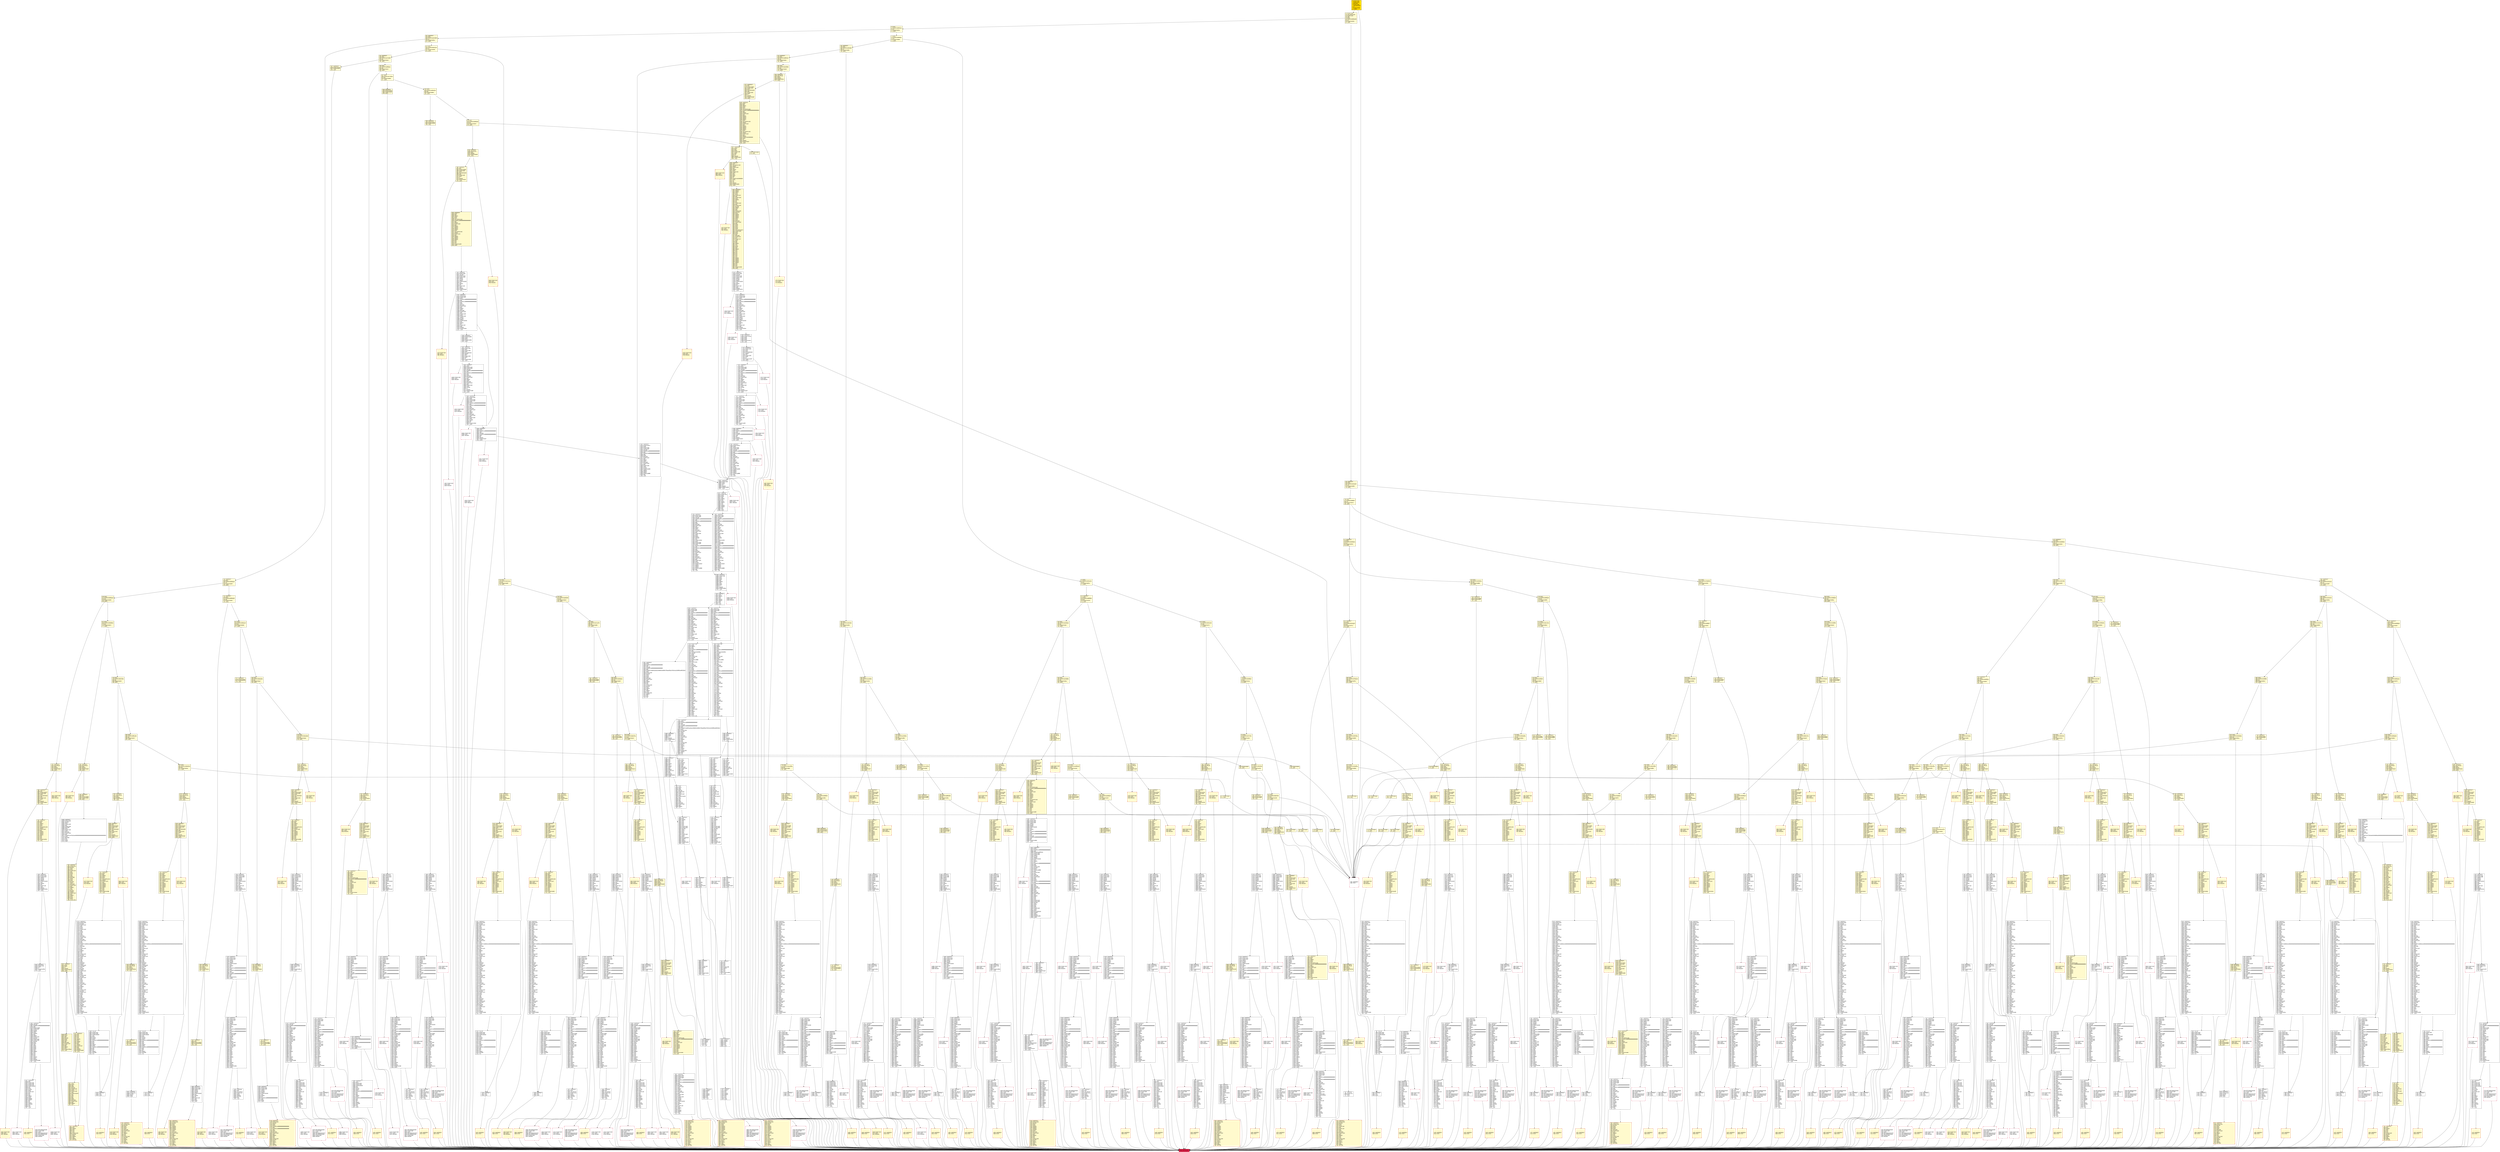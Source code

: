 digraph G {
bgcolor=transparent rankdir=UD;
node [shape=box style=filled color=black fillcolor=white fontname=arial fontcolor=black];
9348 [label="9348: JUMPDEST\l9349: PUSH1 0x00\l9351: PUSH1 0x06\l9353: PUSH1 0x00\l9355: DUP4\l9356: PUSH20 0xffffffffffffffffffffffffffffffffffffffff\l9377: AND\l9378: PUSH20 0xffffffffffffffffffffffffffffffffffffffff\l9399: AND\l9400: DUP2\l9401: MSTORE\l9402: PUSH1 0x20\l9404: ADD\l9405: SWAP1\l9406: DUP2\l9407: MSTORE\l9408: PUSH1 0x20\l9410: ADD\l9411: PUSH1 0x00\l9413: SHA3\l9414: SLOAD\l9415: SWAP1\l9416: POP\l9417: SWAP2\l9418: SWAP1\l9419: POP\l9420: JUMP\l" ];
6058 [label="6058: PUSH1 0x00\l6060: DUP1\l6061: REVERT\l" shape=Msquare color=crimson ];
5583 [label="5583: JUMPDEST\l5584: PUSH1 0x0b\l5586: PUSH1 0x00\l5588: SWAP1\l5589: SLOAD\l5590: SWAP1\l5591: PUSH2 0x0100\l5594: EXP\l5595: SWAP1\l5596: DIV\l5597: PUSH1 0xff\l5599: AND\l5600: ISZERO\l5601: PUSH2 0x15e9\l5604: JUMPI\l" ];
4123 [label="4123: JUMPDEST\l4124: CALLVALUE\l4125: DUP1\l4126: ISZERO\l4127: PUSH2 0x1027\l4130: JUMPI\l" fillcolor=lemonchiffon ];
1966 [label="1966: PUSH1 0x00\l1968: DUP1\l1969: REVERT\l" fillcolor=lemonchiffon shape=Msquare color=crimson ];
1415 [label="1415: JUMPDEST\l1416: STOP\l" fillcolor=lemonchiffon shape=Msquare color=crimson ];
7714 [label="7714: JUMPDEST\l7715: PUSH1 0x0d\l7717: PUSH1 0x00\l7719: SWAP1\l7720: SLOAD\l7721: SWAP1\l7722: PUSH2 0x0100\l7725: EXP\l7726: SWAP1\l7727: DIV\l7728: PUSH20 0xffffffffffffffffffffffffffffffffffffffff\l7749: AND\l7750: PUSH20 0xffffffffffffffffffffffffffffffffffffffff\l7771: AND\l7772: CALLER\l7773: PUSH20 0xffffffffffffffffffffffffffffffffffffffff\l7794: AND\l7795: EQ\l7796: PUSH2 0x1e7c\l7799: JUMPI\l" ];
14852 [label="14852: RETURNDATASIZE\l14853: PUSH1 0x00\l14855: DUP1\l14856: RETURNDATACOPY\l14857: RETURNDATASIZE\l14858: PUSH1 0x00\l14860: REVERT\l" shape=Msquare color=crimson ];
740 [label="740: DUP1\l741: PUSH4 0x49f04d25\l746: EQ\l747: PUSH2 0x0892\l750: JUMPI\l" fillcolor=lemonchiffon ];
5378 [label="5378: JUMPDEST\l5379: POP\l5380: JUMP\l" ];
4212 [label="4212: JUMPDEST\l4213: CALLVALUE\l4214: DUP1\l4215: ISZERO\l4216: PUSH2 0x1080\l4219: JUMPI\l" fillcolor=lemonchiffon ];
8558 [label="8558: JUMPDEST\l8559: PUSH1 0x08\l8561: PUSH1 0x14\l8563: SWAP1\l8564: SLOAD\l8565: SWAP1\l8566: PUSH2 0x0100\l8569: EXP\l8570: SWAP1\l8571: DIV\l8572: PUSH1 0xff\l8574: AND\l8575: ISZERO\l8576: PUSH2 0x2188\l8579: JUMPI\l" ];
10126 [label="10126: PUSH1 0x00\l10128: DUP1\l10129: REVERT\l" shape=Msquare color=crimson ];
12383 [label="12383: CALLER\l12384: PUSH1 0x18\l12386: PUSH1 0x01\l12388: PUSH2 0x0100\l12391: EXP\l12392: DUP2\l12393: SLOAD\l12394: DUP2\l12395: PUSH20 0xffffffffffffffffffffffffffffffffffffffff\l12416: MUL\l12417: NOT\l12418: AND\l12419: SWAP1\l12420: DUP4\l12421: PUSH20 0xffffffffffffffffffffffffffffffffffffffff\l12442: AND\l12443: MUL\l12444: OR\l12445: SWAP1\l12446: SSTORE\l12447: POP\l" ];
4202 [label="4202: JUMPDEST\l4203: PUSH2 0x1072\l4206: PUSH2 0x36f0\l4209: JUMP\l" fillcolor=lemonchiffon ];
13586 [label="13586: JUMPDEST\l13587: POP\l13588: JUMP\l" ];
16276 [label="16276: PUSH1 0x00\l16278: DUP1\l16279: REVERT\l" shape=Msquare color=crimson ];
1943 [label="1943: PUSH1 0x00\l1945: DUP1\l1946: REVERT\l" fillcolor=lemonchiffon shape=Msquare color=crimson ];
1452 [label="1452: JUMPDEST\l1453: DUP2\l1454: ADD\l1455: SWAP1\l1456: DUP1\l1457: DUP1\l1458: CALLDATALOAD\l1459: SWAP1\l1460: PUSH1 0x20\l1462: ADD\l1463: SWAP1\l1464: SWAP3\l1465: SWAP2\l1466: SWAP1\l1467: POP\l1468: POP\l1469: POP\l1470: PUSH2 0x1505\l1473: JUMP\l" fillcolor=lemonchiffon ];
18089 [label="18089: JUMPDEST\l18090: PUSH1 0x00\l18092: DUP1\l18093: DUP3\l18094: DUP5\l18095: ADD\l18096: SWAP1\l18097: POP\l18098: DUP4\l18099: DUP2\l18100: LT\l18101: ISZERO\l18102: PUSH2 0x46be\l18105: JUMPI\l" ];
773 [label="773: DUP1\l774: PUSH4 0x59e3d29a\l779: EQ\l780: PUSH2 0x08e1\l783: JUMPI\l" fillcolor=lemonchiffon ];
2114 [label="2114: JUMPDEST\l2115: POP\l2116: PUSH2 0x084b\l2119: PUSH2 0x1e22\l2122: JUMP\l" fillcolor=lemonchiffon ];
6045 [label="6045: PUSH1 0x00\l6047: DUP1\l6048: REVERT\l" shape=Msquare color=crimson ];
16354 [label="16354: PUSH1 0x00\l16356: DUP1\l16357: REVERT\l" shape=Msquare color=crimson ];
10216 [label="10216: PUSH1 0x00\l10218: DUP1\l10219: REVERT\l" shape=Msquare color=crimson ];
2206 [label="2206: JUMPDEST\l2207: POP\l2208: PUSH2 0x08cb\l2211: PUSH1 0x04\l2213: DUP1\l2214: CALLDATASIZE\l2215: SUB\l2216: PUSH1 0x20\l2218: DUP2\l2219: LT\l2220: ISZERO\l2221: PUSH2 0x08b5\l2224: JUMPI\l" fillcolor=lemonchiffon ];
4330 [label="4330: JUMPDEST\l4331: CALLVALUE\l4332: DUP1\l4333: ISZERO\l4334: PUSH2 0x10f6\l4337: JUMPI\l" fillcolor=lemonchiffon ];
85 [label="85: DUP1\l86: PUSH4 0xf73770e7\l91: EQ\l92: PUSH2 0x11fd\l95: JUMPI\l" fillcolor=lemonchiffon ];
16982 [label="16982: RETURNDATASIZE\l16983: PUSH1 0x00\l16985: DUP1\l16986: RETURNDATACOPY\l16987: RETURNDATASIZE\l16988: PUSH1 0x00\l16990: REVERT\l" shape=Msquare color=crimson ];
14318 [label="14318: PUSH1 0x00\l14320: DUP1\l14321: REVERT\l" shape=Msquare color=crimson ];
1507 [label="1507: JUMPDEST\l1508: PUSH1 0x40\l1510: MLOAD\l1511: DUP1\l1512: DUP3\l1513: DUP2\l1514: MSTORE\l1515: PUSH1 0x20\l1517: ADD\l1518: SWAP2\l1519: POP\l1520: POP\l1521: PUSH1 0x40\l1523: MLOAD\l1524: DUP1\l1525: SWAP2\l1526: SUB\l1527: SWAP1\l1528: RETURN\l" fillcolor=lemonchiffon shape=Msquare color=crimson ];
3520 [label="3520: JUMPDEST\l3521: STOP\l" fillcolor=lemonchiffon shape=Msquare color=crimson ];
1866 [label="1866: JUMPDEST\l1867: POP\l1868: PUSH2 0x078d\l1871: PUSH1 0x04\l1873: DUP1\l1874: CALLDATASIZE\l1875: SUB\l1876: PUSH1 0x20\l1878: DUP2\l1879: LT\l1880: ISZERO\l1881: PUSH2 0x0761\l1884: JUMPI\l" fillcolor=lemonchiffon ];
1474 [label="1474: JUMPDEST\l1475: STOP\l" fillcolor=lemonchiffon shape=Msquare color=crimson ];
1484 [label="1484: JUMPDEST\l1485: STOP\l" fillcolor=lemonchiffon shape=Msquare color=crimson ];
14331 [label="14331: PUSH1 0x00\l14333: DUP1\l14334: REVERT\l" shape=Msquare color=crimson ];
11474 [label="11474: JUMPDEST\l11475: PUSH1 0x12\l11477: PUSH1 0x00\l11479: SWAP1\l11480: SLOAD\l11481: SWAP1\l11482: PUSH2 0x0100\l11485: EXP\l11486: SWAP1\l11487: DIV\l11488: PUSH20 0xffffffffffffffffffffffffffffffffffffffff\l11509: AND\l11510: PUSH20 0xffffffffffffffffffffffffffffffffffffffff\l11531: AND\l11532: CALLER\l11533: PUSH20 0xffffffffffffffffffffffffffffffffffffffff\l11554: AND\l11555: EQ\l11556: PUSH2 0x2d2c\l11559: JUMPI\l" ];
538 [label="538: DUP1\l539: PUSH4 0x8da5cb5b\l544: EQ\l545: PUSH2 0x0aa7\l548: JUMPI\l" fillcolor=lemonchiffon ];
15362 [label="15362: JUMPDEST\l15363: POP\l15364: CALLVALUE\l15365: PUSH1 0x05\l15367: DUP2\l15368: SWAP1\l15369: SSTORE\l15370: POP\l15371: JUMP\l" ];
4039 [label="4039: PUSH1 0x00\l4041: DUP1\l4042: REVERT\l" fillcolor=lemonchiffon shape=Msquare color=crimson ];
1541 [label="1541: JUMPDEST\l1542: POP\l1543: PUSH2 0x0632\l1546: PUSH1 0x04\l1548: DUP1\l1549: CALLDATASIZE\l1550: SUB\l1551: PUSH1 0x20\l1553: DUP2\l1554: LT\l1555: ISZERO\l1556: PUSH2 0x061c\l1559: JUMPI\l" fillcolor=lemonchiffon ];
3579 [label="3579: JUMPDEST\l3580: STOP\l" fillcolor=lemonchiffon shape=Msquare color=crimson ];
2002 [label="2002: PUSH1 0x00\l2004: DUP1\l2005: REVERT\l" fillcolor=lemonchiffon shape=Msquare color=crimson ];
2194 [label="2194: JUMPDEST\l2195: CALLVALUE\l2196: DUP1\l2197: ISZERO\l2198: PUSH2 0x089e\l2201: JUMPI\l" fillcolor=lemonchiffon ];
2534 [label="2534: JUMPDEST\l2535: POP\l2536: PUSH2 0x0a13\l2539: PUSH1 0x04\l2541: DUP1\l2542: CALLDATASIZE\l2543: SUB\l2544: PUSH1 0x20\l2546: DUP2\l2547: LT\l2548: ISZERO\l2549: PUSH2 0x09fd\l2552: JUMPI\l" fillcolor=lemonchiffon ];
4662 [label="4662: JUMPDEST\l4663: PUSH2 0x123e\l4666: PUSH2 0x3e4e\l4669: JUMP\l" fillcolor=lemonchiffon ];
12896 [label="12896: RETURNDATASIZE\l12897: PUSH1 0x00\l12899: DUP1\l12900: RETURNDATACOPY\l12901: RETURNDATASIZE\l12902: PUSH1 0x00\l12904: REVERT\l" shape=Msquare color=crimson ];
2433 [label="2433: JUMPDEST\l2434: POP\l2435: PUSH2 0x09c4\l2438: PUSH1 0x04\l2440: DUP1\l2441: CALLDATASIZE\l2442: SUB\l2443: PUSH1 0x20\l2445: DUP2\l2446: LT\l2447: ISZERO\l2448: PUSH2 0x0998\l2451: JUMPI\l" fillcolor=lemonchiffon ];
4062 [label="4062: PUSH1 0x00\l4064: DUP1\l4065: REVERT\l" fillcolor=lemonchiffon shape=Msquare color=crimson ];
1826 [label="1826: PUSH1 0x00\l1828: DUP1\l1829: REVERT\l" fillcolor=lemonchiffon shape=Msquare color=crimson ];
8816 [label="8816: JUMPDEST\l8817: PUSH1 0x1e\l8819: PUSH1 0x01\l8821: SWAP1\l8822: SLOAD\l8823: SWAP1\l8824: PUSH2 0x0100\l8827: EXP\l8828: SWAP1\l8829: DIV\l8830: PUSH20 0xffffffffffffffffffffffffffffffffffffffff\l8851: AND\l8852: PUSH20 0xffffffffffffffffffffffffffffffffffffffff\l8873: AND\l8874: PUSH2 0x08fc\l8877: PUSH1 0x1f\l8879: SLOAD\l8880: SWAP1\l8881: DUP2\l8882: ISZERO\l8883: MUL\l8884: SWAP1\l8885: PUSH1 0x40\l8887: MLOAD\l8888: PUSH1 0x00\l8890: PUSH1 0x40\l8892: MLOAD\l8893: DUP1\l8894: DUP4\l8895: SUB\l8896: DUP2\l8897: DUP6\l8898: DUP9\l8899: DUP9\l8900: CALL\l8901: SWAP4\l8902: POP\l8903: POP\l8904: POP\l8905: POP\l8906: ISZERO\l8907: DUP1\l8908: ISZERO\l8909: PUSH2 0x22da\l8912: JUMPI\l" ];
11125 [label="11125: JUMPDEST\l11126: PUSH1 0x28\l11128: PUSH1 0x00\l11130: SWAP1\l11131: SLOAD\l11132: SWAP1\l11133: PUSH2 0x0100\l11136: EXP\l11137: SWAP1\l11138: DIV\l11139: PUSH20 0xffffffffffffffffffffffffffffffffffffffff\l11160: AND\l11161: PUSH20 0xffffffffffffffffffffffffffffffffffffffff\l11182: AND\l11183: PUSH2 0x08fc\l11186: CALLVALUE\l11187: SWAP1\l11188: DUP2\l11189: ISZERO\l11190: MUL\l11191: SWAP1\l11192: PUSH1 0x40\l11194: MLOAD\l11195: PUSH1 0x00\l11197: PUSH1 0x40\l11199: MLOAD\l11200: DUP1\l11201: DUP4\l11202: SUB\l11203: DUP2\l11204: DUP6\l11205: DUP9\l11206: DUP9\l11207: CALL\l11208: SWAP4\l11209: POP\l11210: POP\l11211: POP\l11212: POP\l11213: ISZERO\l11214: DUP1\l11215: ISZERO\l11216: PUSH2 0x2bdd\l11219: JUMPI\l" ];
3346 [label="3346: JUMPDEST\l3347: STOP\l" fillcolor=lemonchiffon shape=Msquare color=crimson ];
4090 [label="4090: JUMPDEST\l4091: PUSH2 0x1002\l4094: PUSH2 0x34aa\l4097: JUMP\l" fillcolor=lemonchiffon ];
3800 [label="3800: JUMPDEST\l3801: DUP2\l3802: ADD\l3803: SWAP1\l3804: DUP1\l3805: DUP1\l3806: CALLDATALOAD\l3807: PUSH20 0xffffffffffffffffffffffffffffffffffffffff\l3828: AND\l3829: SWAP1\l3830: PUSH1 0x20\l3832: ADD\l3833: SWAP1\l3834: SWAP3\l3835: SWAP2\l3836: SWAP1\l3837: DUP1\l3838: CALLDATALOAD\l3839: SWAP1\l3840: PUSH1 0x20\l3842: ADD\l3843: SWAP1\l3844: SWAP3\l3845: SWAP2\l3846: SWAP1\l3847: DUP1\l3848: CALLDATALOAD\l3849: SWAP1\l3850: PUSH1 0x20\l3852: ADD\l3853: SWAP1\l3854: PUSH5 0x0100000000\l3860: DUP2\l3861: GT\l3862: ISZERO\l3863: PUSH2 0x0f1f\l3866: JUMPI\l" fillcolor=lemonchiffon ];
3885 [label="3885: PUSH1 0x00\l3887: DUP1\l3888: REVERT\l" fillcolor=lemonchiffon shape=Msquare color=crimson ];
2636 [label="2636: JUMPDEST\l2637: DUP2\l2638: ADD\l2639: SWAP1\l2640: DUP1\l2641: DUP1\l2642: CALLDATALOAD\l2643: SWAP1\l2644: PUSH1 0x20\l2646: ADD\l2647: SWAP1\l2648: SWAP3\l2649: SWAP2\l2650: SWAP1\l2651: POP\l2652: POP\l2653: POP\l2654: PUSH2 0x266c\l2657: JUMP\l" fillcolor=lemonchiffon ];
4005 [label="4005: JUMPDEST\l4006: PUSH1 0x40\l4008: MLOAD\l4009: DUP1\l4010: DUP3\l4011: ISZERO\l4012: ISZERO\l4013: ISZERO\l4014: ISZERO\l4015: DUP2\l4016: MSTORE\l4017: PUSH1 0x20\l4019: ADD\l4020: SWAP2\l4021: POP\l4022: POP\l4023: PUSH1 0x40\l4025: MLOAD\l4026: DUP1\l4027: SWAP2\l4028: SUB\l4029: SWAP1\l4030: RETURN\l" fillcolor=lemonchiffon shape=Msquare color=crimson ];
3336 [label="3336: JUMPDEST\l3337: STOP\l" fillcolor=lemonchiffon shape=Msquare color=crimson ];
6672 [label="6672: JUMPDEST\l6673: PUSH1 0x22\l6675: PUSH1 0x00\l6677: SWAP1\l6678: SLOAD\l6679: SWAP1\l6680: PUSH2 0x0100\l6683: EXP\l6684: SWAP1\l6685: DIV\l6686: PUSH20 0xffffffffffffffffffffffffffffffffffffffff\l6707: AND\l6708: PUSH20 0xffffffffffffffffffffffffffffffffffffffff\l6729: AND\l6730: CALLER\l6731: PUSH20 0xffffffffffffffffffffffffffffffffffffffff\l6752: AND\l6753: EQ\l6754: PUSH2 0x1a6a\l6757: JUMPI\l" ];
14086 [label="14086: PUSH1 0x00\l14088: DUP1\l14089: REVERT\l" shape=Msquare color=crimson ];
1803 [label="1803: PUSH1 0x00\l1805: DUP1\l1806: REVERT\l" fillcolor=lemonchiffon shape=Msquare color=crimson ];
7564 [label="7564: JUMPDEST\l7565: POP\l7566: JUMP\l" ];
10658 [label="10658: JUMPDEST\l10659: PUSH1 0x40\l10661: MLOAD\l10662: DUP1\l10663: PUSH1 0x40\l10665: ADD\l10666: PUSH1 0x40\l10668: MSTORE\l10669: DUP1\l10670: PUSH1 0x05\l10672: DUP2\l10673: MSTORE\l10674: PUSH1 0x20\l10676: ADD\l10677: PUSH32 0x4752414e44000000000000000000000000000000000000000000000000000000\l10710: DUP2\l10711: MSTORE\l10712: POP\l10713: DUP2\l10714: JUMP\l" ];
4247 [label="4247: JUMPDEST\l4248: DUP2\l4249: ADD\l4250: SWAP1\l4251: DUP1\l4252: DUP1\l4253: CALLDATALOAD\l4254: SWAP1\l4255: PUSH1 0x20\l4257: ADD\l4258: SWAP1\l4259: SWAP3\l4260: SWAP2\l4261: SWAP1\l4262: POP\l4263: POP\l4264: POP\l4265: PUSH2 0x37d8\l4268: JUMP\l" fillcolor=lemonchiffon ];
3557 [label="3557: JUMPDEST\l3558: DUP2\l3559: ADD\l3560: SWAP1\l3561: DUP1\l3562: DUP1\l3563: CALLDATALOAD\l3564: SWAP1\l3565: PUSH1 0x20\l3567: ADD\l3568: SWAP1\l3569: SWAP3\l3570: SWAP2\l3571: SWAP1\l3572: POP\l3573: POP\l3574: POP\l3575: PUSH2 0x2fd9\l3578: JUMP\l" fillcolor=lemonchiffon ];
2377 [label="2377: JUMPDEST\l2378: DUP2\l2379: ADD\l2380: SWAP1\l2381: DUP1\l2382: DUP1\l2383: CALLDATALOAD\l2384: SWAP1\l2385: PUSH1 0x20\l2387: ADD\l2388: SWAP1\l2389: SWAP3\l2390: SWAP2\l2391: SWAP1\l2392: POP\l2393: POP\l2394: POP\l2395: PUSH2 0x22e4\l2398: JUMP\l" fillcolor=lemonchiffon ];
9620 [label="9620: JUMPDEST\l9621: POP\l9622: JUMP\l" ];
515 [label="515: JUMPDEST\l516: DUP1\l517: PUSH4 0x8456cb59\l522: EQ\l523: PUSH2 0x0a6e\l526: JUMPI\l" fillcolor=lemonchiffon ];
3867 [label="3867: PUSH1 0x00\l3869: DUP1\l3870: REVERT\l" fillcolor=lemonchiffon shape=Msquare color=crimson ];
4774 [label="4774: RETURNDATASIZE\l4775: PUSH1 0x00\l4777: DUP1\l4778: RETURNDATACOPY\l4779: RETURNDATASIZE\l4780: PUSH1 0x00\l4782: REVERT\l" shape=Msquare color=crimson ];
15483 [label="15483: JUMPDEST\l15484: POP\l15485: PUSH1 0x01\l15487: PUSH1 0x28\l15489: PUSH1 0x14\l15491: PUSH2 0x0100\l15494: EXP\l15495: DUP2\l15496: SLOAD\l15497: DUP2\l15498: PUSH1 0xff\l15500: MUL\l15501: NOT\l15502: AND\l15503: SWAP1\l15504: DUP4\l15505: ISZERO\l15506: ISZERO\l15507: MUL\l15508: OR\l15509: SWAP1\l15510: SSTORE\l15511: POP\l15512: POP\l15513: JUMP\l" ];
14176 [label="14176: PUSH1 0x00\l14178: DUP1\l14179: REVERT\l" shape=Msquare color=crimson ];
13017 [label="13017: RETURNDATASIZE\l13018: PUSH1 0x00\l13020: DUP1\l13021: RETURNDATACOPY\l13022: RETURNDATASIZE\l13023: PUSH1 0x00\l13025: REVERT\l" shape=Msquare color=crimson ];
17583 [label="17583: JUMPDEST\l17584: PUSH1 0x06\l17586: PUSH1 0x00\l17588: DUP8\l17589: PUSH20 0xffffffffffffffffffffffffffffffffffffffff\l17610: AND\l17611: PUSH20 0xffffffffffffffffffffffffffffffffffffffff\l17632: AND\l17633: DUP2\l17634: MSTORE\l17635: PUSH1 0x20\l17637: ADD\l17638: SWAP1\l17639: DUP2\l17640: MSTORE\l17641: PUSH1 0x20\l17643: ADD\l17644: PUSH1 0x00\l17646: SHA3\l17647: DUP2\l17648: SWAP1\l17649: SSTORE\l17650: POP\l17651: PUSH1 0x00\l17653: DUP2\l17654: GT\l17655: ISZERO\l17656: PUSH2 0x4617\l17659: JUMPI\l" ];
3190 [label="3190: JUMPDEST\l3191: POP\l3192: PUSH2 0x0ca3\l3195: PUSH1 0x04\l3197: DUP1\l3198: CALLDATASIZE\l3199: SUB\l3200: PUSH1 0x20\l3202: DUP2\l3203: LT\l3204: ISZERO\l3205: PUSH2 0x0c8d\l3208: JUMPI\l" fillcolor=lemonchiffon ];
8913 [label="8913: RETURNDATASIZE\l8914: PUSH1 0x00\l8916: DUP1\l8917: RETURNDATACOPY\l8918: RETURNDATASIZE\l8919: PUSH1 0x00\l8921: REVERT\l" shape=Msquare color=crimson ];
6859 [label="6859: RETURNDATASIZE\l6860: PUSH1 0x00\l6862: DUP1\l6863: RETURNDATACOPY\l6864: RETURNDATASIZE\l6865: PUSH1 0x00\l6867: REVERT\l" shape=Msquare color=crimson ];
12477 [label="12477: JUMPDEST\l12478: PUSH1 0x1a\l12480: PUSH1 0x01\l12482: SWAP1\l12483: SLOAD\l12484: SWAP1\l12485: PUSH2 0x0100\l12488: EXP\l12489: SWAP1\l12490: DIV\l12491: PUSH20 0xffffffffffffffffffffffffffffffffffffffff\l12512: AND\l12513: PUSH20 0xffffffffffffffffffffffffffffffffffffffff\l12534: AND\l12535: CALLER\l12536: PUSH20 0xffffffffffffffffffffffffffffffffffffffff\l12557: AND\l12558: EQ\l12559: PUSH2 0x3117\l12562: JUMPI\l" ];
9862 [label="9862: JUMPDEST\l9863: PUSH1 0x0a\l9865: DUP2\l9866: LT\l9867: PUSH2 0x2693\l9870: JUMPI\l" ];
1356 [label="1356: JUMPDEST\l1357: STOP\l" fillcolor=lemonchiffon shape=Msquare color=crimson ];
9727 [label="9727: JUMPDEST\l9728: POP\l9729: JUMP\l" ];
15140 [label="15140: JUMPDEST\l15141: PUSH1 0x03\l15143: PUSH1 0x14\l15145: SWAP1\l15146: SLOAD\l15147: SWAP1\l15148: PUSH2 0x0100\l15151: EXP\l15152: SWAP1\l15153: DIV\l15154: PUSH1 0xff\l15156: AND\l15157: ISZERO\l15158: PUSH2 0x3b3e\l15161: JUMPI\l" ];
467 [label="467: DUP1\l468: PUSH4 0x95d89b41\l473: EQ\l474: PUSH2 0x0b74\l477: JUMPI\l" fillcolor=lemonchiffon ];
11912 [label="11912: JUMPDEST\l11913: PUSH1 0x00\l11915: CALLER\l11916: PUSH1 0x18\l11918: PUSH1 0x00\l11920: SWAP1\l11921: SLOAD\l11922: SWAP1\l11923: PUSH2 0x0100\l11926: EXP\l11927: SWAP1\l11928: DIV\l11929: PUSH1 0xff\l11931: AND\l11932: ISZERO\l11933: PUSH2 0x2ea5\l11936: JUMPI\l" ];
253 [label="253: JUMPDEST\l254: DUP1\l255: PUSH4 0xb8901a41\l260: EQ\l261: PUSH2 0x0e4c\l264: JUMPI\l" fillcolor=lemonchiffon ];
1862 [label="1862: PUSH1 0x00\l1864: DUP1\l1865: REVERT\l" fillcolor=lemonchiffon shape=Msquare color=crimson ];
16200 [label="16200: PUSH1 0x00\l16202: DUP1\l16203: REVERT\l" shape=Msquare color=crimson ];
5580 [label="5580: JUMPDEST\l5581: POP\l5582: JUMP\l" ];
2670 [label="2670: JUMPDEST\l2671: CALLVALUE\l2672: DUP1\l2673: ISZERO\l2674: PUSH2 0x0a7a\l2677: JUMPI\l" fillcolor=lemonchiffon ];
3919 [label="3919: PUSH1 0x00\l3921: DUP1\l3922: REVERT\l" fillcolor=lemonchiffon shape=Msquare color=crimson ];
12181 [label="12181: CALLER\l12182: PUSH1 0x10\l12184: PUSH1 0x00\l12186: PUSH2 0x0100\l12189: EXP\l12190: DUP2\l12191: SLOAD\l12192: DUP2\l12193: PUSH20 0xffffffffffffffffffffffffffffffffffffffff\l12214: MUL\l12215: NOT\l12216: AND\l12217: SWAP1\l12218: DUP4\l12219: PUSH20 0xffffffffffffffffffffffffffffffffffffffff\l12240: AND\l12241: MUL\l12242: OR\l12243: SWAP1\l12244: SSTORE\l12245: POP\l" ];
2332 [label="2332: JUMPDEST\l2333: PUSH2 0x0924\l2336: PUSH2 0x21fc\l2339: JUMP\l" fillcolor=lemonchiffon ];
2522 [label="2522: JUMPDEST\l2523: CALLVALUE\l2524: DUP1\l2525: ISZERO\l2526: PUSH2 0x09e6\l2529: JUMPI\l" fillcolor=lemonchiffon ];
1885 [label="1885: PUSH1 0x00\l1887: DUP1\l1888: REVERT\l" fillcolor=lemonchiffon shape=Msquare color=crimson ];
11796 [label="11796: JUMPDEST\l11797: PUSH1 0x09\l11799: PUSH1 0x00\l11801: SWAP1\l11802: SLOAD\l11803: SWAP1\l11804: PUSH2 0x0100\l11807: EXP\l11808: SWAP1\l11809: DIV\l11810: PUSH20 0xffffffffffffffffffffffffffffffffffffffff\l11831: AND\l11832: PUSH20 0xffffffffffffffffffffffffffffffffffffffff\l11853: AND\l11854: PUSH2 0x08fc\l11857: PUSH1 0x0a\l11859: SLOAD\l11860: SWAP1\l11861: DUP2\l11862: ISZERO\l11863: MUL\l11864: SWAP1\l11865: PUSH1 0x40\l11867: MLOAD\l11868: PUSH1 0x00\l11870: PUSH1 0x40\l11872: MLOAD\l11873: DUP1\l11874: DUP4\l11875: SUB\l11876: DUP2\l11877: DUP6\l11878: DUP9\l11879: DUP9\l11880: CALL\l11881: SWAP4\l11882: POP\l11883: POP\l11884: POP\l11885: POP\l11886: ISZERO\l11887: DUP1\l11888: ISZERO\l11889: PUSH2 0x2e7e\l11892: JUMPI\l" ];
13482 [label="13482: JUMPDEST\l13483: PUSH1 0x2b\l13485: PUSH1 0x00\l13487: SWAP1\l13488: SLOAD\l13489: SWAP1\l13490: PUSH2 0x0100\l13493: EXP\l13494: SWAP1\l13495: DIV\l13496: PUSH20 0xffffffffffffffffffffffffffffffffffffffff\l13517: AND\l13518: PUSH20 0xffffffffffffffffffffffffffffffffffffffff\l13539: AND\l13540: PUSH2 0x08fc\l13543: CALLVALUE\l13544: SWAP1\l13545: DUP2\l13546: ISZERO\l13547: MUL\l13548: SWAP1\l13549: PUSH1 0x40\l13551: MLOAD\l13552: PUSH1 0x00\l13554: PUSH1 0x40\l13556: MLOAD\l13557: DUP1\l13558: DUP4\l13559: SUB\l13560: DUP2\l13561: DUP6\l13562: DUP9\l13563: DUP9\l13564: CALL\l13565: SWAP4\l13566: POP\l13567: POP\l13568: POP\l13569: POP\l13570: ISZERO\l13571: DUP1\l13572: ISZERO\l13573: PUSH2 0x3512\l13576: JUMPI\l" ];
11937 [label="11937: PUSH1 0x00\l11939: DUP1\l11940: REVERT\l" shape=Msquare color=crimson ];
10485 [label="10485: JUMPDEST\l10486: POP\l10487: PUSH1 0x01\l10489: PUSH1 0x03\l10491: PUSH1 0x14\l10493: PUSH2 0x0100\l10496: EXP\l10497: DUP2\l10498: SLOAD\l10499: DUP2\l10500: PUSH1 0xff\l10502: MUL\l10503: NOT\l10504: AND\l10505: SWAP1\l10506: DUP4\l10507: ISZERO\l10508: ISZERO\l10509: MUL\l10510: OR\l10511: SWAP1\l10512: SSTORE\l10513: POP\l10514: POP\l10515: JUMP\l" ];
14286 [label="14286: JUMPDEST\l14287: POP\l14288: CALLVALUE\l14289: PUSH1 0x17\l14291: DUP2\l14292: SWAP1\l14293: SSTORE\l14294: POP\l14295: JUMP\l" ];
991 [label="991: DUP1\l992: PUSH4 0x134cf1ea\l997: EQ\l998: PUSH2 0x0589\l1001: JUMPI\l" fillcolor=lemonchiffon ];
15121 [label="15121: RETURNDATASIZE\l15122: PUSH1 0x00\l15124: DUP1\l15125: RETURNDATACOPY\l15126: RETURNDATASIZE\l15127: PUSH1 0x00\l15129: REVERT\l" shape=Msquare color=crimson ];
3475 [label="3475: JUMPDEST\l3476: POP\l3477: PUSH2 0x0dc0\l3480: PUSH1 0x04\l3482: DUP1\l3483: CALLDATASIZE\l3484: SUB\l3485: PUSH1 0x20\l3487: DUP2\l3488: LT\l3489: ISZERO\l3490: PUSH2 0x0daa\l3493: JUMPI\l" fillcolor=lemonchiffon ];
3765 [label="3765: JUMPDEST\l3766: CALLVALUE\l3767: DUP1\l3768: ISZERO\l3769: PUSH2 0x0ec1\l3772: JUMPI\l" fillcolor=lemonchiffon ];
18106 [label="18106: PUSH1 0x00\l18108: DUP1\l18109: REVERT\l" shape=Msquare color=crimson ];
3773 [label="3773: PUSH1 0x00\l3775: DUP1\l3776: REVERT\l" fillcolor=lemonchiffon shape=Msquare color=crimson ];
5176 [label="5176: JUMPDEST\l5177: POP\l5178: JUMP\l" ];
16062 [label="16062: PUSH1 0x00\l16064: DUP1\l16065: REVERT\l" shape=Msquare color=crimson ];
9858 [label="9858: PUSH1 0x00\l9860: DUP1\l9861: REVERT\l" shape=Msquare color=crimson ];
2908 [label="2908: JUMPDEST\l2909: DUP2\l2910: ADD\l2911: SWAP1\l2912: DUP1\l2913: DUP1\l2914: CALLDATALOAD\l2915: SWAP1\l2916: PUSH1 0x20\l2918: ADD\l2919: SWAP1\l2920: SWAP3\l2921: SWAP2\l2922: SWAP1\l2923: POP\l2924: POP\l2925: POP\l2926: PUSH2 0x2914\l2929: JUMP\l" fillcolor=lemonchiffon ];
4536 [label="4536: JUMPDEST\l4537: POP\l4538: PUSH2 0x11fb\l4541: PUSH1 0x04\l4543: DUP1\l4544: CALLDATASIZE\l4545: SUB\l4546: PUSH1 0x20\l4548: DUP2\l4549: LT\l4550: ISZERO\l4551: PUSH2 0x11cf\l4554: JUMPI\l" fillcolor=lemonchiffon ];
1202 [label="1202: JUMPDEST\l1203: STOP\l" fillcolor=lemonchiffon shape=Msquare color=crimson ];
16893 [label="16893: JUMPDEST\l16894: POP\l16895: POP\l16896: POP\l16897: POP\l16898: SWAP1\l16899: POP\l16900: SWAP1\l16901: DUP2\l16902: ADD\l16903: SWAP1\l16904: PUSH1 0x1f\l16906: AND\l16907: DUP1\l16908: ISZERO\l16909: PUSH2 0x422a\l16912: JUMPI\l" ];
9871 [label="9871: PUSH1 0x00\l9873: DUP1\l9874: REVERT\l" shape=Msquare color=crimson ];
4652 [label="4652: JUMPDEST\l4653: PUSH2 0x1234\l4656: PUSH2 0x3d66\l4659: JUMP\l" fillcolor=lemonchiffon ];
1678 [label="1678: PUSH1 0x00\l1680: DUP1\l1681: REVERT\l" fillcolor=lemonchiffon shape=Msquare color=crimson ];
3672 [label="3672: JUMPDEST\l3673: POP\l3674: PUSH2 0x0e9b\l3677: PUSH1 0x04\l3679: DUP1\l3680: CALLDATASIZE\l3681: SUB\l3682: PUSH1 0x20\l3684: DUP2\l3685: LT\l3686: ISZERO\l3687: PUSH2 0x0e6f\l3690: JUMPI\l" fillcolor=lemonchiffon ];
9238 [label="9238: JUMPDEST\l9239: POP\l9240: JUMP\l" ];
11680 [label="11680: JUMPDEST\l11681: PUSH1 0x08\l11683: PUSH1 0x14\l11685: SWAP1\l11686: SLOAD\l11687: SWAP1\l11688: PUSH2 0x0100\l11691: EXP\l11692: SWAP1\l11693: DIV\l11694: PUSH1 0xff\l11696: AND\l11697: ISZERO\l11698: PUSH2 0x2dba\l11701: JUMPI\l" ];
7038 [label="7038: JUMPDEST\l7039: POP\l7040: POP\l7041: JUMP\l" ];
16991 [label="16991: JUMPDEST\l16992: POP\l16993: POP\l16994: POP\l16995: POP\l16996: PUSH1 0x00\l16998: SWAP4\l16999: POP\l17000: POP\l17001: POP\l17002: POP\l17003: PUSH2 0x42db\l17006: JUMP\l" ];
18068 [label="18068: PUSH1 0x00\l18070: DUP1\l18071: REVERT\l" shape=Msquare color=crimson ];
3235 [label="3235: JUMPDEST\l3236: STOP\l" fillcolor=lemonchiffon shape=Msquare color=crimson ];
15695 [label="15695: JUMPDEST\l15696: PUSH1 0x00\l15698: PUSH1 0x18\l15700: PUSH1 0x00\l15702: SWAP1\l15703: SLOAD\l15704: SWAP1\l15705: PUSH2 0x0100\l15708: EXP\l15709: SWAP1\l15710: DIV\l15711: PUSH1 0xff\l15713: AND\l15714: SWAP1\l15715: POP\l15716: SWAP1\l15717: JUMP\l" ];
3245 [label="3245: JUMPDEST\l3246: STOP\l" fillcolor=lemonchiffon shape=Msquare color=crimson ];
444 [label="444: JUMPDEST\l445: DUP1\l446: PUSH4 0x9285dac8\l451: GT\l452: PUSH2 0x0203\l455: JUMPI\l" fillcolor=lemonchiffon ];
15514 [label="15514: JUMPDEST\l15515: PUSH1 0x0d\l15517: PUSH1 0x00\l15519: SWAP1\l15520: SLOAD\l15521: SWAP1\l15522: PUSH2 0x0100\l15525: EXP\l15526: SWAP1\l15527: DIV\l15528: PUSH20 0xffffffffffffffffffffffffffffffffffffffff\l15549: AND\l15550: PUSH20 0xffffffffffffffffffffffffffffffffffffffff\l15571: AND\l15572: CALLER\l15573: PUSH20 0xffffffffffffffffffffffffffffffffffffffff\l15594: AND\l15595: EQ\l15596: PUSH2 0x3cf4\l15599: JUMPI\l" ];
849 [label="849: DUP1\l850: PUSH4 0x23b7445f\l855: GT\l856: PUSH2 0x0397\l859: JUMPI\l" fillcolor=lemonchiffon ];
1767 [label="1767: PUSH1 0x00\l1769: DUP1\l1770: REVERT\l" fillcolor=lemonchiffon shape=Msquare color=crimson ];
1370 [label="1370: JUMPDEST\l1371: POP\l1372: PUSH2 0x0587\l1375: PUSH1 0x04\l1377: DUP1\l1378: CALLDATASIZE\l1379: SUB\l1380: PUSH1 0x20\l1382: DUP2\l1383: LT\l1384: ISZERO\l1385: PUSH2 0x0571\l1388: JUMPI\l" fillcolor=lemonchiffon ];
7611 [label="7611: JUMPDEST\l7612: CALLER\l7613: PUSH20 0xffffffffffffffffffffffffffffffffffffffff\l7634: AND\l7635: PUSH2 0x08fc\l7638: PUSH1 0x13\l7640: SLOAD\l7641: SWAP1\l7642: DUP2\l7643: ISZERO\l7644: MUL\l7645: SWAP1\l7646: PUSH1 0x40\l7648: MLOAD\l7649: PUSH1 0x00\l7651: PUSH1 0x40\l7653: MLOAD\l7654: DUP1\l7655: DUP4\l7656: SUB\l7657: DUP2\l7658: DUP6\l7659: DUP9\l7660: DUP9\l7661: CALL\l7662: SWAP4\l7663: POP\l7664: POP\l7665: POP\l7666: POP\l7667: ISZERO\l7668: DUP1\l7669: ISZERO\l7670: PUSH2 0x1e03\l7673: JUMPI\l" ];
3636 [label="3636: JUMPDEST\l3637: DUP2\l3638: ADD\l3639: SWAP1\l3640: DUP1\l3641: DUP1\l3642: CALLDATALOAD\l3643: SWAP1\l3644: PUSH1 0x20\l3646: ADD\l3647: SWAP1\l3648: SWAP3\l3649: SWAP2\l3650: SWAP1\l3651: POP\l3652: POP\l3653: POP\l3654: PUSH2 0x3273\l3657: JUMP\l" fillcolor=lemonchiffon ];
7683 [label="7683: JUMPDEST\l7684: POP\l7685: PUSH1 0x01\l7687: PUSH1 0x11\l7689: PUSH1 0x14\l7691: PUSH2 0x0100\l7694: EXP\l7695: DUP2\l7696: SLOAD\l7697: DUP2\l7698: PUSH1 0xff\l7700: MUL\l7701: NOT\l7702: AND\l7703: SWAP1\l7704: DUP4\l7705: ISZERO\l7706: ISZERO\l7707: MUL\l7708: OR\l7709: SWAP1\l7710: SSTORE\l7711: POP\l7712: POP\l7713: JUMP\l" ];
12024 [label="12024: PUSH1 0x00\l12026: DUP1\l12027: REVERT\l" shape=Msquare color=crimson ];
407 [label="407: DUP1\l408: PUSH4 0xa7750dcd\l413: EQ\l414: PUSH2 0x0d00\l417: JUMPI\l" fillcolor=lemonchiffon ];
3326 [label="3326: JUMPDEST\l3327: STOP\l" fillcolor=lemonchiffon shape=Msquare color=crimson ];
609 [label="609: DUP1\l610: PUSH4 0x7e50f566\l615: EQ\l616: PUSH2 0x0a15\l619: JUMPI\l" fillcolor=lemonchiffon ];
7029 [label="7029: RETURNDATASIZE\l7030: PUSH1 0x00\l7032: DUP1\l7033: RETURNDATACOPY\l7034: RETURNDATASIZE\l7035: PUSH1 0x00\l7037: REVERT\l" shape=Msquare color=crimson ];
1744 [label="1744: PUSH1 0x00\l1746: DUP1\l1747: REVERT\l" fillcolor=lemonchiffon shape=Msquare color=crimson ];
3796 [label="3796: PUSH1 0x00\l3798: DUP1\l3799: REVERT\l" fillcolor=lemonchiffon shape=Msquare color=crimson ];
2253 [label="2253: JUMPDEST\l2254: PUSH2 0x08d5\l2257: PUSH2 0x2098\l2260: JUMP\l" fillcolor=lemonchiffon ];
4031 [label="4031: JUMPDEST\l4032: CALLVALUE\l4033: DUP1\l4034: ISZERO\l4035: PUSH2 0x0fcb\l4038: JUMPI\l" fillcolor=lemonchiffon ];
6414 [label="6414: JUMPDEST\l6415: PUSH1 0x1c\l6417: PUSH1 0x00\l6419: SWAP1\l6420: SLOAD\l6421: SWAP1\l6422: PUSH2 0x0100\l6425: EXP\l6426: SWAP1\l6427: DIV\l6428: PUSH1 0xff\l6430: AND\l6431: ISZERO\l6432: PUSH2 0x1928\l6435: JUMPI\l" ];
2591 [label="2591: JUMPDEST\l2592: PUSH2 0x0a27\l2595: PUSH2 0x2602\l2598: JUMP\l" fillcolor=lemonchiffon ];
30 [label="30: DUP1\l31: PUSH4 0xb8901a41\l36: GT\l37: PUSH2 0x012e\l40: JUMPI\l" fillcolor=lemonchiffon ];
1121 [label="1121: JUMPDEST\l1122: DUP2\l1123: ADD\l1124: SWAP1\l1125: DUP1\l1126: DUP1\l1127: CALLDATALOAD\l1128: SWAP1\l1129: PUSH1 0x20\l1131: ADD\l1132: SWAP1\l1133: SWAP3\l1134: SWAP2\l1135: SWAP1\l1136: POP\l1137: POP\l1138: POP\l1139: PUSH2 0x1240\l1142: JUMP\l" fillcolor=lemonchiffon ];
12683 [label="12683: JUMPDEST\l12684: PUSH1 0x2b\l12686: PUSH1 0x14\l12688: SWAP1\l12689: SLOAD\l12690: SWAP1\l12691: PUSH2 0x0100\l12694: EXP\l12695: SWAP1\l12696: DIV\l12697: PUSH1 0xff\l12699: AND\l12700: ISZERO\l12701: PUSH2 0x31a5\l12704: JUMPI\l" ];
13479 [label="13479: JUMPDEST\l13480: POP\l13481: JUMP\l" ];
14672 [label="14672: JUMPDEST\l14673: DUP3\l14674: PUSH20 0xffffffffffffffffffffffffffffffffffffffff\l14695: AND\l14696: PUSH4 0xa9059cbb\l14701: PUSH1 0x0d\l14703: PUSH1 0x00\l14705: SWAP1\l14706: SLOAD\l14707: SWAP1\l14708: PUSH2 0x0100\l14711: EXP\l14712: SWAP1\l14713: DIV\l14714: PUSH20 0xffffffffffffffffffffffffffffffffffffffff\l14735: AND\l14736: DUP5\l14737: PUSH1 0x40\l14739: MLOAD\l14740: DUP4\l14741: PUSH4 0xffffffff\l14746: AND\l14747: PUSH1 0xe0\l14749: SHL\l14750: DUP2\l14751: MSTORE\l14752: PUSH1 0x04\l14754: ADD\l14755: DUP1\l14756: DUP4\l14757: PUSH20 0xffffffffffffffffffffffffffffffffffffffff\l14778: AND\l14779: PUSH20 0xffffffffffffffffffffffffffffffffffffffff\l14800: AND\l14801: DUP2\l14802: MSTORE\l14803: PUSH1 0x20\l14805: ADD\l14806: DUP3\l14807: DUP2\l14808: MSTORE\l14809: PUSH1 0x20\l14811: ADD\l14812: SWAP3\l14813: POP\l14814: POP\l14815: POP\l14816: PUSH1 0x20\l14818: PUSH1 0x40\l14820: MLOAD\l14821: DUP1\l14822: DUP4\l14823: SUB\l14824: DUP2\l14825: PUSH1 0x00\l14827: DUP8\l14828: DUP1\l14829: EXTCODESIZE\l14830: ISZERO\l14831: DUP1\l14832: ISZERO\l14833: PUSH2 0x39f9\l14836: JUMPI\l" ];
0 [label="0: PUSH1 0x80\l2: PUSH1 0x40\l4: MSTORE\l5: PUSH1 0x04\l7: CALLDATASIZE\l8: LT\l9: PUSH2 0x043c\l12: JUMPI\l" fillcolor=lemonchiffon shape=Msquare fillcolor=gold ];
2739 [label="2739: JUMPDEST\l2740: POP\l2741: PUSH2 0x0abc\l2744: PUSH2 0x2860\l2747: JUMP\l" fillcolor=lemonchiffon ];
1073 [label="1073: DUP1\l1074: PUSH4 0x0ece0762\l1079: EQ\l1080: PUSH2 0x0544\l1083: JUMPI\l" fillcolor=lemonchiffon ];
3147 [label="3147: JUMPDEST\l3148: POP\l3149: PUSH2 0x0c54\l3152: PUSH2 0x2aa5\l3155: JUMP\l" fillcolor=lemonchiffon ];
3632 [label="3632: PUSH1 0x00\l3634: DUP1\l3635: REVERT\l" fillcolor=lemonchiffon shape=Msquare color=crimson ];
2885 [label="2885: JUMPDEST\l2886: POP\l2887: PUSH2 0x0b72\l2890: PUSH1 0x04\l2892: DUP1\l2893: CALLDATASIZE\l2894: SUB\l2895: PUSH1 0x20\l2897: DUP2\l2898: LT\l2899: ISZERO\l2900: PUSH2 0x0b5c\l2903: JUMPI\l" fillcolor=lemonchiffon ];
14464 [label="14464: JUMPDEST\l14465: PUSH1 0x0a\l14467: DUP2\l14468: LT\l14469: PUSH2 0x388d\l14472: JUMPI\l" ];
4672 [label="4672: JUMPDEST\l4673: PUSH1 0x1e\l4675: PUSH1 0x00\l4677: SWAP1\l4678: SLOAD\l4679: SWAP1\l4680: PUSH2 0x0100\l4683: EXP\l4684: SWAP1\l4685: DIV\l4686: PUSH1 0xff\l4688: AND\l4689: ISZERO\l4690: PUSH2 0x125a\l4693: JUMPI\l" ];
336 [label="336: DUP1\l337: PUSH4 0xabd91fd9\l342: EQ\l343: PUSH2 0x0dc2\l346: JUMPI\l" fillcolor=lemonchiffon ];
8584 [label="8584: JUMPDEST\l8585: PUSH1 0x0a\l8587: DUP2\l8588: LT\l8589: PUSH2 0x2195\l8592: JUMPI\l" ];
17908 [label="17908: JUMPDEST\l17909: POP\l17910: GAS\l17911: CALL\l17912: ISZERO\l17913: DUP1\l17914: ISZERO\l17915: PUSH2 0x4608\l17918: JUMPI\l" ];
11380 [label="11380: JUMPDEST\l11381: DUP1\l11382: PUSH1 0x0d\l11384: PUSH1 0x00\l11386: PUSH2 0x0100\l11389: EXP\l11390: DUP2\l11391: SLOAD\l11392: DUP2\l11393: PUSH20 0xffffffffffffffffffffffffffffffffffffffff\l11414: MUL\l11415: NOT\l11416: AND\l11417: SWAP1\l11418: DUP4\l11419: PUSH20 0xffffffffffffffffffffffffffffffffffffffff\l11440: AND\l11441: MUL\l11442: OR\l11443: SWAP1\l11444: SSTORE\l11445: POP\l11446: POP\l11447: JUMP\l" ];
1596 [label="1596: PUSH1 0x00\l1598: DUP1\l1599: REVERT\l" fillcolor=lemonchiffon shape=Msquare color=crimson ];
5695 [label="5695: PUSH1 0x00\l5697: DUP1\l5698: REVERT\l" shape=Msquare color=crimson ];
14861 [label="14861: JUMPDEST\l14862: POP\l14863: POP\l14864: POP\l14865: POP\l14866: PUSH1 0x40\l14868: MLOAD\l14869: RETURNDATASIZE\l14870: PUSH1 0x20\l14872: DUP2\l14873: LT\l14874: ISZERO\l14875: PUSH2 0x3a23\l14878: JUMPI\l" ];
478 [label="478: DUP1\l479: PUSH4 0x96237b8d\l484: EQ\l485: PUSH2 0x0c04\l488: JUMPI\l" fillcolor=lemonchiffon ];
1537 [label="1537: PUSH1 0x00\l1539: DUP1\l1540: REVERT\l" fillcolor=lemonchiffon shape=Msquare color=crimson ];
16938 [label="16938: JUMPDEST\l16939: POP\l16940: SWAP5\l16941: POP\l16942: POP\l16943: POP\l16944: POP\l16945: POP\l16946: PUSH1 0x00\l16948: PUSH1 0x40\l16950: MLOAD\l16951: DUP1\l16952: DUP4\l16953: SUB\l16954: DUP2\l16955: PUSH1 0x00\l16957: DUP8\l16958: DUP1\l16959: EXTCODESIZE\l16960: ISZERO\l16961: DUP1\l16962: ISZERO\l16963: PUSH2 0x424b\l16966: JUMPI\l" ];
9345 [label="9345: JUMPDEST\l9346: POP\l9347: JUMP\l" ];
3739 [label="3739: JUMPDEST\l3740: PUSH1 0x40\l3742: MLOAD\l3743: DUP1\l3744: DUP3\l3745: ISZERO\l3746: ISZERO\l3747: ISZERO\l3748: ISZERO\l3749: DUP2\l3750: MSTORE\l3751: PUSH1 0x20\l3753: ADD\l3754: SWAP2\l3755: POP\l3756: POP\l3757: PUSH1 0x40\l3759: MLOAD\l3760: DUP1\l3761: SWAP2\l3762: SUB\l3763: SWAP1\l3764: RETURN\l" fillcolor=lemonchiffon shape=Msquare color=crimson ];
1084 [label="1084: JUMPDEST\l1085: STOP\l" shape=Msquare color=crimson ];
3133 [label="3133: JUMPDEST\l3134: STOP\l" fillcolor=lemonchiffon shape=Msquare color=crimson ];
2581 [label="2581: JUMPDEST\l2582: PUSH2 0x0a1d\l2585: PUSH2 0x2597\l2588: JUMP\l" fillcolor=lemonchiffon ];
2421 [label="2421: JUMPDEST\l2422: CALLVALUE\l2423: DUP1\l2424: ISZERO\l2425: PUSH2 0x0981\l2428: JUMPI\l" fillcolor=lemonchiffon ];
11792 [label="11792: PUSH1 0x00\l11794: DUP1\l11795: REVERT\l" shape=Msquare color=crimson ];
5072 [label="5072: JUMPDEST\l5073: PUSH1 0x11\l5075: PUSH1 0x00\l5077: SWAP1\l5078: SLOAD\l5079: SWAP1\l5080: PUSH2 0x0100\l5083: EXP\l5084: SWAP1\l5085: DIV\l5086: PUSH20 0xffffffffffffffffffffffffffffffffffffffff\l5107: AND\l5108: PUSH20 0xffffffffffffffffffffffffffffffffffffffff\l5129: AND\l5130: PUSH2 0x08fc\l5133: CALLVALUE\l5134: SWAP1\l5135: DUP2\l5136: ISZERO\l5137: MUL\l5138: SWAP1\l5139: PUSH1 0x40\l5141: MLOAD\l5142: PUSH1 0x00\l5144: PUSH1 0x40\l5146: MLOAD\l5147: DUP1\l5148: DUP4\l5149: SUB\l5150: DUP2\l5151: DUP6\l5152: DUP9\l5153: DUP9\l5154: CALL\l5155: SWAP4\l5156: POP\l5157: POP\l5158: POP\l5159: POP\l5160: ISZERO\l5161: DUP1\l5162: ISZERO\l5163: PUSH2 0x1438\l5166: JUMPI\l" ];
17812 [label="17812: DUP1\l17813: DUP3\l17814: ADD\l17815: MLOAD\l17816: DUP2\l17817: DUP5\l17818: ADD\l17819: MSTORE\l17820: PUSH1 0x20\l17822: DUP2\l17823: ADD\l17824: SWAP1\l17825: POP\l17826: PUSH2 0x458b\l17829: JUMP\l" ];
3609 [label="3609: PUSH1 0x00\l3611: DUP1\l3612: REVERT\l" fillcolor=lemonchiffon shape=Msquare color=crimson ];
1560 [label="1560: PUSH1 0x00\l1562: DUP1\l1563: REVERT\l" fillcolor=lemonchiffon shape=Msquare color=crimson ];
107 [label="107: DUP1\l108: PUSH4 0xffa87295\l113: EQ\l114: PUSH2 0x1236\l117: JUMPI\l" fillcolor=lemonchiffon ];
788 [label="788: JUMPDEST\l789: DUP1\l790: PUSH4 0x313ce567\l795: EQ\l796: PUSH2 0x07ca\l799: JUMPI\l" fillcolor=lemonchiffon ];
16066 [label="16066: JUMPDEST\l16067: PUSH1 0x0e\l16069: PUSH1 0x00\l16071: SWAP1\l16072: SLOAD\l16073: SWAP1\l16074: PUSH2 0x0100\l16077: EXP\l16078: SWAP1\l16079: DIV\l16080: PUSH20 0xffffffffffffffffffffffffffffffffffffffff\l16101: AND\l16102: PUSH20 0xffffffffffffffffffffffffffffffffffffffff\l16123: AND\l16124: PUSH2 0x08fc\l16127: PUSH1 0x0f\l16129: SLOAD\l16130: SWAP1\l16131: DUP2\l16132: ISZERO\l16133: MUL\l16134: SWAP1\l16135: PUSH1 0x40\l16137: MLOAD\l16138: PUSH1 0x00\l16140: PUSH1 0x40\l16142: MLOAD\l16143: DUP1\l16144: DUP4\l16145: SUB\l16146: DUP2\l16147: DUP6\l16148: DUP9\l16149: DUP9\l16150: CALL\l16151: SWAP4\l16152: POP\l16153: POP\l16154: POP\l16155: POP\l16156: ISZERO\l16157: DUP1\l16158: ISZERO\l16159: PUSH2 0x3f2c\l16162: JUMPI\l" ];
16204 [label="16204: JUMPDEST\l16205: DUP4\l16206: PUSH1 0x06\l16208: PUSH1 0x00\l16210: CALLER\l16211: PUSH20 0xffffffffffffffffffffffffffffffffffffffff\l16232: AND\l16233: PUSH20 0xffffffffffffffffffffffffffffffffffffffff\l16254: AND\l16255: DUP2\l16256: MSTORE\l16257: PUSH1 0x20\l16259: ADD\l16260: SWAP1\l16261: DUP2\l16262: MSTORE\l16263: PUSH1 0x20\l16265: ADD\l16266: PUSH1 0x00\l16268: SHA3\l16269: SLOAD\l16270: LT\l16271: ISZERO\l16272: PUSH2 0x3f98\l16275: JUMPI\l" ];
2990 [label="2990: JUMPDEST\l2991: DUP4\l2992: DUP2\l2993: LT\l2994: ISZERO\l2995: PUSH2 0x0bc9\l2998: JUMPI\l" fillcolor=lemonchiffon ];
12905 [label="12905: JUMPDEST\l12906: POP\l12907: CALLVALUE\l12908: PUSH1 0x2d\l12910: DUP2\l12911: SWAP1\l12912: SSTORE\l12913: POP\l12914: JUMP\l" ];
10374 [label="10374: JUMPDEST\l10375: PUSH1 0x03\l10377: PUSH1 0x14\l10379: SWAP1\l10380: SLOAD\l10381: SWAP1\l10382: PUSH2 0x0100\l10385: EXP\l10386: SWAP1\l10387: DIV\l10388: PUSH1 0xff\l10390: AND\l10391: ISZERO\l10392: PUSH2 0x28a0\l10395: JUMPI\l" ];
7153 [label="7153: JUMPDEST\l7154: POP\l7155: PUSH1 0x01\l7157: PUSH1 0x1a\l7159: PUSH1 0x00\l7161: PUSH2 0x0100\l7164: EXP\l7165: DUP2\l7166: SLOAD\l7167: DUP2\l7168: PUSH1 0xff\l7170: MUL\l7171: NOT\l7172: AND\l7173: SWAP1\l7174: DUP4\l7175: ISZERO\l7176: ISZERO\l7177: MUL\l7178: OR\l7179: SWAP1\l7180: SSTORE\l7181: POP\l7182: POP\l7183: JUMP\l" ];
15972 [label="15972: PUSH1 0x00\l15974: DUP1\l15975: REVERT\l" shape=Msquare color=crimson ];
3691 [label="3691: PUSH1 0x00\l3693: DUP1\l3694: REVERT\l" fillcolor=lemonchiffon shape=Msquare color=crimson ];
11220 [label="11220: RETURNDATASIZE\l11221: PUSH1 0x00\l11223: DUP1\l11224: RETURNDATACOPY\l11225: RETURNDATASIZE\l11226: PUSH1 0x00\l11228: REVERT\l" shape=Msquare color=crimson ];
1035 [label="1035: PUSH2 0x043c\l1038: JUMP\l" fillcolor=lemonchiffon ];
1204 [label="1204: JUMPDEST\l1205: CALLVALUE\l1206: DUP1\l1207: ISZERO\l1208: PUSH2 0x04c0\l1211: JUMPI\l" fillcolor=lemonchiffon ];
1655 [label="1655: PUSH1 0x00\l1657: DUP1\l1658: REVERT\l" fillcolor=lemonchiffon shape=Msquare color=crimson ];
7800 [label="7800: PUSH1 0x00\l7802: DUP1\l7803: REVERT\l" shape=Msquare color=crimson ];
15353 [label="15353: RETURNDATASIZE\l15354: PUSH1 0x00\l15356: DUP1\l15357: RETURNDATACOPY\l15358: RETURNDATASIZE\l15359: PUSH1 0x00\l15361: REVERT\l" shape=Msquare color=crimson ];
1143 [label="1143: JUMPDEST\l1144: STOP\l" fillcolor=lemonchiffon shape=Msquare color=crimson ];
3156 [label="3156: JUMPDEST\l3157: PUSH1 0x40\l3159: MLOAD\l3160: DUP1\l3161: DUP3\l3162: DUP2\l3163: MSTORE\l3164: PUSH1 0x20\l3166: ADD\l3167: SWAP2\l3168: POP\l3169: POP\l3170: PUSH1 0x40\l3172: MLOAD\l3173: DUP1\l3174: SWAP2\l3175: SUB\l3176: SWAP1\l3177: RETURN\l" fillcolor=lemonchiffon shape=Msquare color=crimson ];
1619 [label="1619: PUSH1 0x00\l1621: DUP1\l1622: REVERT\l" fillcolor=lemonchiffon shape=Msquare color=crimson ];
7144 [label="7144: RETURNDATASIZE\l7145: PUSH1 0x00\l7147: DUP1\l7148: RETURNDATACOPY\l7149: RETURNDATASIZE\l7150: PUSH1 0x00\l7152: REVERT\l" shape=Msquare color=crimson ];
3668 [label="3668: PUSH1 0x00\l3670: DUP1\l3671: REVERT\l" fillcolor=lemonchiffon shape=Msquare color=crimson ];
2727 [label="2727: JUMPDEST\l2728: CALLVALUE\l2729: DUP1\l2730: ISZERO\l2731: PUSH2 0x0ab3\l2734: JUMPI\l" fillcolor=lemonchiffon ];
325 [label="325: DUP1\l326: PUSH4 0xab1a1ace\l331: EQ\l332: PUSH2 0x0d87\l335: JUMPI\l" fillcolor=lemonchiffon ];
17660 [label="17660: PUSH1 0x00\l17662: DUP6\l17663: SWAP1\l17664: POP\l17665: DUP1\l17666: PUSH20 0xffffffffffffffffffffffffffffffffffffffff\l17687: AND\l17688: PUSH4 0xc0ee0b8a\l17693: CALLER\l17694: DUP8\l17695: DUP8\l17696: PUSH1 0x40\l17698: MLOAD\l17699: DUP5\l17700: PUSH4 0xffffffff\l17705: AND\l17706: PUSH1 0xe0\l17708: SHL\l17709: DUP2\l17710: MSTORE\l17711: PUSH1 0x04\l17713: ADD\l17714: DUP1\l17715: DUP5\l17716: PUSH20 0xffffffffffffffffffffffffffffffffffffffff\l17737: AND\l17738: PUSH20 0xffffffffffffffffffffffffffffffffffffffff\l17759: AND\l17760: DUP2\l17761: MSTORE\l17762: PUSH1 0x20\l17764: ADD\l17765: DUP4\l17766: DUP2\l17767: MSTORE\l17768: PUSH1 0x20\l17770: ADD\l17771: DUP1\l17772: PUSH1 0x20\l17774: ADD\l17775: DUP3\l17776: DUP2\l17777: SUB\l17778: DUP3\l17779: MSTORE\l17780: DUP4\l17781: DUP2\l17782: DUP2\l17783: MLOAD\l17784: DUP2\l17785: MSTORE\l17786: PUSH1 0x20\l17788: ADD\l17789: SWAP2\l17790: POP\l17791: DUP1\l17792: MLOAD\l17793: SWAP1\l17794: PUSH1 0x20\l17796: ADD\l17797: SWAP1\l17798: DUP1\l17799: DUP4\l17800: DUP4\l17801: PUSH1 0x00\l" ];
3282 [label="3282: JUMPDEST\l3283: DUP2\l3284: ADD\l3285: SWAP1\l3286: DUP1\l3287: DUP1\l3288: CALLDATALOAD\l3289: PUSH20 0xffffffffffffffffffffffffffffffffffffffff\l3310: AND\l3311: SWAP1\l3312: PUSH1 0x20\l3314: ADD\l3315: SWAP1\l3316: SWAP3\l3317: SWAP2\l3318: SWAP1\l3319: POP\l3320: POP\l3321: POP\l3322: PUSH2 0x2be0\l3325: JUMP\l" fillcolor=lemonchiffon ];
13730 [label="13730: PUSH1 0x00\l13732: DUP1\l13733: REVERT\l" shape=Msquare color=crimson ];
3494 [label="3494: PUSH1 0x00\l3496: DUP1\l3497: REVERT\l" fillcolor=lemonchiffon shape=Msquare color=crimson ];
1448 [label="1448: PUSH1 0x00\l1450: DUP1\l1451: REVERT\l" fillcolor=lemonchiffon shape=Msquare color=crimson ];
7594 [label="7594: PUSH1 0x00\l7596: DUP1\l7597: REVERT\l" shape=Msquare color=crimson ];
15130 [label="15130: JUMPDEST\l15131: POP\l15132: CALLVALUE\l15133: PUSH1 0x2a\l15135: DUP2\l15136: SWAP1\l15137: SSTORE\l15138: POP\l15139: JUMP\l" ];
13743 [label="13743: PUSH1 0x00\l13745: DUP1\l13746: REVERT\l" shape=Msquare color=crimson ];
10085 [label="10085: JUMPDEST\l10086: PUSH1 0x18\l10088: PUSH1 0x00\l10090: SWAP1\l10091: SLOAD\l10092: SWAP1\l10093: PUSH2 0x0100\l10096: EXP\l10097: SWAP1\l10098: DIV\l10099: PUSH1 0xff\l10101: AND\l10102: DUP2\l10103: JUMP\l" ];
16172 [label="16172: JUMPDEST\l16173: POP\l16174: CALLVALUE\l16175: PUSH1 0x0f\l16177: DUP2\l16178: SWAP1\l16179: SSTORE\l16180: POP\l16181: JUMP\l" ];
6134 [label="6134: JUMPDEST\l6135: POP\l6136: PUSH1 0x01\l6138: PUSH1 0x1c\l6140: PUSH1 0x00\l6142: PUSH2 0x0100\l6145: EXP\l6146: DUP2\l6147: SLOAD\l6148: DUP2\l6149: PUSH1 0xff\l6151: MUL\l6152: NOT\l6153: AND\l6154: SWAP1\l6155: DUP4\l6156: ISZERO\l6157: ISZERO\l6158: MUL\l6159: OR\l6160: SWAP1\l6161: SSTORE\l6162: POP\l6163: POP\l6164: JUMP\l" ];
7607 [label="7607: PUSH1 0x00\l7609: DUP1\l7610: REVERT\l" shape=Msquare color=crimson ];
11702 [label="11702: PUSH1 0x00\l11704: DUP1\l11705: REVERT\l" shape=Msquare color=crimson ];
14335 [label="14335: JUMPDEST\l14336: CALLER\l14337: PUSH20 0xffffffffffffffffffffffffffffffffffffffff\l14358: AND\l14359: PUSH2 0x08fc\l14362: PUSH1 0x0c\l14364: SLOAD\l14365: SWAP1\l14366: DUP2\l14367: ISZERO\l14368: MUL\l14369: SWAP1\l14370: PUSH1 0x40\l14372: MLOAD\l14373: PUSH1 0x00\l14375: PUSH1 0x40\l14377: MLOAD\l14378: DUP1\l14379: DUP4\l14380: SUB\l14381: DUP2\l14382: DUP6\l14383: DUP9\l14384: DUP9\l14385: CALL\l14386: SWAP4\l14387: POP\l14388: POP\l14389: POP\l14390: POP\l14391: ISZERO\l14392: DUP1\l14393: ISZERO\l14394: PUSH2 0x3847\l14397: JUMPI\l" ];
1933 [label="1933: JUMPDEST\l1934: STOP\l" fillcolor=lemonchiffon shape=Msquare color=crimson ];
1588 [label="1588: JUMPDEST\l1589: CALLVALUE\l1590: DUP1\l1591: ISZERO\l1592: PUSH2 0x0640\l1595: JUMPI\l" fillcolor=lemonchiffon ];
13589 [label="13589: JUMPDEST\l13590: PUSH1 0x0d\l13592: PUSH1 0x00\l13594: SWAP1\l13595: SLOAD\l13596: SWAP1\l13597: PUSH2 0x0100\l13600: EXP\l13601: SWAP1\l13602: DIV\l13603: PUSH20 0xffffffffffffffffffffffffffffffffffffffff\l13624: AND\l13625: PUSH20 0xffffffffffffffffffffffffffffffffffffffff\l13646: AND\l13647: CALLER\l13648: PUSH20 0xffffffffffffffffffffffffffffffffffffffff\l13669: AND\l13670: EQ\l13671: PUSH2 0x356f\l13674: JUMPI\l" ];
5313 [label="5313: CALLER\l5314: PUSH1 0x03\l5316: PUSH1 0x00\l5318: PUSH2 0x0100\l5321: EXP\l5322: DUP2\l5323: SLOAD\l5324: DUP2\l5325: PUSH20 0xffffffffffffffffffffffffffffffffffffffff\l5346: MUL\l5347: NOT\l5348: AND\l5349: SWAP1\l5350: DUP4\l5351: PUSH20 0xffffffffffffffffffffffffffffffffffffffff\l5372: AND\l5373: MUL\l5374: OR\l5375: SWAP1\l5376: SSTORE\l5377: POP\l" ];
14398 [label="14398: RETURNDATASIZE\l14399: PUSH1 0x00\l14401: DUP1\l14402: RETURNDATACOPY\l14403: RETURNDATASIZE\l14404: PUSH1 0x00\l14406: REVERT\l" shape=Msquare color=crimson ];
871 [label="871: DUP1\l872: PUSH4 0x2835b45c\l877: EQ\l878: PUSH2 0x06c8\l881: JUMPI\l" fillcolor=lemonchiffon ];
16415 [label="16415: JUMPDEST\l16416: PUSH2 0x4071\l16419: DUP5\l16420: PUSH1 0x06\l16422: PUSH1 0x00\l16424: CALLER\l16425: PUSH20 0xffffffffffffffffffffffffffffffffffffffff\l16446: AND\l16447: PUSH20 0xffffffffffffffffffffffffffffffffffffffff\l16468: AND\l16469: DUP2\l16470: MSTORE\l16471: PUSH1 0x20\l16473: ADD\l16474: SWAP1\l16475: DUP2\l16476: MSTORE\l16477: PUSH1 0x20\l16479: ADD\l16480: PUSH1 0x00\l16482: SHA3\l16483: SLOAD\l16484: PUSH2 0x4689\l16487: SWAP1\l16488: SWAP2\l16489: SWAP1\l16490: PUSH4 0xffffffff\l16495: AND\l16496: JUMP\l" ];
3471 [label="3471: PUSH1 0x00\l3473: DUP1\l3474: REVERT\l" fillcolor=lemonchiffon shape=Msquare color=crimson ];
1425 [label="1425: PUSH1 0x00\l1427: DUP1\l1428: REVERT\l" fillcolor=lemonchiffon shape=Msquare color=crimson ];
15950 [label="15950: JUMPDEST\l15951: PUSH1 0x0d\l15953: PUSH1 0x14\l15955: SWAP1\l15956: SLOAD\l15957: SWAP1\l15958: PUSH2 0x0100\l15961: EXP\l15962: SWAP1\l15963: DIV\l15964: PUSH1 0xff\l15966: AND\l15967: ISZERO\l15968: PUSH2 0x3e68\l15971: JUMPI\l" ];
13143 [label="13143: JUMPDEST\l13144: PUSH1 0x00\l13146: CALLER\l13147: PUSH1 0x18\l13149: PUSH1 0x00\l13151: SWAP1\l13152: SLOAD\l13153: SWAP1\l13154: PUSH2 0x0100\l13157: EXP\l13158: SWAP1\l13159: DIV\l13160: PUSH1 0xff\l13162: AND\l13163: ISZERO\l13164: PUSH2 0x3374\l13167: JUMPI\l" ];
657 [label="657: JUMPDEST\l658: DUP1\l659: PUSH4 0x59f0f677\l664: EQ\l665: PUSH2 0x091c\l668: JUMPI\l" fillcolor=lemonchiffon ];
429 [label="429: DUP1\l430: PUSH4 0xa9059cbb\l435: EQ\l436: PUSH2 0x0d14\l439: JUMPI\l" fillcolor=lemonchiffon ];
396 [label="396: DUP1\l397: PUSH4 0xa6f9dae1\l402: EQ\l403: PUSH2 0x0caf\l406: JUMPI\l" fillcolor=lemonchiffon ];
1706 [label="1706: JUMPDEST\l1707: PUSH2 0x06b2\l1710: PUSH2 0x18a3\l1713: JUMP\l" fillcolor=lemonchiffon ];
3553 [label="3553: PUSH1 0x00\l3555: DUP1\l3556: REVERT\l" fillcolor=lemonchiffon shape=Msquare color=crimson ];
1098 [label="1098: JUMPDEST\l1099: POP\l1100: PUSH2 0x0477\l1103: PUSH1 0x04\l1105: DUP1\l1106: CALLDATASIZE\l1107: SUB\l1108: PUSH1 0x20\l1110: DUP2\l1111: LT\l1112: ISZERO\l1113: PUSH2 0x0461\l1116: JUMPI\l" fillcolor=lemonchiffon ];
5605 [label="5605: PUSH1 0x00\l5607: DUP1\l5608: REVERT\l" shape=Msquare color=crimson ];
1358 [label="1358: JUMPDEST\l1359: CALLVALUE\l1360: DUP1\l1361: ISZERO\l1362: PUSH2 0x055a\l1365: JUMPI\l" fillcolor=lemonchiffon ];
10082 [label="10082: JUMPDEST\l10083: POP\l10084: JUMP\l" ];
1062 [label="1062: DUP1\l1063: PUSH4 0x06fdde03\l1068: EQ\l1069: PUSH2 0x04b4\l1072: JUMPI\l" fillcolor=lemonchiffon ];
8032 [label="8032: JUMPDEST\l8033: POP\l8034: JUMP\l" ];
4814 [label="4814: JUMPDEST\l4815: PUSH1 0x40\l4817: MLOAD\l4818: PUSH1 0x20\l4820: ADD\l4821: DUP1\l4822: DUP1\l4823: PUSH1 0x20\l4825: ADD\l4826: DUP3\l4827: DUP2\l4828: SUB\l4829: DUP3\l4830: MSTORE\l4831: PUSH1 0x05\l4833: DUP2\l4834: MSTORE\l4835: PUSH1 0x20\l4837: ADD\l4838: DUP1\l4839: PUSH32 0x68656c6c6f000000000000000000000000000000000000000000000000000000\l4872: DUP2\l4873: MSTORE\l4874: POP\l4875: PUSH1 0x20\l4877: ADD\l4878: SWAP2\l4879: POP\l4880: POP\l4881: PUSH1 0x40\l4883: MLOAD\l4884: PUSH1 0x20\l4886: DUP2\l4887: DUP4\l4888: SUB\l4889: SUB\l4890: DUP2\l4891: MSTORE\l4892: SWAP1\l4893: PUSH1 0x40\l4895: MSTORE\l4896: DUP1\l4897: MLOAD\l4898: SWAP1\l4899: PUSH1 0x20\l4901: ADD\l4902: SHA3\l4903: DUP2\l4904: PUSH1 0x40\l4906: MLOAD\l4907: PUSH1 0x20\l4909: ADD\l4910: DUP1\l4911: DUP3\l4912: DUP2\l4913: MSTORE\l4914: PUSH1 0x20\l4916: ADD\l4917: SWAP2\l4918: POP\l4919: POP\l4920: PUSH1 0x40\l4922: MLOAD\l4923: PUSH1 0x20\l4925: DUP2\l4926: DUP4\l4927: SUB\l4928: SUB\l4929: DUP2\l4930: MSTORE\l4931: SWAP1\l4932: PUSH1 0x40\l4934: MSTORE\l4935: DUP1\l4936: MLOAD\l4937: SWAP1\l4938: PUSH1 0x20\l4940: ADD\l4941: SHA3\l4942: EQ\l4943: ISZERO\l4944: PUSH2 0x1394\l4947: JUMPI\l" ];
2613 [label="2613: JUMPDEST\l2614: POP\l2615: PUSH2 0x0a62\l2618: PUSH1 0x04\l2620: DUP1\l2621: CALLDATASIZE\l2622: SUB\l2623: PUSH1 0x20\l2625: DUP2\l2626: LT\l2627: ISZERO\l2628: PUSH2 0x0a4c\l2631: JUMPI\l" fillcolor=lemonchiffon ];
2682 [label="2682: JUMPDEST\l2683: POP\l2684: PUSH2 0x0a83\l2687: PUSH2 0x2765\l2690: JUMP\l" fillcolor=lemonchiffon ];
2873 [label="2873: JUMPDEST\l2874: CALLVALUE\l2875: DUP1\l2876: ISZERO\l2877: PUSH2 0x0b45\l2880: JUMPI\l" fillcolor=lemonchiffon ];
6307 [label="6307: JUMPDEST\l6308: PUSH1 0x10\l6310: PUSH1 0x00\l6312: SWAP1\l6313: SLOAD\l6314: SWAP1\l6315: PUSH2 0x0100\l6318: EXP\l6319: SWAP1\l6320: DIV\l6321: PUSH20 0xffffffffffffffffffffffffffffffffffffffff\l6342: AND\l6343: PUSH20 0xffffffffffffffffffffffffffffffffffffffff\l6364: AND\l6365: PUSH2 0x08fc\l6368: CALLVALUE\l6369: SWAP1\l6370: DUP2\l6371: ISZERO\l6372: MUL\l6373: SWAP1\l6374: PUSH1 0x40\l6376: MLOAD\l6377: PUSH1 0x00\l6379: PUSH1 0x40\l6381: MLOAD\l6382: DUP1\l6383: DUP4\l6384: SUB\l6385: DUP2\l6386: DUP6\l6387: DUP9\l6388: DUP9\l6389: CALL\l6390: SWAP4\l6391: POP\l6392: POP\l6393: POP\l6394: POP\l6395: ISZERO\l6396: DUP1\l6397: ISZERO\l6398: PUSH2 0x190b\l6401: JUMPI\l" ];
3437 [label="3437: JUMPDEST\l3438: PUSH1 0x40\l3440: MLOAD\l3441: DUP1\l3442: DUP3\l3443: ISZERO\l3444: ISZERO\l3445: ISZERO\l3446: ISZERO\l3447: DUP2\l3448: MSTORE\l3449: PUSH1 0x20\l3451: ADD\l3452: SWAP2\l3453: POP\l3454: POP\l3455: PUSH1 0x40\l3457: MLOAD\l3458: DUP1\l3459: SWAP2\l3460: SUB\l3461: SWAP1\l3462: RETURN\l" fillcolor=lemonchiffon shape=Msquare color=crimson ];
17904 [label="17904: PUSH1 0x00\l17906: DUP1\l17907: REVERT\l" shape=Msquare color=crimson ];
1002 [label="1002: DUP1\l1003: PUSH4 0x154f5f86\l1008: EQ\l1009: PUSH2 0x05c4\l1012: JUMPI\l" fillcolor=lemonchiffon ];
10317 [label="10317: RETURNDATASIZE\l10318: PUSH1 0x00\l10320: DUP1\l10321: RETURNDATACOPY\l10322: RETURNDATASIZE\l10323: PUSH1 0x00\l10325: REVERT\l" shape=Msquare color=crimson ];
2401 [label="2401: JUMPDEST\l2402: PUSH2 0x0969\l2405: PUSH2 0x23ae\l2408: JUMP\l" fillcolor=lemonchiffon ];
669 [label="669: DUP1\l670: PUSH4 0x5b9df0c7\l675: EQ\l676: PUSH2 0x0926\l679: JUMPI\l" fillcolor=lemonchiffon ];
8451 [label="8451: JUMPDEST\l8452: PUSH1 0x2e\l8454: PUSH1 0x00\l8456: SWAP1\l8457: SLOAD\l8458: SWAP1\l8459: PUSH2 0x0100\l8462: EXP\l8463: SWAP1\l8464: DIV\l8465: PUSH20 0xffffffffffffffffffffffffffffffffffffffff\l8486: AND\l8487: PUSH20 0xffffffffffffffffffffffffffffffffffffffff\l8508: AND\l8509: PUSH2 0x08fc\l8512: CALLVALUE\l8513: SWAP1\l8514: DUP2\l8515: ISZERO\l8516: MUL\l8517: SWAP1\l8518: PUSH1 0x40\l8520: MLOAD\l8521: PUSH1 0x00\l8523: PUSH1 0x40\l8525: MLOAD\l8526: DUP1\l8527: DUP4\l8528: SUB\l8529: DUP2\l8530: DUP6\l8531: DUP9\l8532: DUP9\l8533: CALL\l8534: SWAP4\l8535: POP\l8536: POP\l8537: POP\l8538: POP\l8539: ISZERO\l8540: DUP1\l8541: ISZERO\l8542: PUSH2 0x216b\l8545: JUMPI\l" ];
1393 [label="1393: JUMPDEST\l1394: DUP2\l1395: ADD\l1396: SWAP1\l1397: DUP1\l1398: DUP1\l1399: CALLDATALOAD\l1400: SWAP1\l1401: PUSH1 0x20\l1403: ADD\l1404: SWAP1\l1405: SWAP3\l1406: SWAP2\l1407: SWAP1\l1408: POP\l1409: POP\l1410: POP\l1411: PUSH2 0x143b\l1414: JUMP\l" fillcolor=lemonchiffon ];
1992 [label="1992: JUMPDEST\l1993: STOP\l" fillcolor=lemonchiffon shape=Msquare color=crimson ];
1180 [label="1180: JUMPDEST\l1181: DUP2\l1182: ADD\l1183: SWAP1\l1184: DUP1\l1185: DUP1\l1186: CALLDATALOAD\l1187: SWAP1\l1188: PUSH1 0x20\l1190: ADD\l1191: SWAP1\l1192: SWAP3\l1193: SWAP2\l1194: SWAP1\l1195: POP\l1196: POP\l1197: POP\l1198: PUSH2 0x12ce\l1201: JUMP\l" fillcolor=lemonchiffon ];
6267 [label="6267: RETURNDATASIZE\l6268: PUSH1 0x00\l6270: DUP1\l6271: RETURNDATACOPY\l6272: RETURNDATASIZE\l6273: PUSH1 0x00\l6275: REVERT\l" shape=Msquare color=crimson ];
17875 [label="17875: JUMPDEST\l17876: POP\l17877: SWAP5\l17878: POP\l17879: POP\l17880: POP\l17881: POP\l17882: POP\l17883: PUSH1 0x00\l17885: PUSH1 0x40\l17887: MLOAD\l17888: DUP1\l17889: DUP4\l17890: SUB\l17891: DUP2\l17892: PUSH1 0x00\l17894: DUP8\l17895: DUP1\l17896: EXTCODESIZE\l17897: ISZERO\l17898: DUP1\l17899: ISZERO\l17900: PUSH2 0x45f4\l17903: JUMPI\l" ];
2015 [label="2015: JUMPDEST\l2016: PUSH1 0x40\l2018: MLOAD\l2019: DUP1\l2020: DUP3\l2021: PUSH1 0xff\l2023: AND\l2024: PUSH1 0xff\l2026: AND\l2027: DUP2\l2028: MSTORE\l2029: PUSH1 0x20\l2031: ADD\l2032: SWAP2\l2033: POP\l2034: POP\l2035: PUSH1 0x40\l2037: MLOAD\l2038: DUP1\l2039: SWAP2\l2040: SUB\l2041: SWAP1\l2042: RETURN\l" fillcolor=lemonchiffon shape=Msquare color=crimson ];
3530 [label="3530: PUSH1 0x00\l3532: DUP1\l3533: REVERT\l" fillcolor=lemonchiffon shape=Msquare color=crimson ];
4088 [label="4088: JUMPDEST\l4089: STOP\l" fillcolor=lemonchiffon shape=Msquare color=crimson ];
9875 [label="9875: JUMPDEST\l9876: CALLER\l9877: PUSH20 0xffffffffffffffffffffffffffffffffffffffff\l9898: AND\l9899: PUSH2 0x08fc\l9902: PUSH1 0x25\l9904: SLOAD\l9905: SWAP1\l9906: DUP2\l9907: ISZERO\l9908: MUL\l9909: SWAP1\l9910: PUSH1 0x40\l9912: MLOAD\l9913: PUSH1 0x00\l9915: PUSH1 0x40\l9917: MLOAD\l9918: DUP1\l9919: DUP4\l9920: SUB\l9921: DUP2\l9922: DUP6\l9923: DUP9\l9924: DUP9\l9925: CALL\l9926: SWAP4\l9927: POP\l9928: POP\l9929: POP\l9930: POP\l9931: ISZERO\l9932: DUP1\l9933: ISZERO\l9934: PUSH2 0x26db\l9937: JUMPI\l" ];
3062 [label="3062: JUMPDEST\l3063: POP\l3064: SWAP3\l3065: POP\l3066: POP\l3067: POP\l3068: PUSH1 0x40\l3070: MLOAD\l3071: DUP1\l3072: SWAP2\l3073: SUB\l3074: SWAP1\l3075: RETURN\l" fillcolor=lemonchiffon shape=Msquare color=crimson ];
7967 [label="7967: CALLER\l7968: PUSH1 0x2b\l7970: PUSH1 0x00\l7972: PUSH2 0x0100\l7975: EXP\l7976: DUP2\l7977: SLOAD\l7978: DUP2\l7979: PUSH20 0xffffffffffffffffffffffffffffffffffffffff\l8000: MUL\l8001: NOT\l8002: AND\l8003: SWAP1\l8004: DUP4\l8005: PUSH20 0xffffffffffffffffffffffffffffffffffffffff\l8026: AND\l8027: MUL\l8028: OR\l8029: SWAP1\l8030: SSTORE\l8031: POP\l" ];
14090 [label="14090: JUMPDEST\l14091: PUSH1 0x16\l14093: PUSH1 0x01\l14095: SWAP1\l14096: SLOAD\l14097: SWAP1\l14098: PUSH2 0x0100\l14101: EXP\l14102: SWAP1\l14103: DIV\l14104: PUSH20 0xffffffffffffffffffffffffffffffffffffffff\l14125: AND\l14126: PUSH20 0xffffffffffffffffffffffffffffffffffffffff\l14147: AND\l14148: CALLER\l14149: PUSH20 0xffffffffffffffffffffffffffffffffffffffff\l14170: AND\l14171: EQ\l14172: PUSH2 0x3764\l14175: JUMPI\l" ];
1494 [label="1494: PUSH1 0x00\l1496: DUP1\l1497: REVERT\l" fillcolor=lemonchiffon shape=Msquare color=crimson ];
15830 [label="15830: PUSH1 0x00\l15832: DUP1\l15833: REVERT\l" shape=Msquare color=crimson ];
3463 [label="3463: JUMPDEST\l3464: CALLVALUE\l3465: DUP1\l3466: ISZERO\l3467: PUSH2 0x0d93\l3470: JUMPI\l" fillcolor=lemonchiffon ];
14883 [label="14883: JUMPDEST\l14884: DUP2\l14885: ADD\l14886: SWAP1\l14887: DUP1\l14888: DUP1\l14889: MLOAD\l14890: SWAP1\l14891: PUSH1 0x20\l14893: ADD\l14894: SWAP1\l14895: SWAP3\l14896: SWAP2\l14897: SWAP1\l14898: POP\l14899: POP\l14900: POP\l14901: SWAP1\l14902: POP\l14903: SWAP3\l14904: SWAP2\l14905: POP\l14906: POP\l14907: JUMP\l" ];
1225 [label="1225: JUMPDEST\l1226: PUSH1 0x40\l1228: MLOAD\l1229: DUP1\l1230: DUP1\l1231: PUSH1 0x20\l1233: ADD\l1234: DUP3\l1235: DUP2\l1236: SUB\l1237: DUP3\l1238: MSTORE\l1239: DUP4\l1240: DUP2\l1241: DUP2\l1242: MLOAD\l1243: DUP2\l1244: MSTORE\l1245: PUSH1 0x20\l1247: ADD\l1248: SWAP2\l1249: POP\l1250: DUP1\l1251: MLOAD\l1252: SWAP1\l1253: PUSH1 0x20\l1255: ADD\l1256: SWAP1\l1257: DUP1\l1258: DUP4\l1259: DUP4\l1260: PUSH1 0x00\l" fillcolor=lemonchiffon ];
7499 [label="7499: CALLER\l7500: PUSH1 0x08\l7502: PUSH1 0x00\l7504: PUSH2 0x0100\l7507: EXP\l7508: DUP2\l7509: SLOAD\l7510: DUP2\l7511: PUSH20 0xffffffffffffffffffffffffffffffffffffffff\l7532: MUL\l7533: NOT\l7534: AND\l7535: SWAP1\l7536: DUP4\l7537: PUSH20 0xffffffffffffffffffffffffffffffffffffffff\l7558: AND\l7559: MUL\l7560: OR\l7561: SWAP1\l7562: SSTORE\l7563: POP\l" ];
13026 [label="13026: JUMPDEST\l13027: POP\l13028: PUSH1 0x01\l13030: PUSH1 0x2b\l13032: PUSH1 0x14\l13034: PUSH2 0x0100\l13037: EXP\l13038: DUP2\l13039: SLOAD\l13040: DUP2\l13041: PUSH1 0xff\l13043: MUL\l13044: NOT\l13045: AND\l13046: SWAP1\l13047: DUP4\l13048: ISZERO\l13049: ISZERO\l13050: MUL\l13051: OR\l13052: SWAP1\l13053: SSTORE\l13054: POP\l13055: POP\l13056: JUMP\l" ];
11560 [label="11560: PUSH1 0x00\l11562: DUP1\l11563: REVERT\l" shape=Msquare color=crimson ];
11232 [label="11232: JUMPDEST\l11233: PUSH1 0x0d\l11235: PUSH1 0x00\l11237: SWAP1\l11238: SLOAD\l11239: SWAP1\l11240: PUSH2 0x0100\l11243: EXP\l11244: SWAP1\l11245: DIV\l11246: PUSH20 0xffffffffffffffffffffffffffffffffffffffff\l11267: AND\l11268: PUSH20 0xffffffffffffffffffffffffffffffffffffffff\l11289: AND\l11290: CALLER\l11291: PUSH20 0xffffffffffffffffffffffffffffffffffffffff\l11312: AND\l11313: EQ\l11314: PUSH2 0x2c3a\l11317: JUMPI\l" ];
2557 [label="2557: JUMPDEST\l2558: DUP2\l2559: ADD\l2560: SWAP1\l2561: DUP1\l2562: DUP1\l2563: CALLDATALOAD\l2564: SWAP1\l2565: PUSH1 0x20\l2567: ADD\l2568: SWAP1\l2569: SWAP3\l2570: SWAP2\l2571: SWAP1\l2572: POP\l2573: POP\l2574: POP\l2575: PUSH2 0x24cd\l2578: JUMP\l" fillcolor=lemonchiffon ];
5699 [label="5699: JUMPDEST\l5700: PUSH1 0x0b\l5702: PUSH1 0x01\l5704: SWAP1\l5705: SLOAD\l5706: SWAP1\l5707: PUSH2 0x0100\l5710: EXP\l5711: SWAP1\l5712: DIV\l5713: PUSH20 0xffffffffffffffffffffffffffffffffffffffff\l5734: AND\l5735: PUSH20 0xffffffffffffffffffffffffffffffffffffffff\l5756: AND\l5757: PUSH2 0x08fc\l5760: PUSH1 0x0c\l5762: SLOAD\l5763: SWAP1\l5764: DUP2\l5765: ISZERO\l5766: MUL\l5767: SWAP1\l5768: PUSH1 0x40\l5770: MLOAD\l5771: PUSH1 0x00\l5773: PUSH1 0x40\l5775: MLOAD\l5776: DUP1\l5777: DUP4\l5778: SUB\l5779: DUP2\l5780: DUP6\l5781: DUP9\l5782: DUP9\l5783: CALL\l5784: SWAP4\l5785: POP\l5786: POP\l5787: POP\l5788: POP\l5789: ISZERO\l5790: DUP1\l5791: ISZERO\l5792: PUSH2 0x16ad\l5795: JUMPI\l" ];
3111 [label="3111: JUMPDEST\l3112: DUP2\l3113: ADD\l3114: SWAP1\l3115: DUP1\l3116: DUP1\l3117: CALLDATALOAD\l3118: SWAP1\l3119: PUSH1 0x20\l3121: ADD\l3122: SWAP1\l3123: SWAP3\l3124: SWAP2\l3125: SWAP1\l3126: POP\l3127: POP\l3128: POP\l3129: PUSH2 0x29db\l3132: JUMP\l" fillcolor=lemonchiffon ];
1771 [label="1771: JUMPDEST\l1772: DUP2\l1773: ADD\l1774: SWAP1\l1775: DUP1\l1776: DUP1\l1777: CALLDATALOAD\l1778: SWAP1\l1779: PUSH1 0x20\l1781: ADD\l1782: SWAP1\l1783: SWAP3\l1784: SWAP2\l1785: SWAP1\l1786: POP\l1787: POP\l1788: POP\l1789: PUSH2 0x1ade\l1792: JUMP\l" fillcolor=lemonchiffon ];
3379 [label="3379: PUSH1 0x00\l3381: DUP1\l3382: REVERT\l" fillcolor=lemonchiffon shape=Msquare color=crimson ];
287 [label="287: DUP1\l288: PUSH4 0xbf06f531\l293: EQ\l294: PUSH2 0x0ffa\l297: JUMPI\l" fillcolor=lemonchiffon ];
1793 [label="1793: JUMPDEST\l1794: STOP\l" fillcolor=lemonchiffon shape=Msquare color=crimson ];
11564 [label="11564: JUMPDEST\l11565: PUSH1 0x12\l11567: PUSH1 0x00\l11569: SWAP1\l11570: SLOAD\l11571: SWAP1\l11572: PUSH2 0x0100\l11575: EXP\l11576: SWAP1\l11577: DIV\l11578: PUSH20 0xffffffffffffffffffffffffffffffffffffffff\l11599: AND\l11600: PUSH20 0xffffffffffffffffffffffffffffffffffffffff\l11621: AND\l11622: PUSH2 0x08fc\l11625: PUSH1 0x13\l11627: SLOAD\l11628: SWAP1\l11629: DUP2\l11630: ISZERO\l11631: MUL\l11632: SWAP1\l11633: PUSH1 0x40\l11635: MLOAD\l11636: PUSH1 0x00\l11638: PUSH1 0x40\l11640: MLOAD\l11641: DUP1\l11642: DUP4\l11643: SUB\l11644: DUP2\l11645: DUP6\l11646: DUP9\l11647: DUP9\l11648: CALL\l11649: SWAP4\l11650: POP\l11651: POP\l11652: POP\l11653: POP\l11654: ISZERO\l11655: DUP1\l11656: ISZERO\l11657: PUSH2 0x2d96\l11660: JUMPI\l" ];
8344 [label="8344: JUMPDEST\l8345: PUSH1 0x08\l8347: PUSH1 0x00\l8349: SWAP1\l8350: SLOAD\l8351: SWAP1\l8352: PUSH2 0x0100\l8355: EXP\l8356: SWAP1\l8357: DIV\l8358: PUSH20 0xffffffffffffffffffffffffffffffffffffffff\l8379: AND\l8380: PUSH20 0xffffffffffffffffffffffffffffffffffffffff\l8401: AND\l8402: PUSH2 0x08fc\l8405: CALLVALUE\l8406: SWAP1\l8407: DUP2\l8408: ISZERO\l8409: MUL\l8410: SWAP1\l8411: PUSH1 0x40\l8413: MLOAD\l8414: PUSH1 0x00\l8416: PUSH1 0x40\l8418: MLOAD\l8419: DUP1\l8420: DUP4\l8421: SUB\l8422: DUP2\l8423: DUP6\l8424: DUP9\l8425: DUP9\l8426: CALL\l8427: SWAP4\l8428: POP\l8429: POP\l8430: POP\l8431: POP\l8432: ISZERO\l8433: DUP1\l8434: ISZERO\l8435: PUSH2 0x2100\l8438: JUMPI\l" ];
1726 [label="1726: JUMPDEST\l1727: PUSH2 0x06c6\l1730: PUSH2 0x19f6\l1733: JUMP\l" fillcolor=lemonchiffon ];
13 [label="13: PUSH1 0x00\l15: CALLDATALOAD\l16: PUSH1 0xe0\l18: SHR\l19: DUP1\l20: PUSH4 0x8456cb59\l25: GT\l26: PUSH2 0x0234\l29: JUMPI\l" fillcolor=lemonchiffon ];
6020 [label="6020: JUMPDEST\l6021: POP\l6022: JUMP\l" ];
1852 [label="1852: JUMPDEST\l1853: STOP\l" fillcolor=lemonchiffon shape=Msquare color=crimson ];
1830 [label="1830: JUMPDEST\l1831: DUP2\l1832: ADD\l1833: SWAP1\l1834: DUP1\l1835: DUP1\l1836: CALLDATALOAD\l1837: SWAP1\l1838: PUSH1 0x20\l1840: ADD\l1841: SWAP1\l1842: SWAP3\l1843: SWAP2\l1844: SWAP1\l1845: POP\l1846: POP\l1847: POP\l1848: PUSH2 0x1b82\l1851: JUMP\l" fillcolor=lemonchiffon ];
2849 [label="2849: JUMPDEST\l2850: DUP2\l2851: ADD\l2852: SWAP1\l2853: DUP1\l2854: DUP1\l2855: CALLDATALOAD\l2856: SWAP1\l2857: PUSH1 0x20\l2859: ADD\l2860: SWAP1\l2861: SWAP3\l2862: SWAP2\l2863: SWAP1\l2864: POP\l2865: POP\l2866: POP\l2867: PUSH2 0x2886\l2870: JUMP\l" fillcolor=lemonchiffon ];
4711 [label="4711: JUMPDEST\l4712: CALLER\l4713: PUSH20 0xffffffffffffffffffffffffffffffffffffffff\l4734: AND\l4735: PUSH2 0x08fc\l4738: PUSH1 0x1f\l4740: SLOAD\l4741: SWAP1\l4742: DUP2\l4743: ISZERO\l4744: MUL\l4745: SWAP1\l4746: PUSH1 0x40\l4748: MLOAD\l4749: PUSH1 0x00\l4751: PUSH1 0x40\l4753: MLOAD\l4754: DUP1\l4755: DUP4\l4756: SUB\l4757: DUP2\l4758: DUP6\l4759: DUP9\l4760: DUP9\l4761: CALL\l4762: SWAP4\l4763: POP\l4764: POP\l4765: POP\l4766: POP\l4767: ISZERO\l4768: DUP1\l4769: ISZERO\l4770: PUSH2 0x12af\l4773: JUMPI\l" ];
3356 [label="3356: PUSH1 0x00\l3358: DUP1\l3359: REVERT\l" fillcolor=lemonchiffon shape=Msquare color=crimson ];
3213 [label="3213: JUMPDEST\l3214: DUP2\l3215: ADD\l3216: SWAP1\l3217: DUP1\l3218: DUP1\l3219: CALLDATALOAD\l3220: SWAP1\l3221: PUSH1 0x20\l3223: ADD\l3224: SWAP1\l3225: SWAP3\l3226: SWAP2\l3227: SWAP1\l3228: POP\l3229: POP\l3230: POP\l3231: PUSH2 0x2aab\l3234: JUMP\l" fillcolor=lemonchiffon ];
13675 [label="13675: PUSH1 0x00\l13677: DUP1\l13678: REVERT\l" shape=Msquare color=crimson ];
12028 [label="12028: JUMPDEST\l12029: PUSH2 0x2f06\l12032: DUP5\l12033: DUP5\l12034: PUSH2 0x3f36\l12037: JUMP\l" ];
702 [label="702: DUP1\l703: PUSH4 0x70a08231\l708: EQ\l709: PUSH2 0x0975\l712: JUMPI\l" fillcolor=lemonchiffon ];
1389 [label="1389: PUSH1 0x00\l1391: DUP1\l1392: REVERT\l" fillcolor=lemonchiffon shape=Msquare color=crimson ];
6204 [label="6204: JUMPDEST\l6205: CALLER\l6206: PUSH20 0xffffffffffffffffffffffffffffffffffffffff\l6227: AND\l6228: PUSH2 0x08fc\l6231: PUSH1 0x23\l6233: SLOAD\l6234: SWAP1\l6235: DUP2\l6236: ISZERO\l6237: MUL\l6238: SWAP1\l6239: PUSH1 0x40\l6241: MLOAD\l6242: PUSH1 0x00\l6244: PUSH1 0x40\l6246: MLOAD\l6247: DUP1\l6248: DUP4\l6249: SUB\l6250: DUP2\l6251: DUP6\l6252: DUP9\l6253: DUP9\l6254: CALL\l6255: SWAP4\l6256: POP\l6257: POP\l6258: POP\l6259: POP\l6260: ISZERO\l6261: DUP1\l6262: ISZERO\l6263: PUSH2 0x1884\l6266: JUMPI\l" ];
3328 [label="3328: JUMPDEST\l3329: PUSH2 0x0d08\l3332: PUSH2 0x2cb8\l3335: JUMP\l" fillcolor=lemonchiffon ];
762 [label="762: DUP1\l763: PUSH4 0x4cf90cf9\l768: EQ\l769: PUSH2 0x08d7\l772: JUMPI\l" fillcolor=lemonchiffon ];
302 [label="302: JUMPDEST\l303: DUP1\l304: PUSH4 0xa21c0b09\l309: GT\l310: PUSH2 0x01bc\l313: JUMPI\l" fillcolor=lemonchiffon ];
3037 [label="3037: DUP1\l3038: DUP3\l3039: SUB\l3040: DUP1\l3041: MLOAD\l3042: PUSH1 0x01\l3044: DUP4\l3045: PUSH1 0x20\l3047: SUB\l3048: PUSH2 0x0100\l3051: EXP\l3052: SUB\l3053: NOT\l3054: AND\l3055: DUP2\l3056: MSTORE\l3057: PUSH1 0x20\l3059: ADD\l3060: SWAP2\l3061: POP\l" fillcolor=lemonchiffon ];
14540 [label="14540: RETURNDATASIZE\l14541: PUSH1 0x00\l14543: DUP1\l14544: RETURNDATACOPY\l14545: RETURNDATASIZE\l14546: PUSH1 0x00\l14548: REVERT\l" shape=Msquare color=crimson ];
598 [label="598: DUP1\l599: PUSH4 0x70b89323\l604: EQ\l605: PUSH2 0x09da\l608: JUMPI\l" fillcolor=lemonchiffon ];
15740 [label="15740: PUSH1 0x00\l15742: DUP1\l15743: REVERT\l" shape=Msquare color=crimson ];
15166 [label="15166: JUMPDEST\l15167: PUSH1 0x04\l15169: PUSH1 0x00\l15171: SWAP1\l15172: SLOAD\l15173: SWAP1\l15174: PUSH2 0x0100\l15177: EXP\l15178: SWAP1\l15179: DIV\l15180: PUSH20 0xffffffffffffffffffffffffffffffffffffffff\l15201: AND\l15202: PUSH20 0xffffffffffffffffffffffffffffffffffffffff\l15223: AND\l15224: CALLER\l15225: PUSH20 0xffffffffffffffffffffffffffffffffffffffff\l15246: AND\l15247: EQ\l15248: PUSH2 0x3b98\l15251: JUMPI\l" ];
8142 [label="8142: JUMPDEST\l8143: PUSH1 0x40\l8145: MLOAD\l8146: PUSH1 0x20\l8148: ADD\l8149: DUP1\l8150: DUP1\l8151: PUSH1 0x20\l8153: ADD\l8154: DUP3\l8155: DUP2\l8156: SUB\l8157: DUP3\l8158: MSTORE\l8159: PUSH1 0x05\l8161: DUP2\l8162: MSTORE\l8163: PUSH1 0x20\l8165: ADD\l8166: DUP1\l8167: PUSH32 0x68656c6c6f000000000000000000000000000000000000000000000000000000\l8200: DUP2\l8201: MSTORE\l8202: POP\l8203: PUSH1 0x20\l8205: ADD\l8206: SWAP2\l8207: POP\l8208: POP\l8209: PUSH1 0x40\l8211: MLOAD\l8212: PUSH1 0x20\l8214: DUP2\l8215: DUP4\l8216: SUB\l8217: SUB\l8218: DUP2\l8219: MSTORE\l8220: SWAP1\l8221: PUSH1 0x40\l8223: MSTORE\l8224: DUP1\l8225: MLOAD\l8226: SWAP1\l8227: PUSH1 0x20\l8229: ADD\l8230: SHA3\l8231: DUP2\l8232: PUSH1 0x40\l8234: MLOAD\l8235: PUSH1 0x20\l8237: ADD\l8238: DUP1\l8239: DUP3\l8240: DUP2\l8241: MSTORE\l8242: PUSH1 0x20\l8244: ADD\l8245: SWAP2\l8246: POP\l8247: POP\l8248: PUSH1 0x40\l8250: MLOAD\l8251: PUSH1 0x20\l8253: DUP2\l8254: DUP4\l8255: SUB\l8256: SUB\l8257: DUP2\l8258: MSTORE\l8259: SWAP1\l8260: PUSH1 0x40\l8262: MSTORE\l8263: DUP1\l8264: MLOAD\l8265: SWAP1\l8266: PUSH1 0x20\l8268: ADD\l8269: SHA3\l8270: EQ\l8271: ISZERO\l8272: PUSH2 0x2095\l8275: JUMPI\l" ];
3660 [label="3660: JUMPDEST\l3661: CALLVALUE\l3662: DUP1\l3663: ISZERO\l3664: PUSH2 0x0e58\l3667: JUMPI\l" fillcolor=lemonchiffon ];
6023 [label="6023: JUMPDEST\l6024: PUSH1 0x1c\l6026: PUSH1 0x00\l6028: SWAP1\l6029: SLOAD\l6030: SWAP1\l6031: PUSH2 0x0100\l6034: EXP\l6035: SWAP1\l6036: DIV\l6037: PUSH1 0xff\l6039: AND\l6040: ISZERO\l6041: PUSH2 0x17a1\l6044: JUMPI\l" ];
1024 [label="1024: DUP1\l1025: PUSH4 0x18824f92\l1030: EQ\l1031: PUSH2 0x05f9\l1034: JUMPI\l" fillcolor=lemonchiffon ];
2055 [label="2055: JUMPDEST\l2056: POP\l2057: PUSH2 0x0834\l2060: PUSH1 0x04\l2062: DUP1\l2063: CALLDATASIZE\l2064: SUB\l2065: PUSH1 0x20\l2067: DUP2\l2068: LT\l2069: ISZERO\l2070: PUSH2 0x081e\l2073: JUMPI\l" fillcolor=lemonchiffon ];
8139 [label="8139: JUMPDEST\l8140: POP\l8141: JUMP\l" ];
8439 [label="8439: RETURNDATASIZE\l8440: PUSH1 0x00\l8442: DUP1\l8443: RETURNDATACOPY\l8444: RETURNDATASIZE\l8445: PUSH1 0x00\l8447: REVERT\l" shape=Msquare color=crimson ];
10917 [label="10917: JUMPDEST\l10918: PUSH1 0x14\l10920: SLOAD\l10921: DUP2\l10922: JUMP\l" ];
10516 [label="10516: JUMPDEST\l10517: PUSH1 0x0d\l10519: PUSH1 0x14\l10521: SWAP1\l10522: SLOAD\l10523: SWAP1\l10524: PUSH2 0x0100\l10527: EXP\l10528: SWAP1\l10529: DIV\l10530: PUSH1 0xff\l10532: AND\l10533: ISZERO\l10534: PUSH2 0x292e\l10537: JUMPI\l" ];
1498 [label="1498: JUMPDEST\l1499: POP\l1500: PUSH2 0x05e3\l1503: PUSH2 0x16b7\l1506: JUMP\l" fillcolor=lemonchiffon ];
14580 [label="14580: JUMPDEST\l14581: PUSH1 0x00\l14583: PUSH1 0x0d\l14585: PUSH1 0x00\l14587: SWAP1\l14588: SLOAD\l14589: SWAP1\l14590: PUSH2 0x0100\l14593: EXP\l14594: SWAP1\l14595: DIV\l14596: PUSH20 0xffffffffffffffffffffffffffffffffffffffff\l14617: AND\l14618: PUSH20 0xffffffffffffffffffffffffffffffffffffffff\l14639: AND\l14640: CALLER\l14641: PUSH20 0xffffffffffffffffffffffffffffffffffffffff\l14662: AND\l14663: EQ\l14664: PUSH2 0x3950\l14667: JUMPI\l" ];
12246 [label="12246: JUMPDEST\l12247: POP\l12248: JUMP\l" ];
16971 [label="16971: JUMPDEST\l16972: POP\l16973: GAS\l16974: CALL\l16975: ISZERO\l16976: DUP1\l16977: ISZERO\l16978: PUSH2 0x425f\l16981: JUMPI\l" ];
1366 [label="1366: PUSH1 0x00\l1368: DUP1\l1369: REVERT\l" fillcolor=lemonchiffon shape=Msquare color=crimson ];
10476 [label="10476: RETURNDATASIZE\l10477: PUSH1 0x00\l10479: DUP1\l10480: RETURNDATACOPY\l10481: RETURNDATASIZE\l10482: PUSH1 0x00\l10484: REVERT\l" shape=Msquare color=crimson ];
122 [label="122: JUMPDEST\l123: DUP1\l124: PUSH4 0xd80f4b8c\l129: EQ\l130: PUSH2 0x1074\l133: JUMPI\l" fillcolor=lemonchiffon ];
1013 [label="1013: DUP1\l1014: PUSH4 0x18160ddd\l1019: EQ\l1020: PUSH2 0x05ce\l1023: JUMPI\l" fillcolor=lemonchiffon ];
3088 [label="3088: JUMPDEST\l3089: POP\l3090: PUSH2 0x0c3d\l3093: PUSH1 0x04\l3095: DUP1\l3096: CALLDATASIZE\l3097: SUB\l3098: PUSH1 0x20\l3100: DUP2\l3101: LT\l3102: ISZERO\l3103: PUSH2 0x0c27\l3106: JUMPI\l" fillcolor=lemonchiffon ];
4100 [label="4100: JUMPDEST\l4101: CALLVALUE\l4102: DUP1\l4103: ISZERO\l4104: PUSH2 0x1010\l4107: JUMPI\l" fillcolor=lemonchiffon ];
16723 [label="16723: PUSH1 0x00\l16725: DUP6\l16726: SWAP1\l16727: POP\l16728: DUP1\l16729: PUSH20 0xffffffffffffffffffffffffffffffffffffffff\l16750: AND\l16751: PUSH4 0xc0ee0b8a\l16756: CALLER\l16757: DUP8\l16758: DUP6\l16759: PUSH1 0x40\l16761: MLOAD\l16762: DUP5\l16763: PUSH4 0xffffffff\l16768: AND\l16769: PUSH1 0xe0\l16771: SHL\l16772: DUP2\l16773: MSTORE\l16774: PUSH1 0x04\l16776: ADD\l16777: DUP1\l16778: DUP5\l16779: PUSH20 0xffffffffffffffffffffffffffffffffffffffff\l16800: AND\l16801: PUSH20 0xffffffffffffffffffffffffffffffffffffffff\l16822: AND\l16823: DUP2\l16824: MSTORE\l16825: PUSH1 0x20\l16827: ADD\l16828: DUP4\l16829: DUP2\l16830: MSTORE\l16831: PUSH1 0x20\l16833: ADD\l16834: DUP1\l16835: PUSH1 0x20\l16837: ADD\l16838: DUP3\l16839: DUP2\l16840: SUB\l16841: DUP3\l16842: MSTORE\l16843: DUP4\l16844: DUP2\l16845: DUP2\l16846: MLOAD\l16847: DUP2\l16848: MSTORE\l16849: PUSH1 0x20\l16851: ADD\l16852: SWAP2\l16853: POP\l16854: DUP1\l16855: MLOAD\l16856: SWAP1\l16857: PUSH1 0x20\l16859: ADD\l16860: SWAP1\l16861: DUP1\l16862: DUP4\l16863: DUP4\l16864: PUSH1 0x00\l" ];
7567 [label="7567: JUMPDEST\l7568: PUSH1 0x12\l7570: DUP2\l7571: JUMP\l" ];
3383 [label="3383: JUMPDEST\l3384: DUP2\l3385: ADD\l3386: SWAP1\l3387: DUP1\l3388: DUP1\l3389: CALLDATALOAD\l3390: PUSH20 0xffffffffffffffffffffffffffffffffffffffff\l3411: AND\l3412: SWAP1\l3413: PUSH1 0x20\l3415: ADD\l3416: SWAP1\l3417: SWAP3\l3418: SWAP2\l3419: SWAP1\l3420: DUP1\l3421: CALLDATALOAD\l3422: SWAP1\l3423: PUSH1 0x20\l3425: ADD\l3426: SWAP1\l3427: SWAP3\l3428: SWAP2\l3429: SWAP1\l3430: POP\l3431: POP\l3432: POP\l3433: PUSH2 0x2e88\l3436: JUMP\l" fillcolor=lemonchiffon ];
1262 [label="1262: JUMPDEST\l1263: DUP4\l1264: DUP2\l1265: LT\l1266: ISZERO\l1267: PUSH2 0x0509\l1270: JUMPI\l" fillcolor=lemonchiffon ];
3348 [label="3348: JUMPDEST\l3349: CALLVALUE\l3350: DUP1\l3351: ISZERO\l3352: PUSH2 0x0d20\l3355: JUMPI\l" fillcolor=lemonchiffon ];
3259 [label="3259: JUMPDEST\l3260: POP\l3261: PUSH2 0x0cfe\l3264: PUSH1 0x04\l3266: DUP1\l3267: CALLDATASIZE\l3268: SUB\l3269: PUSH1 0x20\l3271: DUP2\l3272: LT\l3273: ISZERO\l3274: PUSH2 0x0cd2\l3277: JUMPI\l" fillcolor=lemonchiffon ];
3255 [label="3255: PUSH1 0x00\l3257: DUP1\l3258: REVERT\l" fillcolor=lemonchiffon shape=Msquare color=crimson ];
2043 [label="2043: JUMPDEST\l2044: CALLVALUE\l2045: DUP1\l2046: ISZERO\l2047: PUSH2 0x0807\l2050: JUMPI\l" fillcolor=lemonchiffon ];
6402 [label="6402: RETURNDATASIZE\l6403: PUSH1 0x00\l6405: DUP1\l6406: RETURNDATACOPY\l6407: RETURNDATASIZE\l6408: PUSH1 0x00\l6410: REVERT\l" shape=Msquare color=crimson ];
16913 [label="16913: DUP1\l16914: DUP3\l16915: SUB\l16916: DUP1\l16917: MLOAD\l16918: PUSH1 0x01\l16920: DUP4\l16921: PUSH1 0x20\l16923: SUB\l16924: PUSH2 0x0100\l16927: EXP\l16928: SUB\l16929: NOT\l16930: AND\l16931: DUP2\l16932: MSTORE\l16933: PUSH1 0x20\l16935: ADD\l16936: SWAP2\l16937: POP\l" ];
1212 [label="1212: PUSH1 0x00\l1214: DUP1\l1215: REVERT\l" fillcolor=lemonchiffon shape=Msquare color=crimson ];
15604 [label="15604: JUMPDEST\l15605: PUSH1 0x01\l15607: PUSH1 0x19\l15609: PUSH1 0x00\l15611: DUP4\l15612: PUSH20 0xffffffffffffffffffffffffffffffffffffffff\l15633: AND\l15634: PUSH20 0xffffffffffffffffffffffffffffffffffffffff\l15655: AND\l15656: DUP2\l15657: MSTORE\l15658: PUSH1 0x20\l15660: ADD\l15661: SWAP1\l15662: DUP2\l15663: MSTORE\l15664: PUSH1 0x20\l15666: ADD\l15667: PUSH1 0x00\l15669: SHA3\l15670: PUSH1 0x00\l15672: PUSH2 0x0100\l15675: EXP\l15676: DUP2\l15677: SLOAD\l15678: DUP2\l15679: PUSH1 0xff\l15681: MUL\l15682: NOT\l15683: AND\l15684: SWAP1\l15685: DUP4\l15686: ISZERO\l15687: ISZERO\l15688: MUL\l15689: OR\l15690: SWAP1\l15691: SSTORE\l15692: POP\l15693: POP\l15694: JUMP\l" ];
314 [label="314: DUP1\l315: PUSH4 0xab1a1ace\l320: GT\l321: PUSH2 0x0180\l324: JUMPI\l" fillcolor=lemonchiffon ];
1153 [label="1153: PUSH1 0x00\l1155: DUP1\l1156: REVERT\l" fillcolor=lemonchiffon shape=Msquare color=crimson ];
1714 [label="1714: JUMPDEST\l1715: STOP\l" fillcolor=lemonchiffon shape=Msquare color=crimson ];
10336 [label="10336: JUMPDEST\l10337: PUSH1 0x0d\l10339: PUSH1 0x00\l10341: SWAP1\l10342: SLOAD\l10343: SWAP1\l10344: PUSH2 0x0100\l10347: EXP\l10348: SWAP1\l10349: DIV\l10350: PUSH20 0xffffffffffffffffffffffffffffffffffffffff\l10371: AND\l10372: DUP2\l10373: JUMP\l" ];
1724 [label="1724: JUMPDEST\l1725: STOP\l" fillcolor=lemonchiffon shape=Msquare color=crimson ];
3209 [label="3209: PUSH1 0x00\l3211: DUP1\l3212: REVERT\l" fillcolor=lemonchiffon shape=Msquare color=crimson ];
800 [label="800: DUP1\l801: PUSH4 0x370bcb3d\l806: EQ\l807: PUSH2 0x07fb\l810: JUMPI\l" fillcolor=lemonchiffon ];
1176 [label="1176: PUSH1 0x00\l1178: DUP1\l1179: REVERT\l" fillcolor=lemonchiffon shape=Msquare color=crimson ];
1704 [label="1704: JUMPDEST\l1705: STOP\l" fillcolor=lemonchiffon shape=Msquare color=crimson ];
1348 [label="1348: JUMPDEST\l1349: PUSH2 0x054c\l1352: PUSH2 0x13d0\l1355: JUMP\l" fillcolor=lemonchiffon ];
7572 [label="7572: JUMPDEST\l7573: PUSH1 0x11\l7575: PUSH1 0x14\l7577: SWAP1\l7578: SLOAD\l7579: SWAP1\l7580: PUSH2 0x0100\l7583: EXP\l7584: SWAP1\l7585: DIV\l7586: PUSH1 0xff\l7588: AND\l7589: ISZERO\l7590: PUSH2 0x1dae\l7593: JUMPI\l" ];
11322 [label="11322: JUMPDEST\l11323: PUSH1 0x00\l11325: PUSH20 0xffffffffffffffffffffffffffffffffffffffff\l11346: AND\l11347: DUP2\l11348: PUSH20 0xffffffffffffffffffffffffffffffffffffffff\l11369: AND\l11370: EQ\l11371: ISZERO\l11372: PUSH2 0x2c74\l11375: JUMPI\l" ];
9833 [label="9833: JUMPDEST\l9834: POP\l9835: JUMP\l" ];
15600 [label="15600: PUSH1 0x00\l15602: DUP1\l15603: REVERT\l" shape=Msquare color=crimson ];
1734 [label="1734: JUMPDEST\l1735: STOP\l" fillcolor=lemonchiffon shape=Msquare color=crimson ];
4192 [label="4192: JUMPDEST\l4193: PUSH2 0x1068\l4196: PUSH2 0x3685\l4199: JUMP\l" fillcolor=lemonchiffon ];
1807 [label="1807: JUMPDEST\l1808: POP\l1809: PUSH2 0x073c\l1812: PUSH1 0x04\l1814: DUP1\l1815: CALLDATASIZE\l1816: SUB\l1817: PUSH1 0x20\l1819: DUP2\l1820: LT\l1821: ISZERO\l1822: PUSH2 0x0726\l1825: JUMPI\l" fillcolor=lemonchiffon ];
6762 [label="6762: JUMPDEST\l6763: PUSH1 0x22\l6765: PUSH1 0x00\l6767: SWAP1\l6768: SLOAD\l6769: SWAP1\l6770: PUSH2 0x0100\l6773: EXP\l6774: SWAP1\l6775: DIV\l6776: PUSH20 0xffffffffffffffffffffffffffffffffffffffff\l6797: AND\l6798: PUSH20 0xffffffffffffffffffffffffffffffffffffffff\l6819: AND\l6820: PUSH2 0x08fc\l6823: PUSH1 0x23\l6825: SLOAD\l6826: SWAP1\l6827: DUP2\l6828: ISZERO\l6829: MUL\l6830: SWAP1\l6831: PUSH1 0x40\l6833: MLOAD\l6834: PUSH1 0x00\l6836: PUSH1 0x40\l6838: MLOAD\l6839: DUP1\l6840: DUP4\l6841: SUB\l6842: DUP2\l6843: DUP6\l6844: DUP9\l6845: DUP9\l6846: CALL\l6847: SWAP4\l6848: POP\l6849: POP\l6850: POP\l6851: POP\l6852: ISZERO\l6853: DUP1\l6854: ISZERO\l6855: PUSH2 0x1ad4\l6858: JUMPI\l" ];
5955 [label="5955: CALLER\l5956: PUSH1 0x2e\l5958: PUSH1 0x00\l5960: PUSH2 0x0100\l5963: EXP\l5964: DUP2\l5965: SLOAD\l5966: DUP2\l5967: PUSH20 0xffffffffffffffffffffffffffffffffffffffff\l5988: MUL\l5989: NOT\l5990: AND\l5991: SWAP1\l5992: DUP4\l5993: PUSH20 0xffffffffffffffffffffffffffffffffffffffff\l6014: AND\l6015: MUL\l6016: OR\l6017: SWAP1\l6018: SSTORE\l6019: POP\l" ];
2273 [label="2273: JUMPDEST\l2274: CALLVALUE\l2275: DUP1\l2276: ISZERO\l2277: PUSH2 0x08ed\l2280: JUMPI\l" fillcolor=lemonchiffon ];
10618 [label="10618: RETURNDATASIZE\l10619: PUSH1 0x00\l10621: DUP1\l10622: RETURNDATACOPY\l10623: RETURNDATASIZE\l10624: PUSH1 0x00\l10626: REVERT\l" shape=Msquare color=crimson ];
12664 [label="12664: RETURNDATASIZE\l12665: PUSH1 0x00\l12667: DUP1\l12668: RETURNDATACOPY\l12669: RETURNDATASIZE\l12670: PUSH1 0x00\l12672: REVERT\l" shape=Msquare color=crimson ];
1889 [label="1889: JUMPDEST\l1890: DUP2\l1891: ADD\l1892: SWAP1\l1893: DUP1\l1894: DUP1\l1895: CALLDATALOAD\l1896: PUSH20 0xffffffffffffffffffffffffffffffffffffffff\l1917: AND\l1918: SWAP1\l1919: PUSH1 0x20\l1921: ADD\l1922: SWAP1\l1923: SWAP3\l1924: SWAP2\l1925: SWAP1\l1926: POP\l1927: POP\l1928: POP\l1929: PUSH2 0x1c10\l1932: JUMP\l" fillcolor=lemonchiffon ];
1289 [label="1289: JUMPDEST\l1290: POP\l1291: POP\l1292: POP\l1293: POP\l1294: SWAP1\l1295: POP\l1296: SWAP1\l1297: DUP2\l1298: ADD\l1299: SWAP1\l1300: PUSH1 0x1f\l1302: AND\l1303: DUP1\l1304: ISZERO\l1305: PUSH2 0x0536\l1308: JUMPI\l" fillcolor=lemonchiffon ];
4342 [label="4342: JUMPDEST\l4343: POP\l4344: PUSH2 0x1143\l4347: PUSH1 0x04\l4349: DUP1\l4350: CALLDATASIZE\l4351: SUB\l4352: PUSH1 0x40\l4354: DUP2\l4355: LT\l4356: ISZERO\l4357: PUSH2 0x110d\l4360: JUMPI\l" fillcolor=lemonchiffon ];
3278 [label="3278: PUSH1 0x00\l3280: DUP1\l3281: REVERT\l" fillcolor=lemonchiffon shape=Msquare color=crimson ];
11470 [label="11470: PUSH1 0x00\l11472: DUP1\l11473: REVERT\l" shape=Msquare color=crimson ];
729 [label="729: DUP1\l730: PUSH4 0x45345e4c\l735: EQ\l736: PUSH2 0x0888\l739: JUMPI\l" fillcolor=lemonchiffon ];
6878 [label="6878: JUMPDEST\l6879: PUSH1 0x0d\l6881: PUSH1 0x00\l6883: SWAP1\l6884: SLOAD\l6885: SWAP1\l6886: PUSH2 0x0100\l6889: EXP\l6890: SWAP1\l6891: DIV\l6892: PUSH20 0xffffffffffffffffffffffffffffffffffffffff\l6913: AND\l6914: PUSH20 0xffffffffffffffffffffffffffffffffffffffff\l6935: AND\l6936: CALLER\l6937: PUSH20 0xffffffffffffffffffffffffffffffffffffffff\l6958: AND\l6959: EQ\l6960: PUSH2 0x1b38\l6963: JUMPI\l" ];
8546 [label="8546: RETURNDATASIZE\l8547: PUSH1 0x00\l8549: DUP1\l8550: RETURNDATACOPY\l8551: RETURNDATASIZE\l8552: PUSH1 0x00\l8554: REVERT\l" shape=Msquare color=crimson ];
17121 [label="17121: JUMPDEST\l17122: PUSH1 0x00\l17124: DUP1\l17125: DUP5\l17126: EXTCODESIZE\l17127: SWAP1\l17128: POP\l17129: PUSH1 0x00\l17131: DUP5\l17132: GT\l17133: PUSH2 0x42f5\l17136: JUMPI\l" ];
134 [label="134: DUP1\l135: PUSH4 0xda3d4ae6\l140: EQ\l141: PUSH2 0x10af\l144: JUMPI\l" fillcolor=lemonchiffon ];
3107 [label="3107: PUSH1 0x00\l3109: DUP1\l3110: REVERT\l" fillcolor=lemonchiffon shape=Msquare color=crimson ];
15394 [label="15394: PUSH1 0x00\l15396: DUP1\l15397: REVERT\l" shape=Msquare color=crimson ];
691 [label="691: DUP1\l692: PUSH4 0x6bc50608\l697: EQ\l698: PUSH2 0x096b\l701: JUMPI\l" fillcolor=lemonchiffon ];
15407 [label="15407: PUSH1 0x00\l15409: DUP1\l15410: REVERT\l" shape=Msquare color=crimson ];
10220 [label="10220: JUMPDEST\l10221: PUSH1 0x26\l10223: PUSH1 0x01\l10225: SWAP1\l10226: SLOAD\l10227: SWAP1\l10228: PUSH2 0x0100\l10231: EXP\l10232: SWAP1\l10233: DIV\l10234: PUSH20 0xffffffffffffffffffffffffffffffffffffffff\l10255: AND\l10256: PUSH20 0xffffffffffffffffffffffffffffffffffffffff\l10277: AND\l10278: PUSH2 0x08fc\l10281: PUSH1 0x27\l10283: SLOAD\l10284: SWAP1\l10285: DUP2\l10286: ISZERO\l10287: MUL\l10288: SWAP1\l10289: PUSH1 0x40\l10291: MLOAD\l10292: PUSH1 0x00\l10294: PUSH1 0x40\l10296: MLOAD\l10297: DUP1\l10298: DUP4\l10299: SUB\l10300: DUP2\l10301: DUP6\l10302: DUP9\l10303: DUP9\l10304: CALL\l10305: SWAP4\l10306: POP\l10307: POP\l10308: POP\l10309: POP\l10310: ISZERO\l10311: DUP1\l10312: ISZERO\l10313: PUSH2 0x2856\l10316: JUMPI\l" ];
18050 [label="18050: JUMPDEST\l18051: SWAP4\l18052: SWAP3\l18053: POP\l18054: POP\l18055: POP\l18056: JUMP\l" ];
3589 [label="3589: JUMPDEST\l3590: STOP\l" fillcolor=lemonchiffon shape=Msquare color=crimson ];
8922 [label="8922: JUMPDEST\l8923: POP\l8924: CALLVALUE\l8925: PUSH1 0x1f\l8927: DUP2\l8928: SWAP1\l8929: SSTORE\l8930: POP\l8931: JUMP\l" ];
4306 [label="4306: JUMPDEST\l4307: DUP2\l4308: ADD\l4309: SWAP1\l4310: DUP1\l4311: DUP1\l4312: CALLDATALOAD\l4313: SWAP1\l4314: PUSH1 0x20\l4316: ADD\l4317: SWAP1\l4318: SWAP3\l4319: SWAP2\l4320: SWAP1\l4321: POP\l4322: POP\l4323: POP\l4324: PUSH2 0x3866\l4327: JUMP\l" fillcolor=lemonchiffon ];
11318 [label="11318: PUSH1 0x00\l11320: DUP1\l11321: REVERT\l" shape=Msquare color=crimson ];
3599 [label="3599: JUMPDEST\l3600: STOP\l" fillcolor=lemonchiffon shape=Msquare color=crimson ];
931 [label="931: DUP1\l932: PUSH4 0x1d70a211\l937: EQ\l938: PUSH2 0x066f\l941: JUMPI\l" fillcolor=lemonchiffon ];
13954 [label="13954: JUMPDEST\l13955: POP\l13956: JUMP\l" ];
1586 [label="1586: JUMPDEST\l1587: STOP\l" fillcolor=lemonchiffon shape=Msquare color=crimson ];
10326 [label="10326: JUMPDEST\l10327: POP\l10328: CALLVALUE\l10329: PUSH1 0x27\l10331: DUP2\l10332: SWAP1\l10333: SSTORE\l10334: POP\l10335: JUMP\l" ];
14549 [label="14549: JUMPDEST\l14550: POP\l14551: PUSH1 0x01\l14553: PUSH1 0x16\l14555: PUSH1 0x00\l14557: PUSH2 0x0100\l14560: EXP\l14561: DUP2\l14562: SLOAD\l14563: DUP2\l14564: PUSH1 0xff\l14566: MUL\l14567: NOT\l14568: AND\l14569: SWAP1\l14570: DUP4\l14571: ISZERO\l14572: ISZERO\l14573: MUL\l14574: OR\l14575: SWAP1\l14576: SSTORE\l14577: POP\l14578: POP\l14579: JUMP\l" ];
1854 [label="1854: JUMPDEST\l1855: CALLVALUE\l1856: DUP1\l1857: ISZERO\l1858: PUSH2 0x074a\l1861: JUMPI\l" fillcolor=lemonchiffon ];
9623 [label="9623: JUMPDEST\l9624: PUSH1 0x18\l9626: PUSH1 0x01\l9628: SWAP1\l9629: SLOAD\l9630: SWAP1\l9631: PUSH2 0x0100\l9634: EXP\l9635: SWAP1\l9636: DIV\l9637: PUSH20 0xffffffffffffffffffffffffffffffffffffffff\l9658: AND\l9659: PUSH20 0xffffffffffffffffffffffffffffffffffffffff\l9680: AND\l9681: PUSH2 0x08fc\l9684: CALLVALUE\l9685: SWAP1\l9686: DUP2\l9687: ISZERO\l9688: MUL\l9689: SWAP1\l9690: PUSH1 0x40\l9692: MLOAD\l9693: PUSH1 0x00\l9695: PUSH1 0x40\l9697: MLOAD\l9698: DUP1\l9699: DUP4\l9700: SUB\l9701: DUP2\l9702: DUP6\l9703: DUP9\l9704: DUP9\l9705: CALL\l9706: SWAP4\l9707: POP\l9708: POP\l9709: POP\l9710: POP\l9711: ISZERO\l9712: DUP1\l9713: ISZERO\l9714: PUSH2 0x25ff\l9717: JUMPI\l" ];
3084 [label="3084: PUSH1 0x00\l3086: DUP1\l3087: REVERT\l" fillcolor=lemonchiffon shape=Msquare color=crimson ];
16182 [label="16182: JUMPDEST\l16183: PUSH1 0x00\l16185: DUP1\l16186: PUSH1 0x60\l16188: DUP5\l16189: EXTCODESIZE\l16190: SWAP2\l16191: POP\l16192: PUSH1 0x00\l16194: DUP5\l16195: GT\l16196: PUSH2 0x3f4c\l16199: JUMPI\l" ];
11670 [label="11670: JUMPDEST\l11671: POP\l11672: CALLVALUE\l11673: PUSH1 0x13\l11675: DUP2\l11676: SWAP1\l11677: SSTORE\l11678: POP\l11679: JUMP\l" ];
4445 [label="4445: JUMPDEST\l4446: PUSH2 0x1165\l4449: PUSH2 0x3a3c\l4452: JUMP\l" fillcolor=lemonchiffon ];
4043 [label="4043: JUMPDEST\l4044: POP\l4045: PUSH2 0x0ff8\l4048: PUSH1 0x04\l4050: DUP1\l4051: CALLDATASIZE\l4052: SUB\l4053: PUSH1 0x20\l4055: DUP2\l4056: LT\l4057: ISZERO\l4058: PUSH2 0x0fe2\l4061: JUMPI\l" fillcolor=lemonchiffon ];
2342 [label="2342: JUMPDEST\l2343: CALLVALUE\l2344: DUP1\l2345: ISZERO\l2346: PUSH2 0x0932\l2349: JUMPI\l" fillcolor=lemonchiffon ];
860 [label="860: DUP1\l861: PUSH4 0x23b7445f\l866: EQ\l867: PUSH2 0x06be\l870: JUMPI\l" fillcolor=lemonchiffon ];
7270 [label="7270: PUSH1 0x00\l7272: DUP1\l7273: REVERT\l" shape=Msquare color=crimson ];
14296 [label="14296: JUMPDEST\l14297: PUSH1 0x0b\l14299: PUSH1 0x00\l14301: SWAP1\l14302: SLOAD\l14303: SWAP1\l14304: PUSH2 0x0100\l14307: EXP\l14308: SWAP1\l14309: DIV\l14310: PUSH1 0xff\l14312: AND\l14313: ISZERO\l14314: PUSH2 0x37f2\l14317: JUMPI\l" ];
14061 [label="14061: JUMPDEST\l14062: POP\l14063: JUMP\l" ];
13280 [label="13280: JUMPDEST\l13281: PUSH1 0x40\l13283: MLOAD\l13284: PUSH1 0x20\l13286: ADD\l13287: DUP1\l13288: DUP1\l13289: PUSH1 0x20\l13291: ADD\l13292: DUP3\l13293: DUP2\l13294: SUB\l13295: DUP3\l13296: MSTORE\l13297: PUSH1 0x05\l13299: DUP2\l13300: MSTORE\l13301: PUSH1 0x20\l13303: ADD\l13304: DUP1\l13305: PUSH32 0x68656c6c6f000000000000000000000000000000000000000000000000000000\l13338: DUP2\l13339: MSTORE\l13340: POP\l13341: PUSH1 0x20\l13343: ADD\l13344: SWAP2\l13345: POP\l13346: POP\l13347: PUSH1 0x40\l13349: MLOAD\l13350: PUSH1 0x20\l13352: DUP2\l13353: DUP4\l13354: SUB\l13355: SUB\l13356: DUP2\l13357: MSTORE\l13358: SWAP1\l13359: PUSH1 0x40\l13361: MSTORE\l13362: DUP1\l13363: MLOAD\l13364: SWAP1\l13365: PUSH1 0x20\l13367: ADD\l13368: SHA3\l13369: DUP2\l13370: PUSH1 0x40\l13372: MLOAD\l13373: PUSH1 0x20\l13375: ADD\l13376: DUP1\l13377: DUP3\l13378: DUP2\l13379: MSTORE\l13380: PUSH1 0x20\l13382: ADD\l13383: SWAP2\l13384: POP\l13385: POP\l13386: PUSH1 0x40\l13388: MLOAD\l13389: PUSH1 0x20\l13391: DUP2\l13392: DUP4\l13393: SUB\l13394: SUB\l13395: DUP2\l13396: MSTORE\l13397: SWAP1\l13398: PUSH1 0x40\l13400: MSTORE\l13401: DUP1\l13402: MLOAD\l13403: SWAP1\l13404: PUSH1 0x20\l13406: ADD\l13407: SHA3\l13408: EQ\l13409: ISZERO\l13410: PUSH2 0x34a7\l13413: JUMPI\l" ];
8660 [label="8660: RETURNDATASIZE\l8661: PUSH1 0x00\l8663: DUP1\l8664: RETURNDATACOPY\l8665: RETURNDATASIZE\l8666: PUSH1 0x00\l8668: REVERT\l" shape=Msquare color=crimson ];
11448 [label="11448: JUMPDEST\l11449: PUSH1 0x11\l11451: PUSH1 0x14\l11453: SWAP1\l11454: SLOAD\l11455: SWAP1\l11456: PUSH2 0x0100\l11459: EXP\l11460: SWAP1\l11461: DIV\l11462: PUSH1 0xff\l11464: AND\l11465: ISZERO\l11466: PUSH2 0x2cd2\l11469: JUMPI\l" ];
11376 [label="11376: PUSH1 0x00\l11378: DUP1\l11379: REVERT\l" shape=Msquare color=crimson ];
3186 [label="3186: PUSH1 0x00\l3188: DUP1\l3189: REVERT\l" fillcolor=lemonchiffon shape=Msquare color=crimson ];
18110 [label="18110: JUMPDEST\l18111: DUP1\l18112: SWAP2\l18113: POP\l18114: POP\l18115: SWAP3\l18116: SWAP2\l18117: POP\l18118: POP\l18119: JUMP\l" ];
4477 [label="4477: JUMPDEST\l4478: POP\l4479: PUSH2 0x11aa\l4482: PUSH1 0x04\l4484: DUP1\l4485: CALLDATASIZE\l4486: SUB\l4487: PUSH1 0x20\l4489: DUP2\l4490: LT\l4491: ISZERO\l4492: PUSH2 0x1194\l4495: JUMPI\l" fillcolor=lemonchiffon ];
3658 [label="3658: JUMPDEST\l3659: STOP\l" fillcolor=lemonchiffon shape=Msquare color=crimson ];
3871 [label="3871: JUMPDEST\l3872: DUP3\l3873: ADD\l3874: DUP4\l3875: PUSH1 0x20\l3877: DUP3\l3878: ADD\l3879: GT\l3880: ISZERO\l3881: PUSH2 0x0f31\l3884: JUMPI\l" fillcolor=lemonchiffon ];
3143 [label="3143: PUSH1 0x00\l3145: DUP1\l3146: REVERT\l" fillcolor=lemonchiffon shape=Msquare color=crimson ];
1094 [label="1094: PUSH1 0x00\l1096: DUP1\l1097: REVERT\l" fillcolor=lemonchiffon shape=Msquare color=crimson ];
2354 [label="2354: JUMPDEST\l2355: POP\l2356: PUSH2 0x095f\l2359: PUSH1 0x04\l2361: DUP1\l2362: CALLDATASIZE\l2363: SUB\l2364: PUSH1 0x20\l2366: DUP2\l2367: LT\l2368: ISZERO\l2369: PUSH2 0x0949\l2372: JUMPI\l" fillcolor=lemonchiffon ];
15372 [label="15372: JUMPDEST\l15373: PUSH1 0x28\l15375: PUSH1 0x14\l15377: SWAP1\l15378: SLOAD\l15379: SWAP1\l15380: PUSH2 0x0100\l15383: EXP\l15384: SWAP1\l15385: DIV\l15386: PUSH1 0xff\l15388: AND\l15389: ISZERO\l15390: PUSH2 0x3c26\l15393: JUMPI\l" ];
1994 [label="1994: JUMPDEST\l1995: CALLVALUE\l1996: DUP1\l1997: ISZERO\l1998: PUSH2 0x07d6\l2001: JUMPI\l" fillcolor=lemonchiffon ];
17141 [label="17141: JUMPDEST\l17142: DUP4\l17143: PUSH1 0x06\l17145: PUSH1 0x00\l17147: CALLER\l17148: PUSH20 0xffffffffffffffffffffffffffffffffffffffff\l17169: AND\l17170: PUSH20 0xffffffffffffffffffffffffffffffffffffffff\l17191: AND\l17192: DUP2\l17193: MSTORE\l17194: PUSH1 0x20\l17196: ADD\l17197: SWAP1\l17198: DUP2\l17199: MSTORE\l17200: PUSH1 0x20\l17202: ADD\l17203: PUSH1 0x00\l17205: SHA3\l17206: SLOAD\l17207: LT\l17208: ISZERO\l17209: PUSH2 0x4341\l17212: JUMPI\l" ];
489 [label="489: DUP1\l490: PUSH4 0x9851a5f2\l495: EQ\l496: PUSH2 0x0c3f\l499: JUMPI\l" fillcolor=lemonchiffon ];
1145 [label="1145: JUMPDEST\l1146: CALLVALUE\l1147: DUP1\l1148: ISZERO\l1149: PUSH2 0x0485\l1152: JUMPI\l" fillcolor=lemonchiffon ];
265 [label="265: DUP1\l266: PUSH4 0xbe45fd62\l271: EQ\l272: PUSH2 0x0eb5\l275: JUMPI\l" fillcolor=lemonchiffon ];
6627 [label="6627: RETURNDATASIZE\l6628: PUSH1 0x00\l6630: DUP1\l6631: RETURNDATACOPY\l6632: RETURNDATASIZE\l6633: PUSH1 0x00\l6635: REVERT\l" shape=Msquare color=crimson ];
1645 [label="1645: JUMPDEST\l1646: STOP\l" fillcolor=lemonchiffon shape=Msquare color=crimson ];
2160 [label="2160: JUMPDEST\l2161: DUP2\l2162: ADD\l2163: SWAP1\l2164: DUP1\l2165: DUP1\l2166: CALLDATALOAD\l2167: SWAP1\l2168: PUSH1 0x20\l2170: ADD\l2171: SWAP1\l2172: SWAP3\l2173: SWAP2\l2174: SWAP1\l2175: POP\l2176: POP\l2177: POP\l2178: PUSH2 0x1e99\l2181: JUMP\l" fillcolor=lemonchiffon ];
1117 [label="1117: PUSH1 0x00\l1119: DUP1\l1120: REVERT\l" fillcolor=lemonchiffon shape=Msquare color=crimson ];
7077 [label="7077: PUSH1 0x00\l7079: DUP1\l7080: REVERT\l" shape=Msquare color=crimson ];
145 [label="145: DUP1\l146: PUSH4 0xdc39d06d\l151: EQ\l152: PUSH2 0x10ea\l155: JUMPI\l" fillcolor=lemonchiffon ];
167 [label="167: DUP1\l168: PUSH4 0xea99a446\l173: EQ\l174: PUSH2 0x1167\l177: JUMPI\l" fillcolor=lemonchiffon ];
10627 [label="10627: JUMPDEST\l10628: POP\l10629: PUSH1 0x01\l10631: PUSH1 0x0d\l10633: PUSH1 0x14\l10635: PUSH2 0x0100\l10638: EXP\l10639: DUP2\l10640: SLOAD\l10641: DUP2\l10642: PUSH1 0xff\l10644: MUL\l10645: NOT\l10646: AND\l10647: SWAP1\l10648: DUP4\l10649: ISZERO\l10650: ISZERO\l10651: MUL\l10652: OR\l10653: SWAP1\l10654: SSTORE\l10655: POP\l10656: POP\l10657: JUMP\l" ];
919 [label="919: JUMPDEST\l920: DUP1\l921: PUSH4 0x1b92061d\l926: EQ\l927: PUSH2 0x0634\l930: JUMPI\l" fillcolor=lemonchiffon ];
1271 [label="1271: DUP1\l1272: DUP3\l1273: ADD\l1274: MLOAD\l1275: DUP2\l1276: DUP5\l1277: ADD\l1278: MSTORE\l1279: PUSH1 0x20\l1281: DUP2\l1282: ADD\l1283: SWAP1\l1284: POP\l1285: PUSH2 0x04ee\l1288: JUMP\l" fillcolor=lemonchiffon ];
13414 [label="13414: CALLER\l13415: PUSH1 0x02\l13417: PUSH1 0x00\l13419: PUSH2 0x0100\l13422: EXP\l13423: DUP2\l13424: SLOAD\l13425: DUP2\l13426: PUSH20 0xffffffffffffffffffffffffffffffffffffffff\l13447: MUL\l13448: NOT\l13449: AND\l13450: SWAP1\l13451: DUP4\l13452: PUSH20 0xffffffffffffffffffffffffffffffffffffffff\l13473: AND\l13474: MUL\l13475: OR\l13476: SWAP1\l13477: SSTORE\l13478: POP\l" ];
1309 [label="1309: DUP1\l1310: DUP3\l1311: SUB\l1312: DUP1\l1313: MLOAD\l1314: PUSH1 0x01\l1316: DUP4\l1317: PUSH1 0x20\l1319: SUB\l1320: PUSH2 0x0100\l1323: EXP\l1324: SUB\l1325: NOT\l1326: AND\l1327: DUP2\l1328: MSTORE\l1329: PUSH1 0x20\l1331: ADD\l1332: SWAP2\l1333: POP\l" fillcolor=lemonchiffon ];
16646 [label="16646: JUMPDEST\l16647: PUSH1 0x06\l16649: PUSH1 0x00\l16651: DUP8\l16652: PUSH20 0xffffffffffffffffffffffffffffffffffffffff\l16673: AND\l16674: PUSH20 0xffffffffffffffffffffffffffffffffffffffff\l16695: AND\l16696: DUP2\l16697: MSTORE\l16698: PUSH1 0x20\l16700: ADD\l16701: SWAP1\l16702: DUP2\l16703: MSTORE\l16704: PUSH1 0x20\l16706: ADD\l16707: PUSH1 0x00\l16709: SHA3\l16710: DUP2\l16711: SWAP1\l16712: SSTORE\l16713: POP\l16714: PUSH1 0x00\l16716: DUP3\l16717: GT\l16718: ISZERO\l16719: PUSH2 0x426f\l16722: JUMPI\l" ];
15931 [label="15931: RETURNDATASIZE\l15932: PUSH1 0x00\l15934: DUP1\l15935: RETURNDATACOPY\l15936: RETURNDATASIZE\l15937: PUSH1 0x00\l15939: REVERT\l" shape=Msquare color=crimson ];
511 [label="511: PUSH2 0x043c\l514: JUMP\l" fillcolor=lemonchiffon ];
717 [label="717: JUMPDEST\l718: DUP1\l719: PUSH4 0x45345e4c\l724: GT\l725: PUSH2 0x0314\l728: JUMPI\l" fillcolor=lemonchiffon ];
620 [label="620: DUP1\l621: PUSH4 0x7f2efe0b\l626: EQ\l627: PUSH2 0x0a1f\l630: JUMPI\l" fillcolor=lemonchiffon ];
15834 [label="15834: JUMPDEST\l15835: PUSH1 0x24\l15837: PUSH1 0x01\l15839: SWAP1\l15840: SLOAD\l15841: SWAP1\l15842: PUSH2 0x0100\l15845: EXP\l15846: SWAP1\l15847: DIV\l15848: PUSH20 0xffffffffffffffffffffffffffffffffffffffff\l15869: AND\l15870: PUSH20 0xffffffffffffffffffffffffffffffffffffffff\l15891: AND\l15892: PUSH2 0x08fc\l15895: PUSH1 0x25\l15897: SLOAD\l15898: SWAP1\l15899: DUP2\l15900: ISZERO\l15901: MUL\l15902: SWAP1\l15903: PUSH1 0x40\l15905: MLOAD\l15906: PUSH1 0x00\l15908: PUSH1 0x40\l15910: MLOAD\l15911: DUP1\l15912: DUP4\l15913: SUB\l15914: DUP2\l15915: DUP6\l15916: DUP9\l15917: DUP9\l15918: CALL\l15919: SWAP4\l15920: POP\l15921: POP\l15922: POP\l15923: POP\l15924: ISZERO\l15925: DUP1\l15926: ISZERO\l15927: PUSH2 0x3e44\l15930: JUMPI\l" ];
1600 [label="1600: JUMPDEST\l1601: POP\l1602: PUSH2 0x066d\l1605: PUSH1 0x04\l1607: DUP1\l1608: CALLDATASIZE\l1609: SUB\l1610: PUSH1 0x20\l1612: DUP2\l1613: LT\l1614: ISZERO\l1615: PUSH2 0x0657\l1618: JUMPI\l" fillcolor=lemonchiffon ];
4135 [label="4135: JUMPDEST\l4136: POP\l4137: PUSH2 0x1054\l4140: PUSH1 0x04\l4142: DUP1\l4143: CALLDATASIZE\l4144: SUB\l4145: PUSH1 0x20\l4147: DUP2\l4148: LT\l4149: ISZERO\l4150: PUSH2 0x103e\l4153: JUMPI\l" fillcolor=lemonchiffon ];
4224 [label="4224: JUMPDEST\l4225: POP\l4226: PUSH2 0x10ad\l4229: PUSH1 0x04\l4231: DUP1\l4232: CALLDATASIZE\l4233: SUB\l4234: PUSH1 0x20\l4236: DUP2\l4237: LT\l4238: ISZERO\l4239: PUSH2 0x1097\l4242: JUMPI\l" fillcolor=lemonchiffon ];
8448 [label="8448: JUMPDEST\l8449: POP\l8450: JUMP\l" ];
17291 [label="17291: PUSH1 0x00\l17293: DUP1\l17294: REVERT\l" shape=Msquare color=crimson ];
6411 [label="6411: JUMPDEST\l6412: POP\l6413: JUMP\l" ];
15252 [label="15252: PUSH1 0x00\l15254: DUP1\l15255: REVERT\l" shape=Msquare color=crimson ];
63 [label="63: DUP1\l64: PUSH4 0xf341dc48\l69: EQ\l70: PUSH2 0x1171\l73: JUMPI\l" fillcolor=lemonchiffon ];
7064 [label="7064: PUSH1 0x00\l7066: DUP1\l7067: REVERT\l" shape=Msquare color=crimson ];
12567 [label="12567: JUMPDEST\l12568: PUSH1 0x1a\l12570: PUSH1 0x01\l12572: SWAP1\l12573: SLOAD\l12574: SWAP1\l12575: PUSH2 0x0100\l12578: EXP\l12579: SWAP1\l12580: DIV\l12581: PUSH20 0xffffffffffffffffffffffffffffffffffffffff\l12602: AND\l12603: PUSH20 0xffffffffffffffffffffffffffffffffffffffff\l12624: AND\l12625: PUSH2 0x08fc\l12628: PUSH1 0x1b\l12630: SLOAD\l12631: SWAP1\l12632: DUP2\l12633: ISZERO\l12634: MUL\l12635: SWAP1\l12636: PUSH1 0x40\l12638: MLOAD\l12639: PUSH1 0x00\l12641: PUSH1 0x40\l12643: MLOAD\l12644: DUP1\l12645: DUP4\l12646: SUB\l12647: DUP2\l12648: DUP6\l12649: DUP9\l12650: DUP9\l12651: CALL\l12652: SWAP4\l12653: POP\l12654: POP\l12655: POP\l12656: POP\l12657: ISZERO\l12658: DUP1\l12659: ISZERO\l12660: PUSH2 0x3181\l12663: JUMPI\l" ];
4522 [label="4522: JUMPDEST\l4523: STOP\l" fillcolor=lemonchiffon shape=Msquare color=crimson ];
358 [label="358: DUP1\l359: PUSH4 0xb5dfadc1\l364: EQ\l365: PUSH2 0x0e07\l368: JUMPI\l" fillcolor=lemonchiffon ];
3613 [label="3613: JUMPDEST\l3614: POP\l3615: PUSH2 0x0e4a\l3618: PUSH1 0x04\l3620: DUP1\l3621: CALLDATASIZE\l3622: SUB\l3623: PUSH1 0x20\l3625: DUP2\l3626: LT\l3627: ISZERO\l3628: PUSH2 0x0e34\l3631: JUMPI\l" fillcolor=lemonchiffon ];
11941 [label="11941: JUMPDEST\l11942: PUSH1 0x19\l11944: PUSH1 0x00\l11946: DUP3\l11947: PUSH20 0xffffffffffffffffffffffffffffffffffffffff\l11968: AND\l11969: PUSH20 0xffffffffffffffffffffffffffffffffffffffff\l11990: AND\l11991: DUP2\l11992: MSTORE\l11993: PUSH1 0x20\l11995: ADD\l11996: SWAP1\l11997: DUP2\l11998: MSTORE\l11999: PUSH1 0x20\l12001: ADD\l12002: PUSH1 0x00\l12004: SHA3\l12005: PUSH1 0x00\l12007: SWAP1\l12008: SLOAD\l12009: SWAP1\l12010: PUSH2 0x0100\l12013: EXP\l12014: SWAP1\l12015: DIV\l12016: PUSH1 0xff\l12018: AND\l12019: ISZERO\l12020: PUSH2 0x2efc\l12023: JUMPI\l" ];
8555 [label="8555: JUMPDEST\l8556: POP\l8557: JUMP\l" ];
13957 [label="13957: JUMPDEST\l13958: PUSH1 0x03\l13960: PUSH1 0x00\l13962: SWAP1\l13963: SLOAD\l13964: SWAP1\l13965: PUSH2 0x0100\l13968: EXP\l13969: SWAP1\l13970: DIV\l13971: PUSH20 0xffffffffffffffffffffffffffffffffffffffff\l13992: AND\l13993: PUSH20 0xffffffffffffffffffffffffffffffffffffffff\l14014: AND\l14015: PUSH2 0x08fc\l14018: CALLVALUE\l14019: SWAP1\l14020: DUP2\l14021: ISZERO\l14022: MUL\l14023: SWAP1\l14024: PUSH1 0x40\l14026: MLOAD\l14027: PUSH1 0x00\l14029: PUSH1 0x40\l14031: MLOAD\l14032: DUP1\l14033: DUP4\l14034: SUB\l14035: DUP2\l14036: DUP6\l14037: DUP9\l14038: DUP9\l14039: CALL\l14040: SWAP4\l14041: POP\l14042: POP\l14043: POP\l14044: POP\l14045: ISZERO\l14046: DUP1\l14047: ISZERO\l14048: PUSH2 0x36ed\l14051: JUMPI\l" ];
822 [label="822: DUP1\l823: PUSH4 0x44ddf4ba\l828: EQ\l829: PUSH2 0x084d\l832: JUMPI\l" fillcolor=lemonchiffon ];
8035 [label="8035: JUMPDEST\l8036: PUSH1 0x07\l8038: PUSH1 0x00\l8040: SWAP1\l8041: SLOAD\l8042: SWAP1\l8043: PUSH2 0x0100\l8046: EXP\l8047: SWAP1\l8048: DIV\l8049: PUSH20 0xffffffffffffffffffffffffffffffffffffffff\l8070: AND\l8071: PUSH20 0xffffffffffffffffffffffffffffffffffffffff\l8092: AND\l8093: PUSH2 0x08fc\l8096: CALLVALUE\l8097: SWAP1\l8098: DUP2\l8099: ISZERO\l8100: MUL\l8101: SWAP1\l8102: PUSH1 0x40\l8104: MLOAD\l8105: PUSH1 0x00\l8107: PUSH1 0x40\l8109: MLOAD\l8110: DUP1\l8111: DUP4\l8112: SUB\l8113: DUP2\l8114: DUP6\l8115: DUP9\l8116: DUP9\l8117: CALL\l8118: SWAP4\l8119: POP\l8120: POP\l8121: POP\l8122: POP\l8123: ISZERO\l8124: DUP1\l8125: ISZERO\l8126: PUSH2 0x1fcb\l8129: JUMPI\l" ];
14407 [label="14407: JUMPDEST\l14408: POP\l14409: PUSH1 0x01\l14411: PUSH1 0x0b\l14413: PUSH1 0x00\l14415: PUSH2 0x0100\l14418: EXP\l14419: DUP2\l14420: SLOAD\l14421: DUP2\l14422: PUSH1 0xff\l14424: MUL\l14425: NOT\l14426: AND\l14427: SWAP1\l14428: DUP4\l14429: ISZERO\l14430: ISZERO\l14431: MUL\l14432: OR\l14433: SWAP1\l14434: SSTORE\l14435: POP\l14436: POP\l14437: JUMP\l" ];
4271 [label="4271: JUMPDEST\l4272: CALLVALUE\l4273: DUP1\l4274: ISZERO\l4275: PUSH2 0x10bb\l4278: JUMPI\l" fillcolor=lemonchiffon ];
13945 [label="13945: RETURNDATASIZE\l13946: PUSH1 0x00\l13948: DUP1\l13949: RETURNDATACOPY\l13950: RETURNDATASIZE\l13951: PUSH1 0x00\l13953: REVERT\l" shape=Msquare color=crimson ];
13747 [label="13747: JUMPDEST\l13748: CALLER\l13749: PUSH20 0xffffffffffffffffffffffffffffffffffffffff\l13770: AND\l13771: PUSH2 0x08fc\l13774: PUSH1 0x27\l13776: SLOAD\l13777: SWAP1\l13778: DUP2\l13779: ISZERO\l13780: MUL\l13781: SWAP1\l13782: PUSH1 0x40\l13784: MLOAD\l13785: PUSH1 0x00\l13787: PUSH1 0x40\l13789: MLOAD\l13790: DUP1\l13791: DUP4\l13792: SUB\l13793: DUP2\l13794: DUP6\l13795: DUP9\l13796: DUP9\l13797: CALL\l13798: SWAP4\l13799: POP\l13800: POP\l13801: POP\l13802: POP\l13803: ISZERO\l13804: DUP1\l13805: ISZERO\l13806: PUSH2 0x35fb\l13809: JUMPI\l" ];
17348 [label="17348: PUSH1 0x00\l17350: DUP1\l17351: REVERT\l" shape=Msquare color=crimson ];
440 [label="440: PUSH2 0x043c\l443: JUMP\l" fillcolor=lemonchiffon ];
13255 [label="13255: PUSH1 0x00\l13257: DUP1\l13258: REVERT\l" shape=Msquare color=crimson ];
11893 [label="11893: RETURNDATASIZE\l11894: PUSH1 0x00\l11896: DUP1\l11897: RETURNDATACOPY\l11898: RETURNDATASIZE\l11899: PUSH1 0x00\l11901: REVERT\l" shape=Msquare color=crimson ];
4603 [label="4603: JUMPDEST\l4604: STOP\l" fillcolor=lemonchiffon shape=Msquare color=crimson ];
227 [label="227: DUP1\l228: PUSH4 0xccc6044b\l233: EQ\l234: PUSH2 0x1060\l237: JUMPI\l" fillcolor=lemonchiffon ];
2500 [label="2500: JUMPDEST\l2501: PUSH1 0x40\l2503: MLOAD\l2504: DUP1\l2505: DUP3\l2506: DUP2\l2507: MSTORE\l2508: PUSH1 0x20\l2510: ADD\l2511: SWAP2\l2512: POP\l2513: POP\l2514: PUSH1 0x40\l2516: MLOAD\l2517: DUP1\l2518: SWAP2\l2519: SUB\l2520: SWAP1\l2521: RETURN\l" fillcolor=lemonchiffon shape=Msquare color=crimson ];
5381 [label="5381: JUMPDEST\l5382: PUSH1 0x40\l5384: MLOAD\l5385: PUSH1 0x20\l5387: ADD\l5388: DUP1\l5389: DUP1\l5390: PUSH1 0x20\l5392: ADD\l5393: DUP3\l5394: DUP2\l5395: SUB\l5396: DUP3\l5397: MSTORE\l5398: PUSH1 0x05\l5400: DUP2\l5401: MSTORE\l5402: PUSH1 0x20\l5404: ADD\l5405: DUP1\l5406: PUSH32 0x68656c6c6f000000000000000000000000000000000000000000000000000000\l5439: DUP2\l5440: MSTORE\l5441: POP\l5442: PUSH1 0x20\l5444: ADD\l5445: SWAP2\l5446: POP\l5447: POP\l5448: PUSH1 0x40\l5450: MLOAD\l5451: PUSH1 0x20\l5453: DUP2\l5454: DUP4\l5455: SUB\l5456: SUB\l5457: DUP2\l5458: MSTORE\l5459: SWAP1\l5460: PUSH1 0x40\l5462: MSTORE\l5463: DUP1\l5464: MLOAD\l5465: SWAP1\l5466: PUSH1 0x20\l5468: ADD\l5469: SHA3\l5470: DUP2\l5471: PUSH1 0x40\l5473: MLOAD\l5474: PUSH1 0x20\l5476: ADD\l5477: DUP1\l5478: DUP3\l5479: DUP2\l5480: MSTORE\l5481: PUSH1 0x20\l5483: ADD\l5484: SWAP2\l5485: POP\l5486: POP\l5487: PUSH1 0x40\l5489: MLOAD\l5490: PUSH1 0x20\l5492: DUP2\l5493: DUP4\l5494: SUB\l5495: SUB\l5496: DUP2\l5497: MSTORE\l5498: SWAP1\l5499: PUSH1 0x40\l5501: MSTORE\l5502: DUP1\l5503: MLOAD\l5504: SWAP1\l5505: PUSH1 0x20\l5507: ADD\l5508: SHA3\l5509: EQ\l5510: ISZERO\l5511: PUSH2 0x15cc\l5514: JUMPI\l" ];
9824 [label="9824: RETURNDATASIZE\l9825: PUSH1 0x00\l9827: DUP1\l9828: RETURNDATACOPY\l9829: RETURNDATASIZE\l9830: PUSH1 0x00\l9832: REVERT\l" shape=Msquare color=crimson ];
4559 [label="4559: JUMPDEST\l4560: DUP2\l4561: ADD\l4562: SWAP1\l4563: DUP1\l4564: DUP1\l4565: CALLDATALOAD\l4566: PUSH20 0xffffffffffffffffffffffffffffffffffffffff\l4587: AND\l4588: SWAP1\l4589: PUSH1 0x20\l4591: ADD\l4592: SWAP1\l4593: SWAP3\l4594: SWAP2\l4595: SWAP1\l4596: POP\l4597: POP\l4598: POP\l4599: PUSH2 0x3c9a\l4602: JUMP\l" fillcolor=lemonchiffon ];
5815 [label="5815: JUMPDEST\l5816: PUSH1 0x15\l5818: SLOAD\l5819: DUP2\l5820: JUMP\l" ];
2006 [label="2006: JUMPDEST\l2007: POP\l2008: PUSH2 0x07df\l2011: PUSH2 0x1d8f\l2014: JUMP\l" fillcolor=lemonchiffon ];
9555 [label="9555: CALLER\l9556: PUSH1 0x28\l9558: PUSH1 0x00\l9560: PUSH2 0x0100\l9563: EXP\l9564: DUP2\l9565: SLOAD\l9566: DUP2\l9567: PUSH20 0xffffffffffffffffffffffffffffffffffffffff\l9588: MUL\l9589: NOT\l9590: AND\l9591: SWAP1\l9592: DUP4\l9593: PUSH20 0xffffffffffffffffffffffffffffffffffffffff\l9614: AND\l9615: MUL\l9616: OR\l9617: SWAP1\l9618: SSTORE\l9619: POP\l" ];
2330 [label="2330: JUMPDEST\l2331: STOP\l" fillcolor=lemonchiffon shape=Msquare color=crimson ];
7804 [label="7804: JUMPDEST\l7805: PUSH1 0x01\l7807: PUSH1 0x18\l7809: PUSH1 0x00\l7811: PUSH2 0x0100\l7814: EXP\l7815: DUP2\l7816: SLOAD\l7817: DUP2\l7818: PUSH1 0xff\l7820: MUL\l7821: NOT\l7822: AND\l7823: SWAP1\l7824: DUP4\l7825: ISZERO\l7826: ISZERO\l7827: MUL\l7828: OR\l7829: SWAP1\l7830: SSTORE\l7831: POP\l7832: JUMP\l" ];
6964 [label="6964: PUSH1 0x00\l6966: DUP1\l6967: REVERT\l" shape=Msquare color=crimson ];
3591 [label="3591: JUMPDEST\l3592: PUSH2 0x0e0f\l3595: PUSH2 0x318b\l3598: JUMP\l" fillcolor=lemonchiffon ];
15162 [label="15162: PUSH1 0x00\l15164: DUP1\l15165: REVERT\l" shape=Msquare color=crimson ];
6968 [label="6968: JUMPDEST\l6969: CALLER\l6970: PUSH20 0xffffffffffffffffffffffffffffffffffffffff\l6991: AND\l6992: PUSH2 0x08fc\l6995: DUP3\l6996: SWAP1\l6997: DUP2\l6998: ISZERO\l6999: MUL\l7000: SWAP1\l7001: PUSH1 0x40\l7003: MLOAD\l7004: PUSH1 0x00\l7006: PUSH1 0x40\l7008: MLOAD\l7009: DUP1\l7010: DUP4\l7011: SUB\l7012: DUP2\l7013: DUP6\l7014: DUP9\l7015: DUP9\l7016: CALL\l7017: SWAP4\l7018: POP\l7019: POP\l7020: POP\l7021: POP\l7022: ISZERO\l7023: DUP1\l7024: ISZERO\l7025: PUSH2 0x1b7e\l7028: JUMPI\l" ];
17213 [label="17213: PUSH1 0x00\l17215: DUP1\l17216: REVERT\l" shape=Msquare color=crimson ];
14934 [label="14934: JUMPDEST\l14935: PUSH1 0x29\l14937: PUSH1 0x00\l14939: SWAP1\l14940: SLOAD\l14941: SWAP1\l14942: PUSH2 0x0100\l14945: EXP\l14946: SWAP1\l14947: DIV\l14948: PUSH20 0xffffffffffffffffffffffffffffffffffffffff\l14969: AND\l14970: PUSH20 0xffffffffffffffffffffffffffffffffffffffff\l14991: AND\l14992: CALLER\l14993: PUSH20 0xffffffffffffffffffffffffffffffffffffffff\l15014: AND\l15015: EQ\l15016: PUSH2 0x3ab0\l15019: JUMPI\l" ];
13708 [label="13708: JUMPDEST\l13709: PUSH1 0x26\l13711: PUSH1 0x00\l13713: SWAP1\l13714: SLOAD\l13715: SWAP1\l13716: PUSH2 0x0100\l13719: EXP\l13720: SWAP1\l13721: DIV\l13722: PUSH1 0xff\l13724: AND\l13725: ISZERO\l13726: PUSH2 0x35a6\l13729: JUMPI\l" ];
380 [label="380: PUSH2 0x043c\l383: JUMP\l" fillcolor=lemonchiffon ];
953 [label="953: DUP1\l954: PUSH4 0x22eb7404\l959: EQ\l960: PUSH2 0x06b4\l963: JUMPI\l" fillcolor=lemonchiffon ];
2822 [label="2822: PUSH1 0x00\l2824: DUP1\l2825: REVERT\l" fillcolor=lemonchiffon shape=Msquare color=crimson ];
1935 [label="1935: JUMPDEST\l1936: CALLVALUE\l1937: DUP1\l1938: ISZERO\l1939: PUSH2 0x079b\l1942: JUMPI\l" fillcolor=lemonchiffon ];
7598 [label="7598: JUMPDEST\l7599: PUSH1 0x0a\l7601: DUP2\l7602: LT\l7603: PUSH2 0x1dbb\l7606: JUMPI\l" ];
527 [label="527: DUP1\l528: PUSH4 0x89ebee3f\l533: EQ\l534: PUSH2 0x0a9d\l537: JUMPI\l" fillcolor=lemonchiffon ];
1334 [label="1334: JUMPDEST\l1335: POP\l1336: SWAP3\l1337: POP\l1338: POP\l1339: POP\l1340: PUSH1 0x40\l1342: MLOAD\l1343: DUP1\l1344: SWAP2\l1345: SUB\l1346: SWAP1\l1347: RETURN\l" fillcolor=lemonchiffon shape=Msquare color=crimson ];
5821 [label="5821: JUMPDEST\l5822: PUSH1 0x40\l5824: MLOAD\l5825: PUSH1 0x20\l5827: ADD\l5828: DUP1\l5829: DUP1\l5830: PUSH1 0x20\l5832: ADD\l5833: DUP3\l5834: DUP2\l5835: SUB\l5836: DUP3\l5837: MSTORE\l5838: PUSH1 0x05\l5840: DUP2\l5841: MSTORE\l5842: PUSH1 0x20\l5844: ADD\l5845: DUP1\l5846: PUSH32 0x68656c6c6f000000000000000000000000000000000000000000000000000000\l5879: DUP2\l5880: MSTORE\l5881: POP\l5882: PUSH1 0x20\l5884: ADD\l5885: SWAP2\l5886: POP\l5887: POP\l5888: PUSH1 0x40\l5890: MLOAD\l5891: PUSH1 0x20\l5893: DUP2\l5894: DUP4\l5895: SUB\l5896: SUB\l5897: DUP2\l5898: MSTORE\l5899: SWAP1\l5900: PUSH1 0x40\l5902: MSTORE\l5903: DUP1\l5904: MLOAD\l5905: SWAP1\l5906: PUSH1 0x20\l5908: ADD\l5909: SHA3\l5910: DUP2\l5911: PUSH1 0x40\l5913: MLOAD\l5914: PUSH1 0x20\l5916: ADD\l5917: DUP1\l5918: DUP3\l5919: DUP2\l5920: MSTORE\l5921: PUSH1 0x20\l5923: ADD\l5924: SWAP2\l5925: POP\l5926: POP\l5927: PUSH1 0x40\l5929: MLOAD\l5930: PUSH1 0x20\l5932: DUP2\l5933: DUP4\l5934: SUB\l5935: SUB\l5936: DUP2\l5937: MSTORE\l5938: SWAP1\l5939: PUSH1 0x40\l5941: MSTORE\l5942: DUP1\l5943: MLOAD\l5944: SWAP1\l5945: PUSH1 0x20\l5947: ADD\l5948: SHA3\l5949: EQ\l5950: ISZERO\l5951: PUSH2 0x1784\l5954: JUMPI\l" ];
2340 [label="2340: JUMPDEST\l2341: STOP\l" fillcolor=lemonchiffon shape=Msquare color=crimson ];
17850 [label="17850: DUP1\l17851: DUP3\l17852: SUB\l17853: DUP1\l17854: MLOAD\l17855: PUSH1 0x01\l17857: DUP4\l17858: PUSH1 0x20\l17860: SUB\l17861: PUSH2 0x0100\l17864: EXP\l17865: SUB\l17866: NOT\l17867: AND\l17868: DUP2\l17869: MSTORE\l17870: PUSH1 0x20\l17872: ADD\l17873: SWAP2\l17874: POP\l" ];
11902 [label="11902: JUMPDEST\l11903: POP\l11904: CALLVALUE\l11905: PUSH1 0x0a\l11907: DUP2\l11908: SWAP1\l11909: SSTORE\l11910: POP\l11911: JUMP\l" ];
3247 [label="3247: JUMPDEST\l3248: CALLVALUE\l3249: DUP1\l3250: ISZERO\l3251: PUSH2 0x0cbb\l3254: JUMPI\l" fillcolor=lemonchiffon ];
2845 [label="2845: PUSH1 0x00\l2847: DUP1\l2848: REVERT\l" fillcolor=lemonchiffon shape=Msquare color=crimson ];
5796 [label="5796: RETURNDATASIZE\l5797: PUSH1 0x00\l5799: DUP1\l5800: RETURNDATACOPY\l5801: RETURNDATASIZE\l5802: PUSH1 0x00\l5804: REVERT\l" shape=Msquare color=crimson ];
9938 [label="9938: RETURNDATASIZE\l9939: PUSH1 0x00\l9941: DUP1\l9942: RETURNDATACOPY\l9943: RETURNDATASIZE\l9944: PUSH1 0x00\l9946: REVERT\l" shape=Msquare color=crimson ];
1947 [label="1947: JUMPDEST\l1948: POP\l1949: PUSH2 0x07c8\l1952: PUSH1 0x04\l1954: DUP1\l1955: CALLDATASIZE\l1956: SUB\l1957: PUSH1 0x20\l1959: DUP2\l1960: LT\l1961: ISZERO\l1962: PUSH2 0x07b2\l1965: JUMPI\l" fillcolor=lemonchiffon ];
2399 [label="2399: JUMPDEST\l2400: STOP\l" fillcolor=lemonchiffon shape=Msquare color=crimson ];
3135 [label="3135: JUMPDEST\l3136: CALLVALUE\l3137: DUP1\l3138: ISZERO\l3139: PUSH2 0x0c4b\l3142: JUMPI\l" fillcolor=lemonchiffon ];
13168 [label="13168: PUSH1 0x00\l13170: DUP1\l13171: REVERT\l" shape=Msquare color=crimson ];
2940 [label="2940: PUSH1 0x00\l2942: DUP1\l2943: REVERT\l" fillcolor=lemonchiffon shape=Msquare color=crimson ];
216 [label="216: DUP1\l217: PUSH4 0xcc0352b2\l222: EQ\l223: PUSH2 0x1056\l226: JUMPI\l" fillcolor=lemonchiffon ];
2881 [label="2881: PUSH1 0x00\l2883: DUP1\l2884: REVERT\l" fillcolor=lemonchiffon shape=Msquare color=crimson ];
17115 [label="17115: JUMPDEST\l17116: SWAP3\l17117: SWAP2\l17118: POP\l17119: POP\l17120: JUMP\l" ];
5609 [label="5609: JUMPDEST\l5610: PUSH1 0x0b\l5612: PUSH1 0x01\l5614: SWAP1\l5615: SLOAD\l5616: SWAP1\l5617: PUSH2 0x0100\l5620: EXP\l5621: SWAP1\l5622: DIV\l5623: PUSH20 0xffffffffffffffffffffffffffffffffffffffff\l5644: AND\l5645: PUSH20 0xffffffffffffffffffffffffffffffffffffffff\l5666: AND\l5667: CALLER\l5668: PUSH20 0xffffffffffffffffffffffffffffffffffffffff\l5689: AND\l5690: EQ\l5691: PUSH2 0x1643\l5694: JUMPI\l" ];
2419 [label="2419: JUMPDEST\l2420: STOP\l" fillcolor=lemonchiffon shape=Msquare color=crimson ];
1564 [label="1564: JUMPDEST\l1565: DUP2\l1566: ADD\l1567: SWAP1\l1568: DUP1\l1569: DUP1\l1570: CALLDATALOAD\l1571: SWAP1\l1572: PUSH1 0x20\l1574: ADD\l1575: SWAP1\l1576: SWAP3\l1577: SWAP2\l1578: SWAP1\l1579: POP\l1580: POP\l1581: POP\l1582: PUSH2 0x16bd\l1585: JUMP\l" fillcolor=lemonchiffon ];
15744 [label="15744: JUMPDEST\l15745: PUSH1 0x24\l15747: PUSH1 0x01\l15749: SWAP1\l15750: SLOAD\l15751: SWAP1\l15752: PUSH2 0x0100\l15755: EXP\l15756: SWAP1\l15757: DIV\l15758: PUSH20 0xffffffffffffffffffffffffffffffffffffffff\l15779: AND\l15780: PUSH20 0xffffffffffffffffffffffffffffffffffffffff\l15801: AND\l15802: CALLER\l15803: PUSH20 0xffffffffffffffffffffffffffffffffffffffff\l15824: AND\l15825: EQ\l15826: PUSH2 0x3dda\l15829: JUMPI\l" ];
1795 [label="1795: JUMPDEST\l1796: CALLVALUE\l1797: DUP1\l1798: ISZERO\l1799: PUSH2 0x070f\l1802: JUMPI\l" fillcolor=lemonchiffon ];
4453 [label="4453: JUMPDEST\l4454: STOP\l" fillcolor=lemonchiffon shape=Msquare color=crimson ];
298 [label="298: PUSH2 0x043c\l301: JUMP\l" fillcolor=lemonchiffon ];
837 [label="837: JUMPDEST\l838: DUP1\l839: PUSH4 0x1b92061d\l844: GT\l845: PUSH2 0x03c8\l848: JUMPI\l" fillcolor=lemonchiffon ];
2904 [label="2904: PUSH1 0x00\l2906: DUP1\l2907: REVERT\l" fillcolor=lemonchiffon shape=Msquare color=crimson ];
4463 [label="4463: JUMPDEST\l4464: STOP\l" fillcolor=lemonchiffon shape=Msquare color=crimson ];
2409 [label="2409: JUMPDEST\l2410: STOP\l" fillcolor=lemonchiffon shape=Msquare color=crimson ];
14052 [label="14052: RETURNDATASIZE\l14053: PUSH1 0x00\l14055: DUP1\l14056: RETURNDATACOPY\l14057: RETURNDATASIZE\l14058: PUSH1 0x00\l14060: REVERT\l" shape=Msquare color=crimson ];
2192 [label="2192: JUMPDEST\l2193: STOP\l" fillcolor=lemonchiffon shape=Msquare color=crimson ];
15940 [label="15940: JUMPDEST\l15941: POP\l15942: CALLVALUE\l15943: PUSH1 0x25\l15945: DUP2\l15946: SWAP1\l15947: SSTORE\l15948: POP\l15949: JUMP\l" ];
15020 [label="15020: PUSH1 0x00\l15022: DUP1\l15023: REVERT\l" shape=Msquare color=crimson ];
2735 [label="2735: PUSH1 0x00\l2737: DUP1\l2738: REVERT\l" fillcolor=lemonchiffon shape=Msquare color=crimson ];
96 [label="96: DUP1\l97: PUSH4 0xf91044bf\l102: EQ\l103: PUSH2 0x122c\l106: JUMPI\l" fillcolor=lemonchiffon ];
2182 [label="2182: JUMPDEST\l2183: STOP\l" fillcolor=lemonchiffon shape=Msquare color=crimson ];
751 [label="751: DUP1\l752: PUSH4 0x4bc11b2e\l757: EQ\l758: PUSH2 0x08cd\l761: JUMPI\l" fillcolor=lemonchiffon ];
2308 [label="2308: JUMPDEST\l2309: DUP2\l2310: ADD\l2311: SWAP1\l2312: DUP1\l2313: DUP1\l2314: CALLDATALOAD\l2315: SWAP1\l2316: PUSH1 0x20\l2318: ADD\l2319: SWAP1\l2320: SWAP3\l2321: SWAP2\l2322: SWAP1\l2323: POP\l2324: POP\l2325: POP\l2326: PUSH2 0x216e\l2329: JUMP\l" fillcolor=lemonchiffon ];
8726 [label="8726: JUMPDEST\l8727: PUSH1 0x1e\l8729: PUSH1 0x01\l8731: SWAP1\l8732: SLOAD\l8733: SWAP1\l8734: PUSH2 0x0100\l8737: EXP\l8738: SWAP1\l8739: DIV\l8740: PUSH20 0xffffffffffffffffffffffffffffffffffffffff\l8761: AND\l8762: PUSH20 0xffffffffffffffffffffffffffffffffffffffff\l8783: AND\l8784: CALLER\l8785: PUSH20 0xffffffffffffffffffffffffffffffffffffffff\l8806: AND\l8807: EQ\l8808: PUSH2 0x2270\l8811: JUMPI\l" ];
1736 [label="1736: JUMPDEST\l1737: CALLVALUE\l1738: DUP1\l1739: ISZERO\l1740: PUSH2 0x06d4\l1743: JUMPI\l" fillcolor=lemonchiffon ];
249 [label="249: PUSH2 0x043c\l252: JUMP\l" fillcolor=lemonchiffon ];
12937 [label="12937: PUSH1 0x00\l12939: DUP1\l12940: REVERT\l" shape=Msquare color=crimson ];
12915 [label="12915: JUMPDEST\l12916: PUSH1 0x2b\l12918: PUSH1 0x14\l12920: SWAP1\l12921: SLOAD\l12922: SWAP1\l12923: PUSH2 0x0100\l12926: EXP\l12927: SWAP1\l12928: DIV\l12929: PUSH1 0xff\l12931: AND\l12932: ISZERO\l12933: PUSH2 0x328d\l12936: JUMPI\l" ];
4626 [label="4626: JUMPDEST\l4627: PUSH1 0x40\l4629: MLOAD\l4630: DUP1\l4631: DUP3\l4632: ISZERO\l4633: ISZERO\l4634: ISZERO\l4635: ISZERO\l4636: DUP2\l4637: MSTORE\l4638: PUSH1 0x20\l4640: ADD\l4641: SWAP2\l4642: POP\l4643: POP\l4644: PUSH1 0x40\l4646: MLOAD\l4647: DUP1\l4648: SWAP2\l4649: SUB\l4650: SWAP1\l4651: RETURN\l" fillcolor=lemonchiffon shape=Msquare color=crimson ];
74 [label="74: DUP1\l75: PUSH4 0xf435f5a7\l80: EQ\l81: PUSH2 0x11ac\l84: JUMPI\l" fillcolor=lemonchiffon ];
3923 [label="3923: JUMPDEST\l3924: SWAP2\l3925: SWAP1\l3926: DUP1\l3927: DUP1\l3928: PUSH1 0x1f\l3930: ADD\l3931: PUSH1 0x20\l3933: DUP1\l3934: SWAP2\l3935: DIV\l3936: MUL\l3937: PUSH1 0x20\l3939: ADD\l3940: PUSH1 0x40\l3942: MLOAD\l3943: SWAP1\l3944: DUP2\l3945: ADD\l3946: PUSH1 0x40\l3948: MSTORE\l3949: DUP1\l3950: SWAP4\l3951: SWAP3\l3952: SWAP2\l3953: SWAP1\l3954: DUP2\l3955: DUP2\l3956: MSTORE\l3957: PUSH1 0x20\l3959: ADD\l3960: DUP4\l3961: DUP4\l3962: DUP1\l3963: DUP3\l3964: DUP5\l3965: CALLDATACOPY\l3966: PUSH1 0x00\l3968: DUP2\l3969: DUP5\l3970: ADD\l3971: MSTORE\l3972: PUSH1 0x1f\l3974: NOT\l3975: PUSH1 0x1f\l3977: DUP3\l3978: ADD\l3979: AND\l3980: SWAP1\l3981: POP\l3982: DUP1\l3983: DUP4\l3984: ADD\l3985: SWAP3\l3986: POP\l3987: POP\l3988: POP\l3989: POP\l3990: POP\l3991: POP\l3992: POP\l3993: SWAP2\l3994: SWAP3\l3995: SWAP2\l3996: SWAP3\l3997: SWAP1\l3998: POP\l3999: POP\l4000: POP\l4001: PUSH2 0x3357\l4004: JUMP\l" fillcolor=lemonchiffon ];
2717 [label="2717: JUMPDEST\l2718: PUSH2 0x0aa5\l2721: PUSH2 0x2778\l2724: JUMP\l" fillcolor=lemonchiffon ];
12950 [label="12950: PUSH1 0x00\l12952: DUP1\l12953: REVERT\l" shape=Msquare color=crimson ];
16163 [label="16163: RETURNDATASIZE\l16164: PUSH1 0x00\l16166: DUP1\l16167: RETURNDATACOPY\l16168: RETURNDATASIZE\l16169: PUSH1 0x00\l16171: REVERT\l" shape=Msquare color=crimson ];
2953 [label="2953: JUMPDEST\l2954: PUSH1 0x40\l2956: MLOAD\l2957: DUP1\l2958: DUP1\l2959: PUSH1 0x20\l2961: ADD\l2962: DUP3\l2963: DUP2\l2964: SUB\l2965: DUP3\l2966: MSTORE\l2967: DUP4\l2968: DUP2\l2969: DUP2\l2970: MLOAD\l2971: DUP2\l2972: MSTORE\l2973: PUSH1 0x20\l2975: ADD\l2976: SWAP2\l2977: POP\l2978: DUP1\l2979: MLOAD\l2980: SWAP1\l2981: PUSH1 0x20\l2983: ADD\l2984: SWAP1\l2985: DUP1\l2986: DUP4\l2987: DUP4\l2988: PUSH1 0x00\l" fillcolor=lemonchiffon ];
4269 [label="4269: JUMPDEST\l4270: STOP\l" fillcolor=lemonchiffon shape=Msquare color=crimson ];
7274 [label="7274: JUMPDEST\l7275: PUSH1 0x00\l7277: PUSH1 0x19\l7279: PUSH1 0x00\l7281: DUP4\l7282: PUSH20 0xffffffffffffffffffffffffffffffffffffffff\l7303: AND\l7304: PUSH20 0xffffffffffffffffffffffffffffffffffffffff\l7325: AND\l7326: DUP2\l7327: MSTORE\l7328: PUSH1 0x20\l7330: ADD\l7331: SWAP1\l7332: DUP2\l7333: MSTORE\l7334: PUSH1 0x20\l7336: ADD\l7337: PUSH1 0x00\l7339: SHA3\l7340: PUSH1 0x00\l7342: PUSH2 0x0100\l7345: EXP\l7346: DUP2\l7347: SLOAD\l7348: DUP2\l7349: PUSH1 0xff\l7351: MUL\l7352: NOT\l7353: AND\l7354: SWAP1\l7355: DUP4\l7356: ISZERO\l7357: ISZERO\l7358: MUL\l7359: OR\l7360: SWAP1\l7361: SSTORE\l7362: POP\l7363: POP\l7364: JUMP\l" ];
2261 [label="2261: JUMPDEST\l2262: STOP\l" fillcolor=lemonchiffon shape=Msquare color=crimson ];
10073 [label="10073: RETURNDATASIZE\l10074: PUSH1 0x00\l10076: DUP1\l10077: RETURNDATACOPY\l10078: RETURNDATASIZE\l10079: PUSH1 0x00\l10081: REVERT\l" shape=Msquare color=crimson ];
2271 [label="2271: JUMPDEST\l2272: STOP\l" fillcolor=lemonchiffon shape=Msquare color=crimson ];
17137 [label="17137: PUSH1 0x00\l17139: DUP1\l17140: REVERT\l" shape=Msquare color=crimson ];
3498 [label="3498: JUMPDEST\l3499: DUP2\l3500: ADD\l3501: SWAP1\l3502: DUP1\l3503: DUP1\l3504: CALLDATALOAD\l3505: SWAP1\l3506: PUSH1 0x20\l3508: ADD\l3509: SWAP1\l3510: SWAP3\l3511: SWAP2\l3512: SWAP1\l3513: POP\l3514: POP\l3515: POP\l3516: PUSH2 0x2f0f\l3519: JUMP\l" fillcolor=lemonchiffon ];
1051 [label="1051: DUP1\l1052: PUSH4 0x0650ae3c\l1057: EQ\l1058: PUSH2 0x0479\l1061: JUMPI\l" fillcolor=lemonchiffon ];
1216 [label="1216: JUMPDEST\l1217: POP\l1218: PUSH2 0x04c9\l1221: PUSH2 0x1397\l1224: JUMP\l" fillcolor=lemonchiffon ];
12038 [label="12038: JUMPDEST\l12039: SWAP2\l12040: POP\l12041: POP\l12042: SWAP3\l12043: SWAP2\l12044: POP\l12045: POP\l12046: JUMP\l" ];
587 [label="587: DUP1\l588: PUSH4 0x70b89323\l593: GT\l594: PUSH2 0x0291\l597: JUMPI\l" fillcolor=lemonchiffon ];
904 [label="904: DUP1\l905: PUSH4 0x30dc958a\l910: EQ\l911: PUSH2 0x078f\l914: JUMPI\l" fillcolor=lemonchiffon ];
6062 [label="6062: JUMPDEST\l6063: CALLER\l6064: PUSH20 0xffffffffffffffffffffffffffffffffffffffff\l6085: AND\l6086: PUSH2 0x08fc\l6089: PUSH1 0x1d\l6091: SLOAD\l6092: SWAP1\l6093: DUP2\l6094: ISZERO\l6095: MUL\l6096: SWAP1\l6097: PUSH1 0x40\l6099: MLOAD\l6100: PUSH1 0x00\l6102: PUSH1 0x40\l6104: MLOAD\l6105: DUP1\l6106: DUP4\l6107: SUB\l6108: DUP2\l6109: DUP6\l6110: DUP9\l6111: DUP9\l6112: CALL\l6113: SWAP4\l6114: POP\l6115: POP\l6116: POP\l6117: POP\l6118: ISZERO\l6119: DUP1\l6120: ISZERO\l6121: PUSH2 0x17f6\l6124: JUMPI\l" ];
1970 [label="1970: JUMPDEST\l1971: DUP2\l1972: ADD\l1973: SWAP1\l1974: DUP1\l1975: DUP1\l1976: CALLDATALOAD\l1977: SWAP1\l1978: PUSH1 0x20\l1980: ADD\l1981: SWAP1\l1982: SWAP3\l1983: SWAP2\l1984: SWAP1\l1985: POP\l1986: POP\l1987: POP\l1988: PUSH2 0x1cc5\l1991: JUMP\l" fillcolor=lemonchiffon ];
2251 [label="2251: JUMPDEST\l2252: STOP\l" fillcolor=lemonchiffon shape=Msquare color=crimson ];
182 [label="182: JUMPDEST\l183: DUP1\l184: PUSH4 0xc4bc5da5\l189: GT\l190: PUSH2 0x00fd\l193: JUMPI\l" fillcolor=lemonchiffon ];
7042 [label="7042: JUMPDEST\l7043: PUSH1 0x1a\l7045: PUSH1 0x00\l7047: SWAP1\l7048: SLOAD\l7049: SWAP1\l7050: PUSH2 0x0100\l7053: EXP\l7054: SWAP1\l7055: DIV\l7056: PUSH1 0xff\l7058: AND\l7059: ISZERO\l7060: PUSH2 0x1b9c\l7063: JUMPI\l" ];
3178 [label="3178: JUMPDEST\l3179: CALLVALUE\l3180: DUP1\l3181: ISZERO\l3182: PUSH2 0x0c76\l3185: JUMPI\l" fillcolor=lemonchiffon ];
2999 [label="2999: DUP1\l3000: DUP3\l3001: ADD\l3002: MLOAD\l3003: DUP2\l3004: DUP5\l3005: ADD\l3006: MSTORE\l3007: PUSH1 0x20\l3009: DUP2\l3010: ADD\l3011: SWAP1\l3012: POP\l3013: PUSH2 0x0bae\l3016: JUMP\l" fillcolor=lemonchiffon ];
9066 [label="9066: CALLER\l9067: PUSH1 0x01\l9069: PUSH1 0x00\l9071: PUSH2 0x0100\l9074: EXP\l9075: DUP2\l9076: SLOAD\l9077: DUP2\l9078: PUSH20 0xffffffffffffffffffffffffffffffffffffffff\l9099: MUL\l9100: NOT\l9101: AND\l9102: SWAP1\l9103: DUP4\l9104: PUSH20 0xffffffffffffffffffffffffffffffffffffffff\l9125: AND\l9126: MUL\l9127: OR\l9128: SWAP1\l9129: SSTORE\l9130: POP\l" ];
178 [label="178: PUSH2 0x043c\l181: JUMP\l" fillcolor=lemonchiffon ];
4524 [label="4524: JUMPDEST\l4525: CALLVALUE\l4526: DUP1\l4527: ISZERO\l4528: PUSH2 0x11b8\l4531: JUMPI\l" fillcolor=lemonchiffon ];
12954 [label="12954: JUMPDEST\l12955: CALLER\l12956: PUSH20 0xffffffffffffffffffffffffffffffffffffffff\l12977: AND\l12978: PUSH2 0x08fc\l12981: PUSH1 0x2d\l12983: SLOAD\l12984: SWAP1\l12985: DUP2\l12986: ISZERO\l12987: MUL\l12988: SWAP1\l12989: PUSH1 0x40\l12991: MLOAD\l12992: PUSH1 0x00\l12994: PUSH1 0x40\l12996: MLOAD\l12997: DUP1\l12998: DUP4\l12999: SUB\l13000: DUP2\l13001: DUP6\l13002: DUP9\l13003: DUP9\l13004: CALL\l13005: SWAP4\l13006: POP\l13007: POP\l13008: POP\l13009: POP\l13010: ISZERO\l13011: DUP1\l13012: ISZERO\l13013: PUSH2 0x32e2\l13016: JUMPI\l" ];
4617 [label="4617: JUMPDEST\l4618: POP\l4619: PUSH2 0x1212\l4622: PUSH2 0x3d4f\l4625: JUMP\l" fillcolor=lemonchiffon ];
7365 [label="7365: JUMPDEST\l7366: PUSH1 0x40\l7368: MLOAD\l7369: PUSH1 0x20\l7371: ADD\l7372: DUP1\l7373: DUP1\l7374: PUSH1 0x20\l7376: ADD\l7377: DUP3\l7378: DUP2\l7379: SUB\l7380: DUP3\l7381: MSTORE\l7382: PUSH1 0x05\l7384: DUP2\l7385: MSTORE\l7386: PUSH1 0x20\l7388: ADD\l7389: DUP1\l7390: PUSH32 0x68656c6c6f000000000000000000000000000000000000000000000000000000\l7423: DUP2\l7424: MSTORE\l7425: POP\l7426: PUSH1 0x20\l7428: ADD\l7429: SWAP2\l7430: POP\l7431: POP\l7432: PUSH1 0x40\l7434: MLOAD\l7435: PUSH1 0x20\l7437: DUP2\l7438: DUP4\l7439: SUB\l7440: SUB\l7441: DUP2\l7442: MSTORE\l7443: SWAP1\l7444: PUSH1 0x40\l7446: MSTORE\l7447: DUP1\l7448: MLOAD\l7449: SWAP1\l7450: PUSH1 0x20\l7452: ADD\l7453: SHA3\l7454: DUP2\l7455: PUSH1 0x40\l7457: MLOAD\l7458: PUSH1 0x20\l7460: ADD\l7461: DUP1\l7462: DUP3\l7463: DUP2\l7464: MSTORE\l7465: PUSH1 0x20\l7467: ADD\l7468: SWAP2\l7469: POP\l7470: POP\l7471: PUSH1 0x40\l7473: MLOAD\l7474: PUSH1 0x20\l7476: DUP2\l7477: DUP4\l7478: SUB\l7479: SUB\l7480: DUP2\l7481: MSTORE\l7482: SWAP1\l7483: PUSH1 0x40\l7485: MSTORE\l7486: DUP1\l7487: MLOAD\l7488: SWAP1\l7489: PUSH1 0x20\l7491: ADD\l7492: SHA3\l7493: EQ\l7494: ISZERO\l7495: PUSH2 0x1d8c\l7498: JUMPI\l" ];
13057 [label="13057: JUMPDEST\l13058: PUSH1 0x00\l13060: PUSH1 0x19\l13062: PUSH1 0x00\l13064: DUP4\l13065: PUSH20 0xffffffffffffffffffffffffffffffffffffffff\l13086: AND\l13087: PUSH20 0xffffffffffffffffffffffffffffffffffffffff\l13108: AND\l13109: DUP2\l13110: MSTORE\l13111: PUSH1 0x20\l13113: ADD\l13114: SWAP1\l13115: DUP2\l13116: MSTORE\l13117: PUSH1 0x20\l13119: ADD\l13120: PUSH1 0x00\l13122: SHA3\l13123: PUSH1 0x00\l13125: SWAP1\l13126: SLOAD\l13127: SWAP1\l13128: PUSH2 0x0100\l13131: EXP\l13132: SWAP1\l13133: DIV\l13134: PUSH1 0xff\l13136: AND\l13137: SWAP1\l13138: POP\l13139: SWAP2\l13140: SWAP1\l13141: POP\l13142: JUMP\l" ];
17928 [label="17928: JUMPDEST\l17929: POP\l17930: POP\l17931: POP\l17932: POP\l17933: PUSH1 0x00\l17935: SWAP3\l17936: POP\l17937: POP\l17938: POP\l17939: PUSH2 0x4682\l17942: JUMP\l" ];
4328 [label="4328: JUMPDEST\l4329: STOP\l" fillcolor=lemonchiffon shape=Msquare color=crimson ];
6440 [label="6440: JUMPDEST\l6441: PUSH1 0x1c\l6443: PUSH1 0x01\l6445: SWAP1\l6446: SLOAD\l6447: SWAP1\l6448: PUSH2 0x0100\l6451: EXP\l6452: SWAP1\l6453: DIV\l6454: PUSH20 0xffffffffffffffffffffffffffffffffffffffff\l6475: AND\l6476: PUSH20 0xffffffffffffffffffffffffffffffffffffffff\l6497: AND\l6498: CALLER\l6499: PUSH20 0xffffffffffffffffffffffffffffffffffffffff\l6520: AND\l6521: EQ\l6522: PUSH2 0x1982\l6525: JUMPI\l" ];
8700 [label="8700: JUMPDEST\l8701: PUSH1 0x1e\l8703: PUSH1 0x00\l8705: SWAP1\l8706: SLOAD\l8707: SWAP1\l8708: PUSH2 0x0100\l8711: EXP\l8712: SWAP1\l8713: DIV\l8714: PUSH1 0xff\l8716: AND\l8717: ISZERO\l8718: PUSH2 0x2216\l8721: JUMPI\l" ];
369 [label="369: DUP1\l370: PUSH4 0xb6ef744a\l375: EQ\l376: PUSH2 0x0e11\l379: JUMPI\l" fillcolor=lemonchiffon ];
2102 [label="2102: JUMPDEST\l2103: CALLVALUE\l2104: DUP1\l2105: ISZERO\l2106: PUSH2 0x0842\l2109: JUMPI\l" fillcolor=lemonchiffon ];
1659 [label="1659: JUMPDEST\l1660: POP\l1661: PUSH2 0x06a8\l1664: PUSH1 0x04\l1666: DUP1\l1667: CALLDATASIZE\l1668: SUB\l1669: PUSH1 0x20\l1671: DUP2\l1672: LT\l1673: ISZERO\l1674: PUSH2 0x0692\l1677: JUMPI\l" fillcolor=lemonchiffon ];
2285 [label="2285: JUMPDEST\l2286: POP\l2287: PUSH2 0x091a\l2290: PUSH1 0x04\l2292: DUP1\l2293: CALLDATASIZE\l2294: SUB\l2295: PUSH1 0x20\l2297: DUP2\l2298: LT\l2299: ISZERO\l2300: PUSH2 0x0904\l2303: JUMPI\l" fillcolor=lemonchiffon ];
12448 [label="12448: JUMPDEST\l12449: POP\l12450: JUMP\l" ];
418 [label="418: DUP1\l419: PUSH4 0xa80e5d23\l424: EQ\l425: PUSH2 0x0d0a\l428: JUMPI\l" fillcolor=lemonchiffon ];
4365 [label="4365: JUMPDEST\l4366: DUP2\l4367: ADD\l4368: SWAP1\l4369: DUP1\l4370: DUP1\l4371: CALLDATALOAD\l4372: PUSH20 0xffffffffffffffffffffffffffffffffffffffff\l4393: AND\l4394: SWAP1\l4395: PUSH1 0x20\l4397: ADD\l4398: SWAP1\l4399: SWAP3\l4400: SWAP2\l4401: SWAP1\l4402: DUP1\l4403: CALLDATALOAD\l4404: SWAP1\l4405: PUSH1 0x20\l4407: ADD\l4408: SWAP1\l4409: SWAP3\l4410: SWAP2\l4411: SWAP1\l4412: POP\l4413: POP\l4414: POP\l4415: PUSH2 0x38f4\l4418: JUMP\l" fillcolor=lemonchiffon ];
4121 [label="4121: JUMPDEST\l4122: STOP\l" fillcolor=lemonchiffon shape=Msquare color=crimson ];
2609 [label="2609: PUSH1 0x00\l2611: DUP1\l2612: REVERT\l" fillcolor=lemonchiffon shape=Msquare color=crimson ];
893 [label="893: DUP1\l894: PUSH4 0x2f6c493c\l899: EQ\l900: PUSH2 0x073e\l903: JUMPI\l" fillcolor=lemonchiffon ];
1647 [label="1647: JUMPDEST\l1648: CALLVALUE\l1649: DUP1\l1650: ISZERO\l1651: PUSH2 0x067b\l1654: JUMPI\l" fillcolor=lemonchiffon ];
3534 [label="3534: JUMPDEST\l3535: POP\l3536: PUSH2 0x0dfb\l3539: PUSH1 0x04\l3541: DUP1\l3542: CALLDATASIZE\l3543: SUB\l3544: PUSH1 0x20\l3546: DUP2\l3547: LT\l3548: ISZERO\l3549: PUSH2 0x0de5\l3552: JUMPI\l" fillcolor=lemonchiffon ];
4098 [label="4098: JUMPDEST\l4099: STOP\l" fillcolor=lemonchiffon shape=Msquare color=crimson ];
2100 [label="2100: JUMPDEST\l2101: STOP\l" fillcolor=lemonchiffon shape=Msquare color=crimson ];
3581 [label="3581: JUMPDEST\l3582: PUSH2 0x0e05\l3585: PUSH2 0x30a3\l3588: JUMP\l" fillcolor=lemonchiffon ];
14064 [label="14064: JUMPDEST\l14065: PUSH1 0x16\l14067: PUSH1 0x00\l14069: SWAP1\l14070: SLOAD\l14071: SWAP1\l14072: PUSH2 0x0100\l14075: EXP\l14076: SWAP1\l14077: DIV\l14078: PUSH1 0xff\l14080: AND\l14081: ISZERO\l14082: PUSH2 0x370a\l14085: JUMPI\l" ];
4613 [label="4613: PUSH1 0x00\l4615: DUP1\l4616: REVERT\l" fillcolor=lemonchiffon shape=Msquare color=crimson ];
14477 [label="14477: JUMPDEST\l14478: CALLER\l14479: PUSH20 0xffffffffffffffffffffffffffffffffffffffff\l14500: AND\l14501: PUSH2 0x08fc\l14504: PUSH1 0x17\l14506: SLOAD\l14507: SWAP1\l14508: DUP2\l14509: ISZERO\l14510: MUL\l14511: SWAP1\l14512: PUSH1 0x40\l14514: MLOAD\l14515: PUSH1 0x00\l14517: PUSH1 0x40\l14519: MLOAD\l14520: DUP1\l14521: DUP4\l14522: SUB\l14523: DUP2\l14524: DUP6\l14525: DUP9\l14526: DUP9\l14527: CALL\l14528: SWAP4\l14529: POP\l14530: POP\l14531: POP\l14532: POP\l14533: ISZERO\l14534: DUP1\l14535: ISZERO\l14536: PUSH2 0x38d5\l14539: JUMPI\l" ];
980 [label="980: DUP1\l981: PUSH4 0x131d7fc9\l986: EQ\l987: PUSH2 0x054e\l990: JUMPI\l" fillcolor=lemonchiffon ];
1623 [label="1623: JUMPDEST\l1624: DUP2\l1625: ADD\l1626: SWAP1\l1627: DUP1\l1628: DUP1\l1629: CALLDATALOAD\l1630: SWAP1\l1631: PUSH1 0x20\l1633: ADD\l1634: SWAP1\l1635: SWAP3\l1636: SWAP2\l1637: SWAP1\l1638: POP\l1639: POP\l1640: POP\l1641: PUSH2 0x1787\l1644: JUMP\l" fillcolor=lemonchiffon ];
118 [label="118: PUSH2 0x043c\l121: JUMP\l" fillcolor=lemonchiffon ];
6668 [label="6668: PUSH1 0x00\l6670: DUP1\l6671: REVERT\l" shape=Msquare color=crimson ];
8341 [label="8341: JUMPDEST\l8342: POP\l8343: JUMP\l" ];
8722 [label="8722: PUSH1 0x00\l8724: DUP1\l8725: REVERT\l" shape=Msquare color=crimson ];
9978 [label="9978: JUMPDEST\l9979: PUSH1 0x21\l9981: PUSH1 0x00\l9983: SWAP1\l9984: SLOAD\l9985: SWAP1\l9986: PUSH2 0x0100\l9989: EXP\l9990: SWAP1\l9991: DIV\l9992: PUSH20 0xffffffffffffffffffffffffffffffffffffffff\l10013: AND\l10014: PUSH20 0xffffffffffffffffffffffffffffffffffffffff\l10035: AND\l10036: PUSH2 0x08fc\l10039: CALLVALUE\l10040: SWAP1\l10041: DUP2\l10042: ISZERO\l10043: MUL\l10044: SWAP1\l10045: PUSH1 0x40\l10047: MLOAD\l10048: PUSH1 0x00\l10050: PUSH1 0x40\l10052: MLOAD\l10053: DUP1\l10054: DUP4\l10055: SUB\l10056: DUP2\l10057: DUP6\l10058: DUP9\l10059: DUP9\l10060: CALL\l10061: SWAP4\l10062: POP\l10063: POP\l10064: POP\l10065: POP\l10066: ISZERO\l10067: DUP1\l10068: ISZERO\l10069: PUSH2 0x2762\l10072: JUMPI\l" ];
15398 [label="15398: JUMPDEST\l15399: PUSH1 0x0a\l15401: DUP2\l15402: LT\l15403: PUSH2 0x3c33\l15406: JUMPI\l" ];
14879 [label="14879: PUSH1 0x00\l14881: DUP1\l14882: REVERT\l" shape=Msquare color=crimson ];
2691 [label="2691: JUMPDEST\l2692: PUSH1 0x40\l2694: MLOAD\l2695: DUP1\l2696: DUP3\l2697: ISZERO\l2698: ISZERO\l2699: ISZERO\l2700: ISZERO\l2701: DUP2\l2702: MSTORE\l2703: PUSH1 0x20\l2705: ADD\l2706: SWAP2\l2707: POP\l2708: POP\l2709: PUSH1 0x40\l2711: MLOAD\l2712: DUP1\l2713: SWAP2\l2714: SUB\l2715: SWAP1\l2716: RETURN\l" fillcolor=lemonchiffon shape=Msquare color=crimson ];
4180 [label="4180: JUMPDEST\l4181: STOP\l" fillcolor=lemonchiffon shape=Msquare color=crimson ];
3695 [label="3695: JUMPDEST\l3696: DUP2\l3697: ADD\l3698: SWAP1\l3699: DUP1\l3700: DUP1\l3701: CALLDATALOAD\l3702: PUSH20 0xffffffffffffffffffffffffffffffffffffffff\l3723: AND\l3724: SWAP1\l3725: PUSH1 0x20\l3727: ADD\l3728: SWAP1\l3729: SWAP3\l3730: SWAP2\l3731: SWAP1\l3732: POP\l3733: POP\l3734: POP\l3735: PUSH2 0x3301\l3738: JUMP\l" fillcolor=lemonchiffon ];
564 [label="564: JUMPDEST\l565: DUP1\l566: PUSH4 0x313ce567\l571: GT\l572: PUSH2 0x0345\l575: JUMPI\l" fillcolor=lemonchiffon ];
9134 [label="9134: JUMPDEST\l9135: PUSH1 0x20\l9137: PUSH1 0x00\l9139: SWAP1\l9140: SLOAD\l9141: SWAP1\l9142: PUSH2 0x0100\l9145: EXP\l9146: SWAP1\l9147: DIV\l9148: PUSH20 0xffffffffffffffffffffffffffffffffffffffff\l9169: AND\l9170: PUSH20 0xffffffffffffffffffffffffffffffffffffffff\l9191: AND\l9192: PUSH2 0x08fc\l9195: CALLVALUE\l9196: SWAP1\l9197: DUP2\l9198: ISZERO\l9199: MUL\l9200: SWAP1\l9201: PUSH1 0x40\l9203: MLOAD\l9204: PUSH1 0x00\l9206: PUSH1 0x40\l9208: MLOAD\l9209: DUP1\l9210: DUP4\l9211: SUB\l9212: DUP2\l9213: DUP6\l9214: DUP9\l9215: DUP9\l9216: CALL\l9217: SWAP4\l9218: POP\l9219: POP\l9220: POP\l9221: POP\l9222: ISZERO\l9223: DUP1\l9224: ISZERO\l9225: PUSH2 0x2416\l9228: JUMPI\l" ];
4707 [label="4707: PUSH1 0x00\l4709: DUP1\l4710: REVERT\l" shape=Msquare color=crimson ];
3076 [label="3076: JUMPDEST\l3077: CALLVALUE\l3078: DUP1\l3079: ISZERO\l3080: PUSH2 0x0c10\l3083: JUMPI\l" fillcolor=lemonchiffon ];
6758 [label="6758: PUSH1 0x00\l6760: DUP1\l6761: REVERT\l" shape=Msquare color=crimson ];
18072 [label="18072: JUMPDEST\l18073: PUSH1 0x00\l18075: DUP3\l18076: DUP5\l18077: SUB\l18078: SWAP1\l18079: POP\l18080: DUP1\l18081: SWAP2\l18082: POP\l18083: POP\l18084: SWAP3\l18085: SWAP2\l18086: POP\l18087: POP\l18088: JUMP\l" ];
4190 [label="4190: JUMPDEST\l4191: STOP\l" fillcolor=lemonchiffon shape=Msquare color=crimson ];
12799 [label="12799: JUMPDEST\l12800: PUSH1 0x2c\l12802: PUSH1 0x00\l12804: SWAP1\l12805: SLOAD\l12806: SWAP1\l12807: PUSH2 0x0100\l12810: EXP\l12811: SWAP1\l12812: DIV\l12813: PUSH20 0xffffffffffffffffffffffffffffffffffffffff\l12834: AND\l12835: PUSH20 0xffffffffffffffffffffffffffffffffffffffff\l12856: AND\l12857: PUSH2 0x08fc\l12860: PUSH1 0x2d\l12862: SLOAD\l12863: SWAP1\l12864: DUP2\l12865: ISZERO\l12866: MUL\l12867: SWAP1\l12868: PUSH1 0x40\l12870: MLOAD\l12871: PUSH1 0x00\l12873: PUSH1 0x40\l12875: MLOAD\l12876: DUP1\l12877: DUP4\l12878: SUB\l12879: DUP2\l12880: DUP6\l12881: DUP9\l12882: DUP9\l12883: CALL\l12884: SWAP4\l12885: POP\l12886: POP\l12887: POP\l12888: POP\l12889: ISZERO\l12890: DUP1\l12891: ISZERO\l12892: PUSH2 0x3269\l12895: JUMPI\l" ];
2932 [label="2932: JUMPDEST\l2933: CALLVALUE\l2934: DUP1\l2935: ISZERO\l2936: PUSH2 0x0b80\l2939: JUMPI\l" fillcolor=lemonchiffon ];
8812 [label="8812: PUSH1 0x00\l8814: DUP1\l8815: REVERT\l" shape=Msquare color=crimson ];
3237 [label="3237: JUMPDEST\l3238: PUSH2 0x0cad\l3241: PUSH2 0x2b75\l3244: JUMP\l" fillcolor=lemonchiffon ];
13734 [label="13734: JUMPDEST\l13735: PUSH1 0x0a\l13737: DUP2\l13738: LT\l13739: PUSH2 0x35b3\l13742: JUMPI\l" ];
4783 [label="4783: JUMPDEST\l4784: POP\l4785: PUSH1 0x01\l4787: PUSH1 0x1e\l4789: PUSH1 0x00\l4791: PUSH2 0x0100\l4794: EXP\l4795: DUP2\l4796: SLOAD\l4797: DUP2\l4798: PUSH1 0xff\l4800: MUL\l4801: NOT\l4802: AND\l4803: SWAP1\l4804: DUP4\l4805: ISZERO\l4806: ISZERO\l4807: MUL\l4808: OR\l4809: SWAP1\l4810: SSTORE\l4811: POP\l4812: POP\l4813: JUMP\l" ];
549 [label="549: DUP1\l550: PUSH4 0x8e4a9ddf\l555: EQ\l556: PUSH2 0x0afe\l559: JUMPI\l" fillcolor=lemonchiffon ];
9836 [label="9836: JUMPDEST\l9837: PUSH1 0x24\l9839: PUSH1 0x00\l9841: SWAP1\l9842: SLOAD\l9843: SWAP1\l9844: PUSH2 0x0100\l9847: EXP\l9848: SWAP1\l9849: DIV\l9850: PUSH1 0xff\l9852: AND\l9853: ISZERO\l9854: PUSH2 0x2686\l9857: JUMPI\l" ];
2678 [label="2678: PUSH1 0x00\l2680: DUP1\l2681: REVERT\l" fillcolor=lemonchiffon shape=Msquare color=crimson ];
15024 [label="15024: JUMPDEST\l15025: PUSH1 0x29\l15027: PUSH1 0x00\l15029: SWAP1\l15030: SLOAD\l15031: SWAP1\l15032: PUSH2 0x0100\l15035: EXP\l15036: SWAP1\l15037: DIV\l15038: PUSH20 0xffffffffffffffffffffffffffffffffffffffff\l15059: AND\l15060: PUSH20 0xffffffffffffffffffffffffffffffffffffffff\l15081: AND\l15082: PUSH2 0x08fc\l15085: PUSH1 0x2a\l15087: SLOAD\l15088: SWAP1\l15089: DUP2\l15090: ISZERO\l15091: MUL\l15092: SWAP1\l15093: PUSH1 0x40\l15095: MLOAD\l15096: PUSH1 0x00\l15098: PUSH1 0x40\l15100: MLOAD\l15101: DUP1\l15102: DUP4\l15103: SUB\l15104: DUP2\l15105: DUP6\l15106: DUP9\l15107: DUP9\l15108: CALL\l15109: SWAP4\l15110: POP\l15111: POP\l15112: POP\l15113: POP\l15114: ISZERO\l15115: DUP1\l15116: ISZERO\l15117: PUSH2 0x3b1a\l15120: JUMPI\l" ];
8130 [label="8130: RETURNDATASIZE\l8131: PUSH1 0x00\l8133: DUP1\l8134: RETURNDATACOPY\l8135: RETURNDATASIZE\l8136: PUSH1 0x00\l8138: REVERT\l" shape=Msquare color=crimson ];
14277 [label="14277: RETURNDATASIZE\l14278: PUSH1 0x00\l14280: DUP1\l14281: RETURNDATACOPY\l14282: RETURNDATASIZE\l14283: PUSH1 0x00\l14285: REVERT\l" shape=Msquare color=crimson ];
2123 [label="2123: JUMPDEST\l2124: STOP\l" fillcolor=lemonchiffon shape=Msquare color=crimson ];
3338 [label="3338: JUMPDEST\l3339: PUSH2 0x0d12\l3342: PUSH2 0x2da0\l3345: JUMP\l" fillcolor=lemonchiffon ];
2944 [label="2944: JUMPDEST\l2945: POP\l2946: PUSH2 0x0b89\l2949: PUSH2 0x29a2\l2952: JUMP\l" fillcolor=lemonchiffon ];
8276 [label="8276: CALLER\l8277: PUSH1 0x20\l8279: PUSH1 0x00\l8281: PUSH2 0x0100\l8284: EXP\l8285: DUP2\l8286: SLOAD\l8287: DUP2\l8288: PUSH20 0xffffffffffffffffffffffffffffffffffffffff\l8309: MUL\l8310: NOT\l8311: AND\l8312: SWAP1\l8313: DUP4\l8314: PUSH20 0xffffffffffffffffffffffffffffffffffffffff\l8335: AND\l8336: MUL\l8337: OR\l8338: SWAP1\l8339: SSTORE\l8340: POP\l" ];
631 [label="631: DUP1\l632: PUSH4 0x802e73c3\l637: EQ\l638: PUSH2 0x0a29\l641: JUMPI\l" fillcolor=lemonchiffon ];
4210 [label="4210: JUMPDEST\l4211: STOP\l" fillcolor=lemonchiffon shape=Msquare color=crimson ];
16967 [label="16967: PUSH1 0x00\l16969: DUP1\l16970: REVERT\l" shape=Msquare color=crimson ];
2632 [label="2632: PUSH1 0x00\l2634: DUP1\l2635: REVERT\l" fillcolor=lemonchiffon shape=Msquare color=crimson ];
2748 [label="2748: JUMPDEST\l2749: PUSH1 0x40\l2751: MLOAD\l2752: DUP1\l2753: DUP3\l2754: PUSH20 0xffffffffffffffffffffffffffffffffffffffff\l2775: AND\l2776: PUSH20 0xffffffffffffffffffffffffffffffffffffffff\l2797: AND\l2798: DUP2\l2799: MSTORE\l2800: PUSH1 0x20\l2802: ADD\l2803: SWAP2\l2804: POP\l2805: POP\l2806: PUSH1 0x40\l2808: MLOAD\l2809: DUP1\l2810: SWAP2\l2811: SUB\l2812: SWAP1\l2813: RETURN\l" fillcolor=lemonchiffon shape=Msquare color=crimson ];
14930 [label="14930: PUSH1 0x00\l14932: DUP1\l14933: REVERT\l" shape=Msquare color=crimson ];
10923 [label="10923: JUMPDEST\l10924: PUSH1 0x40\l10926: MLOAD\l10927: PUSH1 0x20\l10929: ADD\l10930: DUP1\l10931: DUP1\l10932: PUSH1 0x20\l10934: ADD\l10935: DUP3\l10936: DUP2\l10937: SUB\l10938: DUP3\l10939: MSTORE\l10940: PUSH1 0x05\l10942: DUP2\l10943: MSTORE\l10944: PUSH1 0x20\l10946: ADD\l10947: DUP1\l10948: PUSH32 0x68656c6c6f000000000000000000000000000000000000000000000000000000\l10981: DUP2\l10982: MSTORE\l10983: POP\l10984: PUSH1 0x20\l10986: ADD\l10987: SWAP2\l10988: POP\l10989: POP\l10990: PUSH1 0x40\l10992: MLOAD\l10993: PUSH1 0x20\l10995: DUP2\l10996: DUP4\l10997: SUB\l10998: SUB\l10999: DUP2\l11000: MSTORE\l11001: SWAP1\l11002: PUSH1 0x40\l11004: MSTORE\l11005: DUP1\l11006: MLOAD\l11007: SWAP1\l11008: PUSH1 0x20\l11010: ADD\l11011: SHA3\l11012: DUP2\l11013: PUSH1 0x40\l11015: MLOAD\l11016: PUSH1 0x20\l11018: ADD\l11019: DUP1\l11020: DUP3\l11021: DUP2\l11022: MSTORE\l11023: PUSH1 0x20\l11025: ADD\l11026: SWAP2\l11027: POP\l11028: POP\l11029: PUSH1 0x40\l11031: MLOAD\l11032: PUSH1 0x20\l11034: DUP2\l11035: DUP4\l11036: SUB\l11037: SUB\l11038: DUP2\l11039: MSTORE\l11040: SWAP1\l11041: PUSH1 0x40\l11043: MSTORE\l11044: DUP1\l11045: MLOAD\l11046: SWAP1\l11047: PUSH1 0x20\l11049: ADD\l11050: SHA3\l11051: EQ\l11052: ISZERO\l11053: PUSH2 0x2b72\l11056: JUMPI\l" ];
6125 [label="6125: RETURNDATASIZE\l6126: PUSH1 0x00\l6128: DUP1\l6129: RETURNDATACOPY\l6130: RETURNDATASIZE\l6131: PUSH1 0x00\l6133: REVERT\l" shape=Msquare color=crimson ];
4694 [label="4694: PUSH1 0x00\l4696: DUP1\l4697: REVERT\l" shape=Msquare color=crimson ];
500 [label="500: DUP1\l501: PUSH4 0x9bb0b30d\l506: EQ\l507: PUSH2 0x0c6a\l510: JUMPI\l" fillcolor=lemonchiffon ];
4200 [label="4200: JUMPDEST\l4201: STOP\l" fillcolor=lemonchiffon shape=Msquare color=crimson ];
12705 [label="12705: PUSH1 0x00\l12707: DUP1\l12708: REVERT\l" shape=Msquare color=crimson ];
8597 [label="8597: JUMPDEST\l8598: CALLER\l8599: PUSH20 0xffffffffffffffffffffffffffffffffffffffff\l8620: AND\l8621: PUSH2 0x08fc\l8624: PUSH1 0x0a\l8626: SLOAD\l8627: SWAP1\l8628: DUP2\l8629: ISZERO\l8630: MUL\l8631: SWAP1\l8632: PUSH1 0x40\l8634: MLOAD\l8635: PUSH1 0x00\l8637: PUSH1 0x40\l8639: MLOAD\l8640: DUP1\l8641: DUP4\l8642: SUB\l8643: DUP2\l8644: DUP6\l8645: DUP9\l8646: DUP9\l8647: CALL\l8648: SWAP4\l8649: POP\l8650: POP\l8651: POP\l8652: POP\l8653: ISZERO\l8654: DUP1\l8655: ISZERO\l8656: PUSH2 0x21dd\l8659: JUMPI\l" ];
12451 [label="12451: JUMPDEST\l12452: PUSH1 0x1a\l12454: PUSH1 0x00\l12456: SWAP1\l12457: SLOAD\l12458: SWAP1\l12459: PUSH2 0x0100\l12462: EXP\l12463: SWAP1\l12464: DIV\l12465: PUSH1 0xff\l12467: AND\l12468: ISZERO\l12469: PUSH2 0x30bd\l12472: JUMPI\l" ];
2456 [label="2456: JUMPDEST\l2457: DUP2\l2458: ADD\l2459: SWAP1\l2460: DUP1\l2461: DUP1\l2462: CALLDATALOAD\l2463: PUSH20 0xffffffffffffffffffffffffffffffffffffffff\l2484: AND\l2485: SWAP1\l2486: PUSH1 0x20\l2488: ADD\l2489: SWAP1\l2490: SWAP3\l2491: SWAP2\l2492: SWAP1\l2493: POP\l2494: POP\l2495: POP\l2496: PUSH2 0x2484\l2499: JUMP\l" fillcolor=lemonchiffon ];
4532 [label="4532: PUSH1 0x00\l4534: DUP1\l4535: REVERT\l" fillcolor=lemonchiffon shape=Msquare color=crimson ];
9229 [label="9229: RETURNDATASIZE\l9230: PUSH1 0x00\l9232: DUP1\l9233: RETURNDATACOPY\l9234: RETURNDATASIZE\l9235: PUSH1 0x00\l9237: REVERT\l" shape=Msquare color=crimson ];
964 [label="964: PUSH2 0x043c\l967: JUMP\l" fillcolor=lemonchiffon ];
9947 [label="9947: JUMPDEST\l9948: POP\l9949: PUSH1 0x01\l9951: PUSH1 0x24\l9953: PUSH1 0x00\l9955: PUSH2 0x0100\l9958: EXP\l9959: DUP2\l9960: SLOAD\l9961: DUP2\l9962: PUSH1 0xff\l9964: MUL\l9965: NOT\l9966: AND\l9967: SWAP1\l9968: DUP4\l9969: ISZERO\l9970: ISZERO\l9971: MUL\l9972: OR\l9973: SWAP1\l9974: SSTORE\l9975: POP\l9976: POP\l9977: JUMP\l" ];
10555 [label="10555: JUMPDEST\l10556: CALLER\l10557: PUSH20 0xffffffffffffffffffffffffffffffffffffffff\l10578: AND\l10579: PUSH2 0x08fc\l10582: PUSH1 0x0f\l10584: SLOAD\l10585: SWAP1\l10586: DUP2\l10587: ISZERO\l10588: MUL\l10589: SWAP1\l10590: PUSH1 0x40\l10592: MLOAD\l10593: PUSH1 0x00\l10595: PUSH1 0x40\l10597: MLOAD\l10598: DUP1\l10599: DUP4\l10600: SUB\l10601: DUP2\l10602: DUP6\l10603: DUP9\l10604: DUP9\l10605: CALL\l10606: SWAP4\l10607: POP\l10608: POP\l10609: POP\l10610: POP\l10611: ISZERO\l10612: DUP1\l10613: ISZERO\l10614: PUSH2 0x2983\l10617: JUMPI\l" ];
41 [label="41: DUP1\l42: PUSH4 0xd80f4b8c\l47: GT\l48: PUSH2 0x00b6\l51: JUMPI\l" fillcolor=lemonchiffon ];
811 [label="811: DUP1\l812: PUSH4 0x439766ce\l817: EQ\l818: PUSH2 0x0836\l821: JUMPI\l" fillcolor=lemonchiffon ];
2184 [label="2184: JUMPDEST\l2185: PUSH2 0x0890\l2188: PUSH2 0x1f63\l2191: JUMP\l" fillcolor=lemonchiffon ];
8580 [label="8580: PUSH1 0x00\l8582: DUP1\l8583: REVERT\l" shape=Msquare color=crimson ];
13850 [label="13850: JUMPDEST\l13851: PUSH1 0x01\l13853: PUSH1 0x00\l13855: SWAP1\l13856: SLOAD\l13857: SWAP1\l13858: PUSH2 0x0100\l13861: EXP\l13862: SWAP1\l13863: DIV\l13864: PUSH20 0xffffffffffffffffffffffffffffffffffffffff\l13885: AND\l13886: PUSH20 0xffffffffffffffffffffffffffffffffffffffff\l13907: AND\l13908: PUSH2 0x08fc\l13911: CALLVALUE\l13912: SWAP1\l13913: DUP2\l13914: ISZERO\l13915: MUL\l13916: SWAP1\l13917: PUSH1 0x40\l13919: MLOAD\l13920: PUSH1 0x00\l13922: PUSH1 0x40\l13924: MLOAD\l13925: DUP1\l13926: DUP4\l13927: SUB\l13928: DUP2\l13929: DUP6\l13930: DUP9\l13931: DUP9\l13932: CALL\l13933: SWAP4\l13934: POP\l13935: POP\l13936: POP\l13937: POP\l13938: ISZERO\l13939: DUP1\l13940: ISZERO\l13941: PUSH2 0x3682\l13944: JUMPI\l" ];
4158 [label="4158: JUMPDEST\l4159: DUP2\l4160: ADD\l4161: SWAP1\l4162: DUP1\l4163: DUP1\l4164: CALLDATALOAD\l4165: SWAP1\l4166: PUSH1 0x20\l4168: ADD\l4169: SWAP1\l4170: SWAP3\l4171: SWAP2\l4172: SWAP1\l4173: POP\l4174: POP\l4175: POP\l4176: PUSH2 0x358c\l4179: JUMP\l" fillcolor=lemonchiffon ];
17803 [label="17803: JUMPDEST\l17804: DUP4\l17805: DUP2\l17806: LT\l17807: ISZERO\l17808: PUSH2 0x45a6\l17811: JUMPI\l" ];
8593 [label="8593: PUSH1 0x00\l8595: DUP1\l8596: REVERT\l" shape=Msquare color=crimson ];
4496 [label="4496: PUSH1 0x00\l4498: DUP1\l4499: REVERT\l" fillcolor=lemonchiffon shape=Msquare color=crimson ];
5167 [label="5167: RETURNDATASIZE\l5168: PUSH1 0x00\l5170: DUP1\l5171: RETURNDATACOPY\l5172: RETURNDATASIZE\l5173: PUSH1 0x00\l5175: REVERT\l" shape=Msquare color=crimson ];
1417 [label="1417: JUMPDEST\l1418: CALLVALUE\l1419: DUP1\l1420: ISZERO\l1421: PUSH2 0x0595\l1424: JUMPI\l" fillcolor=lemonchiffon ];
2452 [label="2452: PUSH1 0x00\l2454: DUP1\l2455: REVERT\l" fillcolor=lemonchiffon shape=Msquare color=crimson ];
12673 [label="12673: JUMPDEST\l12674: POP\l12675: CALLVALUE\l12676: PUSH1 0x1b\l12678: DUP2\l12679: SWAP1\l12680: SSTORE\l12681: POP\l12682: JUMP\l" ];
10413 [label="10413: JUMPDEST\l10414: CALLER\l10415: PUSH20 0xffffffffffffffffffffffffffffffffffffffff\l10436: AND\l10437: PUSH2 0x08fc\l10440: PUSH1 0x05\l10442: SLOAD\l10443: SWAP1\l10444: DUP2\l10445: ISZERO\l10446: MUL\l10447: SWAP1\l10448: PUSH1 0x40\l10450: MLOAD\l10451: PUSH1 0x00\l10453: PUSH1 0x40\l10455: MLOAD\l10456: DUP1\l10457: DUP4\l10458: SUB\l10459: DUP2\l10460: DUP6\l10461: DUP9\l10462: DUP9\l10463: CALL\l10464: SWAP4\l10465: POP\l10466: POP\l10467: POP\l10468: POP\l10469: ISZERO\l10470: DUP1\l10471: ISZERO\l10472: PUSH2 0x28f5\l10475: JUMPI\l" ];
2530 [label="2530: PUSH1 0x00\l2532: DUP1\l2533: REVERT\l" fillcolor=lemonchiffon shape=Msquare color=crimson ];
17007 [label="17007: JUMPDEST\l17008: DUP5\l17009: PUSH20 0xffffffffffffffffffffffffffffffffffffffff\l17030: AND\l17031: CALLER\l17032: PUSH20 0xffffffffffffffffffffffffffffffffffffffff\l17053: AND\l17054: PUSH32 0xddf252ad1be2c89b69c2b068fc378daa952ba7f163c4a11628f55a4df523b3ef\l17087: DUP7\l17088: PUSH1 0x40\l17090: MLOAD\l17091: DUP1\l17092: DUP3\l17093: DUP2\l17094: MSTORE\l17095: PUSH1 0x20\l17097: ADD\l17098: SWAP2\l17099: POP\l17100: POP\l17101: PUSH1 0x40\l17103: MLOAD\l17104: DUP1\l17105: SWAP2\l17106: SUB\l17107: SWAP1\l17108: LOG3\l17109: PUSH1 0x01\l17111: SWAP3\l17112: POP\l17113: POP\l17114: POP\l" ];
156 [label="156: DUP1\l157: PUSH4 0xe6886a58\l162: EQ\l163: PUSH2 0x115d\l166: JUMPI\l" fillcolor=lemonchiffon ];
642 [label="642: DUP1\l643: PUSH4 0x81883e24\l648: EQ\l649: PUSH2 0x0a64\l652: JUMPI\l" fillcolor=lemonchiffon ];
915 [label="915: PUSH2 0x043c\l918: JUMP\l" fillcolor=lemonchiffon ];
13819 [label="13819: JUMPDEST\l13820: POP\l13821: PUSH1 0x01\l13823: PUSH1 0x26\l13825: PUSH1 0x00\l13827: PUSH2 0x0100\l13830: EXP\l13831: DUP2\l13832: SLOAD\l13833: DUP2\l13834: PUSH1 0xff\l13836: MUL\l13837: NOT\l13838: AND\l13839: SWAP1\l13840: DUP4\l13841: ISZERO\l13842: ISZERO\l13843: MUL\l13844: OR\l13845: SWAP1\l13846: SSTORE\l13847: POP\l13848: POP\l13849: JUMP\l" ];
1476 [label="1476: JUMPDEST\l1477: PUSH2 0x05cc\l1480: PUSH2 0x15cf\l1483: JUMP\l" fillcolor=lemonchiffon ];
14837 [label="14837: PUSH1 0x00\l14839: DUP1\l14840: REVERT\l" shape=Msquare color=crimson ];
6868 [label="6868: JUMPDEST\l6869: POP\l6870: CALLVALUE\l6871: PUSH1 0x23\l6873: DUP2\l6874: SWAP1\l6875: SSTORE\l6876: POP\l6877: JUMP\l" ];
11122 [label="11122: JUMPDEST\l11123: POP\l11124: JUMP\l" ];
14841 [label="14841: JUMPDEST\l14842: POP\l14843: GAS\l14844: CALL\l14845: ISZERO\l14846: DUP1\l14847: ISZERO\l14848: PUSH2 0x3a0d\l14851: JUMPI\l" ];
2553 [label="2553: PUSH1 0x00\l2555: DUP1\l2556: REVERT\l" fillcolor=lemonchiffon shape=Msquare color=crimson ];
12047 [label="12047: JUMPDEST\l12048: PUSH1 0x40\l12050: MLOAD\l12051: PUSH1 0x20\l12053: ADD\l12054: DUP1\l12055: DUP1\l12056: PUSH1 0x20\l12058: ADD\l12059: DUP3\l12060: DUP2\l12061: SUB\l12062: DUP3\l12063: MSTORE\l12064: PUSH1 0x05\l12066: DUP2\l12067: MSTORE\l12068: PUSH1 0x20\l12070: ADD\l12071: DUP1\l12072: PUSH32 0x68656c6c6f000000000000000000000000000000000000000000000000000000\l12105: DUP2\l12106: MSTORE\l12107: POP\l12108: PUSH1 0x20\l12110: ADD\l12111: SWAP2\l12112: POP\l12113: POP\l12114: PUSH1 0x40\l12116: MLOAD\l12117: PUSH1 0x20\l12119: DUP2\l12120: DUP4\l12121: SUB\l12122: SUB\l12123: DUP2\l12124: MSTORE\l12125: SWAP1\l12126: PUSH1 0x40\l12128: MSTORE\l12129: DUP1\l12130: MLOAD\l12131: SWAP1\l12132: PUSH1 0x20\l12134: ADD\l12135: SHA3\l12136: DUP2\l12137: PUSH1 0x40\l12139: MLOAD\l12140: PUSH1 0x20\l12142: ADD\l12143: DUP1\l12144: DUP3\l12145: DUP2\l12146: MSTORE\l12147: PUSH1 0x20\l12149: ADD\l12150: SWAP2\l12151: POP\l12152: POP\l12153: PUSH1 0x40\l12155: MLOAD\l12156: PUSH1 0x20\l12158: DUP2\l12159: DUP4\l12160: SUB\l12161: SUB\l12162: DUP2\l12163: MSTORE\l12164: SWAP1\l12165: PUSH1 0x40\l12167: MSTORE\l12168: DUP1\l12169: MLOAD\l12170: SWAP1\l12171: PUSH1 0x20\l12173: ADD\l12174: SHA3\l12175: EQ\l12176: ISZERO\l12177: PUSH2 0x2fd6\l12180: JUMPI\l" ];
15718 [label="15718: JUMPDEST\l15719: PUSH1 0x24\l15721: PUSH1 0x00\l15723: SWAP1\l15724: SLOAD\l15725: SWAP1\l15726: PUSH2 0x0100\l15729: EXP\l15730: SWAP1\l15731: DIV\l15732: PUSH1 0xff\l15734: AND\l15735: ISZERO\l15736: PUSH2 0x3d80\l15739: JUMPI\l" ];
12795 [label="12795: PUSH1 0x00\l12797: DUP1\l12798: REVERT\l" shape=Msquare color=crimson ];
52 [label="52: DUP1\l53: PUSH4 0xf341dc48\l58: GT\l59: PUSH2 0x007a\l62: JUMPI\l" fillcolor=lemonchiffon ];
4182 [label="4182: JUMPDEST\l4183: PUSH2 0x105e\l4186: PUSH2 0x361a\l4189: JUMP\l" fillcolor=lemonchiffon ];
9336 [label="9336: RETURNDATASIZE\l9337: PUSH1 0x00\l9339: DUP1\l9340: RETURNDATACOPY\l9341: RETURNDATASIZE\l9342: PUSH1 0x00\l9344: REVERT\l" shape=Msquare color=crimson ];
15474 [label="15474: RETURNDATASIZE\l15475: PUSH1 0x00\l15477: DUP1\l15478: RETURNDATACOPY\l15479: RETURNDATASIZE\l15480: PUSH1 0x00\l15482: REVERT\l" shape=Msquare color=crimson ];
4555 [label="4555: PUSH1 0x00\l4557: DUP1\l4558: REVERT\l" fillcolor=lemonchiffon shape=Msquare color=crimson ];
3601 [label="3601: JUMPDEST\l3602: CALLVALUE\l3603: DUP1\l3604: ISZERO\l3605: PUSH2 0x0e1d\l3608: JUMPI\l" fillcolor=lemonchiffon ];
16875 [label="16875: DUP1\l16876: DUP3\l16877: ADD\l16878: MLOAD\l16879: DUP2\l16880: DUP5\l16881: ADD\l16882: MSTORE\l16883: PUSH1 0x20\l16885: DUP2\l16886: ADD\l16887: SWAP1\l16888: POP\l16889: PUSH2 0x41e2\l16892: JUMP\l" ];
10104 [label="10104: JUMPDEST\l10105: PUSH1 0x26\l10107: PUSH1 0x00\l10109: SWAP1\l10110: SLOAD\l10111: SWAP1\l10112: PUSH2 0x0100\l10115: EXP\l10116: SWAP1\l10117: DIV\l10118: PUSH1 0xff\l10120: AND\l10121: ISZERO\l10122: PUSH2 0x2792\l10125: JUMPI\l" ];
18057 [label="18057: JUMPDEST\l18058: PUSH1 0x00\l18060: DUP3\l18061: DUP3\l18062: GT\l18063: ISZERO\l18064: PUSH2 0x4698\l18067: JUMPI\l" ];
1529 [label="1529: JUMPDEST\l1530: CALLVALUE\l1531: DUP1\l1532: ISZERO\l1533: PUSH2 0x0605\l1536: JUMPI\l" fillcolor=lemonchiffon ];
9421 [label="9421: JUMPDEST\l9422: PUSH1 0x40\l9424: MLOAD\l9425: PUSH1 0x20\l9427: ADD\l9428: DUP1\l9429: DUP1\l9430: PUSH1 0x20\l9432: ADD\l9433: DUP3\l9434: DUP2\l9435: SUB\l9436: DUP3\l9437: MSTORE\l9438: PUSH1 0x05\l9440: DUP2\l9441: MSTORE\l9442: PUSH1 0x20\l9444: ADD\l9445: DUP1\l9446: PUSH32 0x68656c6c6f000000000000000000000000000000000000000000000000000000\l9479: DUP2\l9480: MSTORE\l9481: POP\l9482: PUSH1 0x20\l9484: ADD\l9485: SWAP2\l9486: POP\l9487: POP\l9488: PUSH1 0x40\l9490: MLOAD\l9491: PUSH1 0x20\l9493: DUP2\l9494: DUP4\l9495: SUB\l9496: SUB\l9497: DUP2\l9498: MSTORE\l9499: SWAP1\l9500: PUSH1 0x40\l9502: MSTORE\l9503: DUP1\l9504: MLOAD\l9505: SWAP1\l9506: PUSH1 0x20\l9508: ADD\l9509: SHA3\l9510: DUP2\l9511: PUSH1 0x40\l9513: MLOAD\l9514: PUSH1 0x20\l9516: ADD\l9517: DUP1\l9518: DUP3\l9519: DUP2\l9520: MSTORE\l9521: PUSH1 0x20\l9523: ADD\l9524: SWAP2\l9525: POP\l9526: POP\l9527: PUSH1 0x40\l9529: MLOAD\l9530: PUSH1 0x20\l9532: DUP2\l9533: DUP4\l9534: SUB\l9535: SUB\l9536: DUP2\l9537: MSTORE\l9538: SWAP1\l9539: PUSH1 0x40\l9541: MSTORE\l9542: DUP1\l9543: MLOAD\l9544: SWAP1\l9545: PUSH1 0x20\l9547: ADD\l9548: SHA3\l9549: EQ\l9550: ISZERO\l9551: PUSH2 0x2594\l9554: JUMPI\l" ];
347 [label="347: DUP1\l348: PUSH4 0xb11a247b\l353: EQ\l354: PUSH2 0x0dfd\l357: JUMPI\l" fillcolor=lemonchiffon ];
4419 [label="4419: JUMPDEST\l4420: PUSH1 0x40\l4422: MLOAD\l4423: DUP1\l4424: DUP3\l4425: ISZERO\l4426: ISZERO\l4427: ISZERO\l4428: ISZERO\l4429: DUP2\l4430: MSTORE\l4431: PUSH1 0x20\l4433: ADD\l4434: SWAP2\l4435: POP\l4436: POP\l4437: PUSH1 0x40\l4439: MLOAD\l4440: DUP1\l4441: SWAP2\l4442: SUB\l4443: SWAP1\l4444: RETURN\l" fillcolor=lemonchiffon shape=Msquare color=crimson ];
17830 [label="17830: JUMPDEST\l17831: POP\l17832: POP\l17833: POP\l17834: POP\l17835: SWAP1\l17836: POP\l17837: SWAP1\l17838: DUP2\l17839: ADD\l17840: SWAP1\l17841: PUSH1 0x1f\l17843: AND\l17844: DUP1\l17845: ISZERO\l17846: PUSH2 0x45d3\l17849: JUMPI\l" ];
16866 [label="16866: JUMPDEST\l16867: DUP4\l16868: DUP2\l16869: LT\l16870: ISZERO\l16871: PUSH2 0x41fd\l16874: JUMPI\l" ];
6436 [label="6436: PUSH1 0x00\l6438: DUP1\l6439: REVERT\l" shape=Msquare color=crimson ];
4455 [label="4455: JUMPDEST\l4456: PUSH2 0x116f\l4459: PUSH2 0x3b24\l4462: JUMP\l" fillcolor=lemonchiffon ];
10538 [label="10538: PUSH1 0x00\l10540: DUP1\l10541: REVERT\l" shape=Msquare color=crimson ];
9131 [label="9131: JUMPDEST\l9132: POP\l9133: JUMP\l" ];
2350 [label="2350: PUSH1 0x00\l2352: DUP1\l2353: REVERT\l" fillcolor=lemonchiffon shape=Msquare color=crimson ];
16497 [label="16497: JUMPDEST\l16498: PUSH1 0x06\l16500: PUSH1 0x00\l16502: CALLER\l16503: PUSH20 0xffffffffffffffffffffffffffffffffffffffff\l16524: AND\l16525: PUSH20 0xffffffffffffffffffffffffffffffffffffffff\l16546: AND\l16547: DUP2\l16548: MSTORE\l16549: PUSH1 0x20\l16551: ADD\l16552: SWAP1\l16553: DUP2\l16554: MSTORE\l16555: PUSH1 0x20\l16557: ADD\l16558: PUSH1 0x00\l16560: SHA3\l16561: DUP2\l16562: SWAP1\l16563: SSTORE\l16564: POP\l16565: PUSH2 0x4106\l16568: DUP5\l16569: PUSH1 0x06\l16571: PUSH1 0x00\l16573: DUP9\l16574: PUSH20 0xffffffffffffffffffffffffffffffffffffffff\l16595: AND\l16596: PUSH20 0xffffffffffffffffffffffffffffffffffffffff\l16617: AND\l16618: DUP2\l16619: MSTORE\l16620: PUSH1 0x20\l16622: ADD\l16623: SWAP1\l16624: DUP2\l16625: MSTORE\l16626: PUSH1 0x20\l16628: ADD\l16629: PUSH1 0x00\l16631: SHA3\l16632: SLOAD\l16633: PUSH2 0x46a9\l16636: SWAP1\l16637: SWAP2\l16638: SWAP1\l16639: PUSH4 0xffffffff\l16644: AND\l16645: JUMP\l" ];
4465 [label="4465: JUMPDEST\l4466: CALLVALUE\l4467: DUP1\l4468: ISZERO\l4469: PUSH2 0x117d\l4472: JUMPI\l" fillcolor=lemonchiffon ];
10551 [label="10551: PUSH1 0x00\l10553: DUP1\l10554: REVERT\l" shape=Msquare color=crimson ];
833 [label="833: PUSH2 0x043c\l836: JUMP\l" fillcolor=lemonchiffon ];
2304 [label="2304: PUSH1 0x00\l2306: DUP1\l2307: REVERT\l" fillcolor=lemonchiffon shape=Msquare color=crimson ];
17943 [label="17943: JUMPDEST\l17944: DUP5\l17945: PUSH20 0xffffffffffffffffffffffffffffffffffffffff\l17966: AND\l17967: CALLER\l17968: PUSH20 0xffffffffffffffffffffffffffffffffffffffff\l17989: AND\l17990: PUSH32 0xddf252ad1be2c89b69c2b068fc378daa952ba7f163c4a11628f55a4df523b3ef\l18023: DUP7\l18024: PUSH1 0x40\l18026: MLOAD\l18027: DUP1\l18028: DUP3\l18029: DUP2\l18030: MSTORE\l18031: PUSH1 0x20\l18033: ADD\l18034: SWAP2\l18035: POP\l18036: POP\l18037: PUSH1 0x40\l18039: MLOAD\l18040: DUP1\l18041: SWAP2\l18042: SUB\l18043: SWAP1\l18044: LOG3\l18045: PUSH1 0x01\l18047: SWAP2\l18048: POP\l18049: POP\l" ];
6165 [label="6165: JUMPDEST\l6166: PUSH1 0x21\l6168: PUSH1 0x14\l6170: SWAP1\l6171: SLOAD\l6172: SWAP1\l6173: PUSH2 0x0100\l6176: EXP\l6177: SWAP1\l6178: DIV\l6179: PUSH1 0xff\l6181: AND\l6182: ISZERO\l6183: PUSH2 0x182f\l6186: JUMPI\l" ];
2871 [label="2871: JUMPDEST\l2872: STOP\l" fillcolor=lemonchiffon shape=Msquare color=crimson ];
4361 [label="4361: PUSH1 0x00\l4363: DUP1\l4364: REVERT\l" fillcolor=lemonchiffon shape=Msquare color=crimson ];
14438 [label="14438: JUMPDEST\l14439: PUSH1 0x16\l14441: PUSH1 0x00\l14443: SWAP1\l14444: SLOAD\l14445: SWAP1\l14446: PUSH2 0x0100\l14449: EXP\l14450: SWAP1\l14451: DIV\l14452: PUSH1 0xff\l14454: AND\l14455: ISZERO\l14456: PUSH2 0x3880\l14459: JUMPI\l" ];
9730 [label="9730: JUMPDEST\l9731: PUSH1 0x00\l9733: DUP1\l9734: SWAP1\l9735: SLOAD\l9736: SWAP1\l9737: PUSH2 0x0100\l9740: EXP\l9741: SWAP1\l9742: DIV\l9743: PUSH20 0xffffffffffffffffffffffffffffffffffffffff\l9764: AND\l9765: PUSH20 0xffffffffffffffffffffffffffffffffffffffff\l9786: AND\l9787: PUSH2 0x08fc\l9790: CALLVALUE\l9791: SWAP1\l9792: DUP2\l9793: ISZERO\l9794: MUL\l9795: SWAP1\l9796: PUSH1 0x40\l9798: MLOAD\l9799: PUSH1 0x00\l9801: PUSH1 0x40\l9803: MLOAD\l9804: DUP1\l9805: DUP4\l9806: SUB\l9807: DUP2\l9808: DUP6\l9809: DUP9\l9810: DUP9\l9811: CALL\l9812: SWAP4\l9813: POP\l9814: POP\l9815: POP\l9816: POP\l9817: ISZERO\l9818: DUP1\l9819: ISZERO\l9820: PUSH2 0x2669\l9823: JUMPI\l" ];
1039 [label="1039: JUMPDEST\l1040: DUP1\l1041: PUSH4 0x045808e9\l1046: EQ\l1047: PUSH2 0x043e\l1050: JUMPI\l" fillcolor=lemonchiffon ];
12563 [label="12563: PUSH1 0x00\l12565: DUP1\l12566: REVERT\l" shape=Msquare color=crimson ];
5012 [label="5012: JUMPDEST\l5013: POP\l5014: JUMP\l" ];
1748 [label="1748: JUMPDEST\l1749: POP\l1750: PUSH2 0x0701\l1753: PUSH1 0x04\l1755: DUP1\l1756: CALLDATASIZE\l1757: SUB\l1758: PUSH1 0x20\l1760: DUP2\l1761: LT\l1762: ISZERO\l1763: PUSH2 0x06eb\l1766: JUMPI\l" fillcolor=lemonchiffon ];
17217 [label="17217: JUMPDEST\l17218: PUSH1 0x00\l17220: DUP5\l17221: PUSH1 0x06\l17223: PUSH1 0x00\l17225: DUP9\l17226: PUSH20 0xffffffffffffffffffffffffffffffffffffffff\l17247: AND\l17248: PUSH20 0xffffffffffffffffffffffffffffffffffffffff\l17269: AND\l17270: DUP2\l17271: MSTORE\l17272: PUSH1 0x20\l17274: ADD\l17275: SWAP1\l17276: DUP2\l17277: MSTORE\l17278: PUSH1 0x20\l17280: ADD\l17281: PUSH1 0x00\l17283: SHA3\l17284: SLOAD\l17285: ADD\l17286: GT\l17287: PUSH2 0x438f\l17290: JUMPI\l" ];
3777 [label="3777: JUMPDEST\l3778: POP\l3779: PUSH2 0x0fa5\l3782: PUSH1 0x04\l3784: DUP1\l3785: CALLDATASIZE\l3786: SUB\l3787: PUSH1 0x60\l3789: DUP2\l3790: LT\l3791: ISZERO\l3792: PUSH2 0x0ed8\l3795: JUMPI\l" fillcolor=lemonchiffon ];
18120 [label="18120: EXIT BLOCK\l" fillcolor=crimson ];
17295 [label="17295: JUMPDEST\l17296: DUP5\l17297: PUSH20 0xffffffffffffffffffffffffffffffffffffffff\l17318: AND\l17319: CALLER\l17320: PUSH20 0xffffffffffffffffffffffffffffffffffffffff\l17341: AND\l17342: EQ\l17343: ISZERO\l17344: PUSH2 0x43c8\l17347: JUMPI\l" ];
13679 [label="13679: JUMPDEST\l13680: PUSH1 0x00\l13682: PUSH1 0x18\l13684: PUSH1 0x00\l13686: PUSH2 0x0100\l13689: EXP\l13690: DUP2\l13691: SLOAD\l13692: DUP2\l13693: PUSH1 0xff\l13695: MUL\l13696: NOT\l13697: AND\l13698: SWAP1\l13699: DUP4\l13700: ISZERO\l13701: ISZERO\l13702: MUL\l13703: OR\l13704: SWAP1\l13705: SSTORE\l13706: POP\l13707: JUMP\l" ];
784 [label="784: PUSH2 0x043c\l787: JUMP\l" fillcolor=lemonchiffon ];
7833 [label="7833: JUMPDEST\l7834: PUSH1 0x40\l7836: MLOAD\l7837: PUSH1 0x20\l7839: ADD\l7840: DUP1\l7841: DUP1\l7842: PUSH1 0x20\l7844: ADD\l7845: DUP3\l7846: DUP2\l7847: SUB\l7848: DUP3\l7849: MSTORE\l7850: PUSH1 0x05\l7852: DUP2\l7853: MSTORE\l7854: PUSH1 0x20\l7856: ADD\l7857: DUP1\l7858: PUSH32 0x68656c6c6f000000000000000000000000000000000000000000000000000000\l7891: DUP2\l7892: MSTORE\l7893: POP\l7894: PUSH1 0x20\l7896: ADD\l7897: SWAP2\l7898: POP\l7899: POP\l7900: PUSH1 0x40\l7902: MLOAD\l7903: PUSH1 0x20\l7905: DUP2\l7906: DUP4\l7907: SUB\l7908: SUB\l7909: DUP2\l7910: MSTORE\l7911: SWAP1\l7912: PUSH1 0x40\l7914: MSTORE\l7915: DUP1\l7916: MLOAD\l7917: SWAP1\l7918: PUSH1 0x20\l7920: ADD\l7921: SHA3\l7922: DUP2\l7923: PUSH1 0x40\l7925: MLOAD\l7926: PUSH1 0x20\l7928: ADD\l7929: DUP1\l7930: DUP3\l7931: DUP2\l7932: MSTORE\l7933: PUSH1 0x20\l7935: ADD\l7936: SWAP2\l7937: POP\l7938: POP\l7939: PUSH1 0x40\l7941: MLOAD\l7942: PUSH1 0x20\l7944: DUP2\l7945: DUP4\l7946: SUB\l7947: SUB\l7948: DUP2\l7949: MSTORE\l7950: SWAP1\l7951: PUSH1 0x40\l7953: MSTORE\l7954: DUP1\l7955: MLOAD\l7956: SWAP1\l7957: PUSH1 0x20\l7959: ADD\l7960: SHA3\l7961: EQ\l7962: ISZERO\l7963: PUSH2 0x1f60\l7966: JUMPI\l" ];
2137 [label="2137: JUMPDEST\l2138: POP\l2139: PUSH2 0x0886\l2142: PUSH1 0x04\l2144: DUP1\l2145: CALLDATASIZE\l2146: SUB\l2147: PUSH1 0x20\l2149: DUP2\l2150: LT\l2151: ISZERO\l2152: PUSH2 0x0870\l2155: JUMPI\l" fillcolor=lemonchiffon ];
4473 [label="4473: PUSH1 0x00\l4475: DUP1\l4476: REVERT\l" fillcolor=lemonchiffon shape=Msquare color=crimson ];
2429 [label="2429: PUSH1 0x00\l2431: DUP1\l2432: REVERT\l" fillcolor=lemonchiffon shape=Msquare color=crimson ];
2078 [label="2078: JUMPDEST\l2079: DUP2\l2080: ADD\l2081: SWAP1\l2082: DUP1\l2083: DUP1\l2084: CALLDATALOAD\l2085: SWAP1\l2086: PUSH1 0x20\l2088: ADD\l2089: SWAP1\l2090: SWAP3\l2091: SWAP2\l2092: SWAP1\l2093: POP\l2094: POP\l2095: POP\l2096: PUSH2 0x1d94\l2099: JUMP\l" fillcolor=lemonchiffon ];
6526 [label="6526: PUSH1 0x00\l6528: DUP1\l6529: REVERT\l" shape=Msquare color=crimson ];
3360 [label="3360: JUMPDEST\l3361: POP\l3362: PUSH2 0x0d6d\l3365: PUSH1 0x04\l3367: DUP1\l3368: CALLDATASIZE\l3369: SUB\l3370: PUSH1 0x40\l3372: DUP2\l3373: LT\l3374: ISZERO\l3375: PUSH2 0x0d37\l3378: JUMPI\l" fillcolor=lemonchiffon ];
3522 [label="3522: JUMPDEST\l3523: CALLVALUE\l3524: DUP1\l3525: ISZERO\l3526: PUSH2 0x0dce\l3529: JUMPI\l" fillcolor=lemonchiffon ];
2373 [label="2373: PUSH1 0x00\l2375: DUP1\l2376: REVERT\l" fillcolor=lemonchiffon shape=Msquare color=crimson ];
2930 [label="2930: JUMPDEST\l2931: STOP\l" fillcolor=lemonchiffon shape=Msquare color=crimson ];
15411 [label="15411: JUMPDEST\l15412: CALLER\l15413: PUSH20 0xffffffffffffffffffffffffffffffffffffffff\l15434: AND\l15435: PUSH2 0x08fc\l15438: PUSH1 0x2a\l15440: SLOAD\l15441: SWAP1\l15442: DUP2\l15443: ISZERO\l15444: MUL\l15445: SWAP1\l15446: PUSH1 0x40\l15448: MLOAD\l15449: PUSH1 0x00\l15451: PUSH1 0x40\l15453: MLOAD\l15454: DUP1\l15455: DUP4\l15456: SUB\l15457: DUP2\l15458: DUP6\l15459: DUP9\l15460: DUP9\l15461: CALL\l15462: SWAP4\l15463: POP\l15464: POP\l15465: POP\l15466: POP\l15467: ISZERO\l15468: DUP1\l15469: ISZERO\l15470: PUSH2 0x3c7b\l15473: JUMPI\l" ];
6636 [label="6636: JUMPDEST\l6637: POP\l6638: CALLVALUE\l6639: PUSH1 0x1d\l6641: DUP2\l6642: SWAP1\l6643: SSTORE\l6644: POP\l6645: JUMP\l" ];
14668 [label="14668: PUSH1 0x00\l14670: DUP1\l14671: REVERT\l" shape=Msquare color=crimson ];
6646 [label="6646: JUMPDEST\l6647: PUSH1 0x21\l6649: PUSH1 0x14\l6651: SWAP1\l6652: SLOAD\l6653: SWAP1\l6654: PUSH2 0x0100\l6657: EXP\l6658: SWAP1\l6659: DIV\l6660: PUSH1 0xff\l6662: AND\l6663: ISZERO\l6664: PUSH2 0x1a10\l6667: JUMPI\l" ];
2826 [label="2826: JUMPDEST\l2827: POP\l2828: PUSH2 0x0b37\l2831: PUSH1 0x04\l2833: DUP1\l2834: CALLDATASIZE\l2835: SUB\l2836: PUSH1 0x20\l2838: DUP2\l2839: LT\l2840: ISZERO\l2841: PUSH2 0x0b21\l2844: JUMPI\l" fillcolor=lemonchiffon ];
6530 [label="6530: JUMPDEST\l6531: PUSH1 0x1c\l6533: PUSH1 0x01\l6535: SWAP1\l6536: SLOAD\l6537: SWAP1\l6538: PUSH2 0x0100\l6541: EXP\l6542: SWAP1\l6543: DIV\l6544: PUSH20 0xffffffffffffffffffffffffffffffffffffffff\l6565: AND\l6566: PUSH20 0xffffffffffffffffffffffffffffffffffffffff\l6587: AND\l6588: PUSH2 0x08fc\l6591: PUSH1 0x1d\l6593: SLOAD\l6594: SWAP1\l6595: DUP2\l6596: ISZERO\l6597: MUL\l6598: SWAP1\l6599: PUSH1 0x40\l6601: MLOAD\l6602: PUSH1 0x00\l6604: PUSH1 0x40\l6606: MLOAD\l6607: DUP1\l6608: DUP4\l6609: SUB\l6610: DUP2\l6611: DUP6\l6612: DUP9\l6613: DUP9\l6614: CALL\l6615: SWAP4\l6616: POP\l6617: POP\l6618: POP\l6619: POP\l6620: ISZERO\l6621: DUP1\l6622: ISZERO\l6623: PUSH2 0x19ec\l6626: JUMPI\l" ];
11229 [label="11229: JUMPDEST\l11230: POP\l11231: JUMP\l" ];
10130 [label="10130: JUMPDEST\l10131: PUSH1 0x26\l10133: PUSH1 0x01\l10135: SWAP1\l10136: SLOAD\l10137: SWAP1\l10138: PUSH2 0x0100\l10141: EXP\l10142: SWAP1\l10143: DIV\l10144: PUSH20 0xffffffffffffffffffffffffffffffffffffffff\l10165: AND\l10166: PUSH20 0xffffffffffffffffffffffffffffffffffffffff\l10187: AND\l10188: CALLER\l10189: PUSH20 0xffffffffffffffffffffffffffffffffffffffff\l10210: AND\l10211: EQ\l10212: PUSH2 0x27ec\l10215: JUMPI\l" ];
12941 [label="12941: JUMPDEST\l12942: PUSH1 0x0a\l12944: DUP2\l12945: LT\l12946: PUSH2 0x329a\l12949: JUMPI\l" ];
2125 [label="2125: JUMPDEST\l2126: CALLVALUE\l2127: DUP1\l2128: ISZERO\l2129: PUSH2 0x0859\l2132: JUMPI\l" fillcolor=lemonchiffon ];
13259 [label="13259: JUMPDEST\l13260: PUSH2 0x33d6\l13263: DUP6\l13264: DUP6\l13265: DUP6\l13266: PUSH2 0x42e1\l13269: JUMP\l" ];
1157 [label="1157: JUMPDEST\l1158: POP\l1159: PUSH2 0x04b2\l1162: PUSH1 0x04\l1164: DUP1\l1165: CALLDATASIZE\l1166: SUB\l1167: PUSH1 0x20\l1169: DUP2\l1170: LT\l1171: ISZERO\l1172: PUSH2 0x049c\l1175: JUMPI\l" fillcolor=lemonchiffon ];
10409 [label="10409: PUSH1 0x00\l10411: DUP1\l10412: REVERT\l" shape=Msquare color=crimson ];
5015 [label="5015: JUMPDEST\l5016: PUSH1 0x40\l5018: MLOAD\l5019: DUP1\l5020: PUSH1 0x40\l5022: ADD\l5023: PUSH1 0x40\l5025: MSTORE\l5026: DUP1\l5027: PUSH1 0x0a\l5029: DUP2\l5030: MSTORE\l5031: PUSH1 0x20\l5033: ADD\l5034: PUSH32 0x4772616e6420436f696e00000000000000000000000000000000000000000000\l5067: DUP2\l5068: MSTORE\l5069: POP\l5070: DUP2\l5071: JUMP\l" ];
2225 [label="2225: PUSH1 0x00\l2227: DUP1\l2228: REVERT\l" fillcolor=lemonchiffon shape=Msquare color=crimson ];
6049 [label="6049: JUMPDEST\l6050: PUSH1 0x0a\l6052: DUP2\l6053: LT\l6054: PUSH2 0x17ae\l6057: JUMPI\l" ];
13577 [label="13577: RETURNDATASIZE\l13578: PUSH1 0x00\l13580: DUP1\l13581: RETURNDATACOPY\l13582: RETURNDATASIZE\l13583: PUSH1 0x00\l13585: REVERT\l" shape=Msquare color=crimson ];
4279 [label="4279: PUSH1 0x00\l4281: DUP1\l4282: REVERT\l" fillcolor=lemonchiffon shape=Msquare color=crimson ];
713 [label="713: PUSH2 0x043c\l716: JUMP\l" fillcolor=lemonchiffon ];
12473 [label="12473: PUSH1 0x00\l12475: DUP1\l12476: REVERT\l" shape=Msquare color=crimson ];
5515 [label="5515: CALLER\l5516: PUSH1 0x11\l5518: PUSH1 0x00\l5520: PUSH2 0x0100\l5523: EXP\l5524: DUP2\l5525: SLOAD\l5526: DUP2\l5527: PUSH20 0xffffffffffffffffffffffffffffffffffffffff\l5548: MUL\l5549: NOT\l5550: AND\l5551: SWAP1\l5552: DUP4\l5553: PUSH20 0xffffffffffffffffffffffffffffffffffffffff\l5574: AND\l5575: MUL\l5576: OR\l5577: SWAP1\l5578: SSTORE\l5579: POP\l" ];
12249 [label="12249: JUMPDEST\l12250: PUSH1 0x40\l12252: MLOAD\l12253: PUSH1 0x20\l12255: ADD\l12256: DUP1\l12257: DUP1\l12258: PUSH1 0x20\l12260: ADD\l12261: DUP3\l12262: DUP2\l12263: SUB\l12264: DUP3\l12265: MSTORE\l12266: PUSH1 0x05\l12268: DUP2\l12269: MSTORE\l12270: PUSH1 0x20\l12272: ADD\l12273: DUP1\l12274: PUSH32 0x68656c6c6f000000000000000000000000000000000000000000000000000000\l12307: DUP2\l12308: MSTORE\l12309: POP\l12310: PUSH1 0x20\l12312: ADD\l12313: SWAP2\l12314: POP\l12315: POP\l12316: PUSH1 0x40\l12318: MLOAD\l12319: PUSH1 0x20\l12321: DUP2\l12322: DUP4\l12323: SUB\l12324: SUB\l12325: DUP2\l12326: MSTORE\l12327: SWAP1\l12328: PUSH1 0x40\l12330: MSTORE\l12331: DUP1\l12332: MLOAD\l12333: SWAP1\l12334: PUSH1 0x20\l12336: ADD\l12337: SHA3\l12338: DUP2\l12339: PUSH1 0x40\l12341: MLOAD\l12342: PUSH1 0x20\l12344: ADD\l12345: DUP1\l12346: DUP3\l12347: DUP2\l12348: MSTORE\l12349: PUSH1 0x20\l12351: ADD\l12352: SWAP2\l12353: POP\l12354: POP\l12355: PUSH1 0x40\l12357: MLOAD\l12358: PUSH1 0x20\l12360: DUP2\l12361: DUP4\l12362: SUB\l12363: SUB\l12364: DUP2\l12365: MSTORE\l12366: SWAP1\l12367: PUSH1 0x40\l12369: MSTORE\l12370: DUP1\l12371: MLOAD\l12372: SWAP1\l12373: PUSH1 0x20\l12375: ADD\l12376: SHA3\l12377: EQ\l12378: ISZERO\l12379: PUSH2 0x30a0\l12382: JUMPI\l" ];
5805 [label="5805: JUMPDEST\l5806: POP\l5807: CALLVALUE\l5808: PUSH1 0x0c\l5810: DUP2\l5811: SWAP1\l5812: SSTORE\l5813: POP\l5814: JUMP\l" ];
2263 [label="2263: JUMPDEST\l2264: PUSH2 0x08df\l2267: PUSH2 0x2103\l2270: JUMP\l" fillcolor=lemonchiffon ];
14473 [label="14473: PUSH1 0x00\l14475: DUP1\l14476: REVERT\l" shape=Msquare color=crimson ];
7184 [label="7184: JUMPDEST\l7185: PUSH1 0x0d\l7187: PUSH1 0x00\l7189: SWAP1\l7190: SLOAD\l7191: SWAP1\l7192: PUSH2 0x0100\l7195: EXP\l7196: SWAP1\l7197: DIV\l7198: PUSH20 0xffffffffffffffffffffffffffffffffffffffff\l7219: AND\l7220: PUSH20 0xffffffffffffffffffffffffffffffffffffffff\l7241: AND\l7242: CALLER\l7243: PUSH20 0xffffffffffffffffffffffffffffffffffffffff\l7264: AND\l7265: EQ\l7266: PUSH2 0x1c6a\l7269: JUMPI\l" ];
2725 [label="2725: JUMPDEST\l2726: STOP\l" fillcolor=lemonchiffon shape=Msquare color=crimson ];
456 [label="456: DUP1\l457: PUSH4 0x9285dac8\l462: EQ\l463: PUSH2 0x0b39\l466: JUMPI\l" fillcolor=lemonchiffon ];
4243 [label="4243: PUSH1 0x00\l4245: DUP1\l4246: REVERT\l" fillcolor=lemonchiffon shape=Msquare color=crimson ];
384 [label="384: JUMPDEST\l385: DUP1\l386: PUSH4 0xa21c0b09\l391: EQ\l392: PUSH2 0x0ca5\l395: JUMPI\l" fillcolor=lemonchiffon ];
4066 [label="4066: JUMPDEST\l4067: DUP2\l4068: ADD\l4069: SWAP1\l4070: DUP1\l4071: DUP1\l4072: CALLDATALOAD\l4073: SWAP1\l4074: PUSH1 0x20\l4076: ADD\l4077: SWAP1\l4078: SWAP3\l4079: SWAP2\l4080: SWAP1\l4081: POP\l4082: POP\l4083: POP\l4084: PUSH2 0x33e0\l4087: JUMP\l" fillcolor=lemonchiffon ];
205 [label="205: DUP1\l206: PUSH4 0xcac0d92d\l211: EQ\l212: PUSH2 0x101b\l215: JUMPI\l" fillcolor=lemonchiffon ];
2202 [label="2202: PUSH1 0x00\l2204: DUP1\l2205: REVERT\l" fillcolor=lemonchiffon shape=Msquare color=crimson ];
10396 [label="10396: PUSH1 0x00\l10398: DUP1\l10399: REVERT\l" shape=Msquare color=crimson ];
15976 [label="15976: JUMPDEST\l15977: PUSH1 0x0e\l15979: PUSH1 0x00\l15981: SWAP1\l15982: SLOAD\l15983: SWAP1\l15984: PUSH2 0x0100\l15987: EXP\l15988: SWAP1\l15989: DIV\l15990: PUSH20 0xffffffffffffffffffffffffffffffffffffffff\l16011: AND\l16012: PUSH20 0xffffffffffffffffffffffffffffffffffffffff\l16033: AND\l16034: CALLER\l16035: PUSH20 0xffffffffffffffffffffffffffffffffffffffff\l16056: AND\l16057: EQ\l16058: PUSH2 0x3ec2\l16061: JUMPI\l" ];
11706 [label="11706: JUMPDEST\l11707: PUSH1 0x09\l11709: PUSH1 0x00\l11711: SWAP1\l11712: SLOAD\l11713: SWAP1\l11714: PUSH2 0x0100\l11717: EXP\l11718: SWAP1\l11719: DIV\l11720: PUSH20 0xffffffffffffffffffffffffffffffffffffffff\l11741: AND\l11742: PUSH20 0xffffffffffffffffffffffffffffffffffffffff\l11763: AND\l11764: CALLER\l11765: PUSH20 0xffffffffffffffffffffffffffffffffffffffff\l11786: AND\l11787: EQ\l11788: PUSH2 0x2e14\l11791: JUMPI\l" ];
16358 [label="16358: JUMPDEST\l16359: DUP5\l16360: PUSH20 0xffffffffffffffffffffffffffffffffffffffff\l16381: AND\l16382: CALLER\l16383: PUSH20 0xffffffffffffffffffffffffffffffffffffffff\l16404: AND\l16405: EQ\l16406: ISZERO\l16407: PUSH2 0x401f\l16410: JUMPI\l" ];
12709 [label="12709: JUMPDEST\l12710: PUSH1 0x2c\l12712: PUSH1 0x00\l12714: SWAP1\l12715: SLOAD\l12716: SWAP1\l12717: PUSH2 0x0100\l12720: EXP\l12721: SWAP1\l12722: DIV\l12723: PUSH20 0xffffffffffffffffffffffffffffffffffffffff\l12744: AND\l12745: PUSH20 0xffffffffffffffffffffffffffffffffffffffff\l12766: AND\l12767: CALLER\l12768: PUSH20 0xffffffffffffffffffffffffffffffffffffffff\l12789: AND\l12790: EQ\l12791: PUSH2 0x31ff\l12794: JUMPI\l" ];
10849 [label="10849: CALLER\l10850: PUSH1 0x21\l10852: PUSH1 0x00\l10854: PUSH2 0x0100\l10857: EXP\l10858: DUP2\l10859: SLOAD\l10860: DUP2\l10861: PUSH20 0xffffffffffffffffffffffffffffffffffffffff\l10882: MUL\l10883: NOT\l10884: AND\l10885: SWAP1\l10886: DUP4\l10887: PUSH20 0xffffffffffffffffffffffffffffffffffffffff\l10908: AND\l10909: MUL\l10910: OR\l10911: SWAP1\l10912: SSTORE\l10913: POP\l" ];
2281 [label="2281: PUSH1 0x00\l2283: DUP1\l2284: REVERT\l" fillcolor=lemonchiffon shape=Msquare color=crimson ];
5179 [label="5179: JUMPDEST\l5180: PUSH1 0x40\l5182: MLOAD\l5183: PUSH1 0x20\l5185: ADD\l5186: DUP1\l5187: DUP1\l5188: PUSH1 0x20\l5190: ADD\l5191: DUP3\l5192: DUP2\l5193: SUB\l5194: DUP3\l5195: MSTORE\l5196: PUSH1 0x05\l5198: DUP2\l5199: MSTORE\l5200: PUSH1 0x20\l5202: ADD\l5203: DUP1\l5204: PUSH32 0x68656c6c6f000000000000000000000000000000000000000000000000000000\l5237: DUP2\l5238: MSTORE\l5239: POP\l5240: PUSH1 0x20\l5242: ADD\l5243: SWAP2\l5244: POP\l5245: POP\l5246: PUSH1 0x40\l5248: MLOAD\l5249: PUSH1 0x20\l5251: DUP2\l5252: DUP4\l5253: SUB\l5254: SUB\l5255: DUP2\l5256: MSTORE\l5257: SWAP1\l5258: PUSH1 0x40\l5260: MSTORE\l5261: DUP1\l5262: MLOAD\l5263: SWAP1\l5264: PUSH1 0x20\l5266: ADD\l5267: SHA3\l5268: DUP2\l5269: PUSH1 0x40\l5271: MLOAD\l5272: PUSH1 0x20\l5274: ADD\l5275: DUP1\l5276: DUP3\l5277: DUP2\l5278: MSTORE\l5279: PUSH1 0x20\l5281: ADD\l5282: SWAP2\l5283: POP\l5284: POP\l5285: PUSH1 0x40\l5287: MLOAD\l5288: PUSH1 0x20\l5290: DUP2\l5291: DUP4\l5292: SUB\l5293: SUB\l5294: DUP2\l5295: MSTORE\l5296: SWAP1\l5297: PUSH1 0x40\l5299: MSTORE\l5300: DUP1\l5301: MLOAD\l5302: SWAP1\l5303: PUSH1 0x20\l5305: ADD\l5306: SHA3\l5307: EQ\l5308: ISZERO\l5309: PUSH2 0x1502\l5312: JUMPI\l" ];
2601 [label="2601: JUMPDEST\l2602: CALLVALUE\l2603: DUP1\l2604: ISZERO\l2605: PUSH2 0x0a35\l2608: JUMPI\l" fillcolor=lemonchiffon ];
7068 [label="7068: JUMPDEST\l7069: PUSH1 0x0a\l7071: DUP2\l7072: LT\l7073: PUSH2 0x1ba9\l7076: JUMPI\l" ];
13270 [label="13270: JUMPDEST\l13271: SWAP2\l13272: POP\l13273: POP\l13274: SWAP4\l13275: SWAP3\l13276: POP\l13277: POP\l13278: POP\l13279: JUMP\l" ];
653 [label="653: PUSH2 0x043c\l656: JUMP\l" fillcolor=lemonchiffon ];
4338 [label="4338: PUSH1 0x00\l4340: DUP1\l4341: REVERT\l" fillcolor=lemonchiffon shape=Msquare color=crimson ];
3017 [label="3017: JUMPDEST\l3018: POP\l3019: POP\l3020: POP\l3021: POP\l3022: SWAP1\l3023: POP\l3024: SWAP1\l3025: DUP2\l3026: ADD\l3027: SWAP1\l3028: PUSH1 0x1f\l3030: AND\l3031: DUP1\l3032: ISZERO\l3033: PUSH2 0x0bf6\l3036: JUMPI\l" fillcolor=lemonchiffon ];
6276 [label="6276: JUMPDEST\l6277: POP\l6278: PUSH1 0x01\l6280: PUSH1 0x21\l6282: PUSH1 0x14\l6284: PUSH2 0x0100\l6287: EXP\l6288: DUP2\l6289: SLOAD\l6290: DUP2\l6291: PUSH1 0xff\l6293: MUL\l6294: NOT\l6295: AND\l6296: SWAP1\l6297: DUP4\l6298: ISZERO\l6299: ISZERO\l6300: MUL\l6301: OR\l6302: SWAP1\l6303: SSTORE\l6304: POP\l6305: POP\l6306: JUMP\l" ];
2229 [label="2229: JUMPDEST\l2230: DUP2\l2231: ADD\l2232: SWAP1\l2233: DUP1\l2234: DUP1\l2235: CALLDATALOAD\l2236: SWAP1\l2237: PUSH1 0x20\l2239: ADD\l2240: SWAP1\l2241: SWAP3\l2242: SWAP2\l2243: SWAP1\l2244: POP\l2245: POP\l2246: POP\l2247: PUSH2 0x1fce\l2250: JUMP\l" fillcolor=lemonchiffon ];
2814 [label="2814: JUMPDEST\l2815: CALLVALUE\l2816: DUP1\l2817: ISZERO\l2818: PUSH2 0x0b0a\l2821: JUMPI\l" fillcolor=lemonchiffon ];
942 [label="942: DUP1\l943: PUSH4 0x20ac5976\l948: EQ\l949: PUSH2 0x06aa\l952: JUMPI\l" fillcolor=lemonchiffon ];
10715 [label="10715: JUMPDEST\l10716: PUSH1 0x40\l10718: MLOAD\l10719: PUSH1 0x20\l10721: ADD\l10722: DUP1\l10723: DUP1\l10724: PUSH1 0x20\l10726: ADD\l10727: DUP3\l10728: DUP2\l10729: SUB\l10730: DUP3\l10731: MSTORE\l10732: PUSH1 0x05\l10734: DUP2\l10735: MSTORE\l10736: PUSH1 0x20\l10738: ADD\l10739: DUP1\l10740: PUSH32 0x68656c6c6f000000000000000000000000000000000000000000000000000000\l10773: DUP2\l10774: MSTORE\l10775: POP\l10776: PUSH1 0x20\l10778: ADD\l10779: SWAP2\l10780: POP\l10781: POP\l10782: PUSH1 0x40\l10784: MLOAD\l10785: PUSH1 0x20\l10787: DUP2\l10788: DUP4\l10789: SUB\l10790: SUB\l10791: DUP2\l10792: MSTORE\l10793: SWAP1\l10794: PUSH1 0x40\l10796: MSTORE\l10797: DUP1\l10798: MLOAD\l10799: SWAP1\l10800: PUSH1 0x20\l10802: ADD\l10803: SHA3\l10804: DUP2\l10805: PUSH1 0x40\l10807: MLOAD\l10808: PUSH1 0x20\l10810: ADD\l10811: DUP1\l10812: DUP3\l10813: DUP2\l10814: MSTORE\l10815: PUSH1 0x20\l10817: ADD\l10818: SWAP2\l10819: POP\l10820: POP\l10821: PUSH1 0x40\l10823: MLOAD\l10824: PUSH1 0x20\l10826: DUP2\l10827: DUP4\l10828: SUB\l10829: SUB\l10830: DUP2\l10831: MSTORE\l10832: SWAP1\l10833: PUSH1 0x40\l10835: MSTORE\l10836: DUP1\l10837: MLOAD\l10838: SWAP1\l10839: PUSH1 0x20\l10841: ADD\l10842: SHA3\l10843: EQ\l10844: ISZERO\l10845: PUSH2 0x2aa2\l10848: JUMPI\l" ];
17434 [label="17434: JUMPDEST\l17435: PUSH1 0x06\l17437: PUSH1 0x00\l17439: CALLER\l17440: PUSH20 0xffffffffffffffffffffffffffffffffffffffff\l17461: AND\l17462: PUSH20 0xffffffffffffffffffffffffffffffffffffffff\l17483: AND\l17484: DUP2\l17485: MSTORE\l17486: PUSH1 0x20\l17488: ADD\l17489: SWAP1\l17490: DUP2\l17491: MSTORE\l17492: PUSH1 0x20\l17494: ADD\l17495: PUSH1 0x00\l17497: SHA3\l17498: DUP2\l17499: SWAP1\l17500: SSTORE\l17501: POP\l17502: PUSH2 0x44af\l17505: DUP5\l17506: PUSH1 0x06\l17508: PUSH1 0x00\l17510: DUP9\l17511: PUSH20 0xffffffffffffffffffffffffffffffffffffffff\l17532: AND\l17533: PUSH20 0xffffffffffffffffffffffffffffffffffffffff\l17554: AND\l17555: DUP2\l17556: MSTORE\l17557: PUSH1 0x20\l17559: ADD\l17560: SWAP1\l17561: DUP2\l17562: MSTORE\l17563: PUSH1 0x20\l17565: ADD\l17566: PUSH1 0x00\l17568: SHA3\l17569: SLOAD\l17570: PUSH2 0x46a9\l17573: SWAP1\l17574: SWAP2\l17575: SWAP1\l17576: PUSH4 0xffffffff\l17581: AND\l17582: JUMP\l" ];
1716 [label="1716: JUMPDEST\l1717: PUSH2 0x06bc\l1720: PUSH2 0x190e\l1723: JUMP\l" fillcolor=lemonchiffon ];
13172 [label="13172: JUMPDEST\l13173: PUSH1 0x19\l13175: PUSH1 0x00\l13177: DUP3\l13178: PUSH20 0xffffffffffffffffffffffffffffffffffffffff\l13199: AND\l13200: PUSH20 0xffffffffffffffffffffffffffffffffffffffff\l13221: AND\l13222: DUP2\l13223: MSTORE\l13224: PUSH1 0x20\l13226: ADD\l13227: SWAP1\l13228: DUP2\l13229: MSTORE\l13230: PUSH1 0x20\l13232: ADD\l13233: PUSH1 0x00\l13235: SHA3\l13236: PUSH1 0x00\l13238: SWAP1\l13239: SLOAD\l13240: SWAP1\l13241: PUSH2 0x0100\l13244: EXP\l13245: SWAP1\l13246: DIV\l13247: PUSH1 0xff\l13249: AND\l13250: ISZERO\l13251: PUSH2 0x33cb\l13254: JUMPI\l" ];
882 [label="882: DUP1\l883: PUSH4 0x2e0c3357\l888: EQ\l889: PUSH2 0x0703\l892: JUMPI\l" fillcolor=lemonchiffon ];
10542 [label="10542: JUMPDEST\l10543: PUSH1 0x0a\l10545: DUP2\l10546: LT\l10547: PUSH2 0x293b\l10550: JUMPI\l" ];
4302 [label="4302: PUSH1 0x00\l4304: DUP1\l4305: REVERT\l" fillcolor=lemonchiffon shape=Msquare color=crimson ];
4698 [label="4698: JUMPDEST\l4699: PUSH1 0x0a\l4701: DUP2\l4702: LT\l4703: PUSH2 0x1267\l4706: JUMPI\l" ];
9241 [label="9241: JUMPDEST\l9242: PUSH1 0x02\l9244: PUSH1 0x00\l9246: SWAP1\l9247: SLOAD\l9248: SWAP1\l9249: PUSH2 0x0100\l9252: EXP\l9253: SWAP1\l9254: DIV\l9255: PUSH20 0xffffffffffffffffffffffffffffffffffffffff\l9276: AND\l9277: PUSH20 0xffffffffffffffffffffffffffffffffffffffff\l9298: AND\l9299: PUSH2 0x08fc\l9302: CALLVALUE\l9303: SWAP1\l9304: DUP2\l9305: ISZERO\l9306: MUL\l9307: SWAP1\l9308: PUSH1 0x40\l9310: MLOAD\l9311: PUSH1 0x00\l9313: PUSH1 0x40\l9315: MLOAD\l9316: DUP1\l9317: DUP4\l9318: SUB\l9319: DUP2\l9320: DUP6\l9321: DUP9\l9322: DUP9\l9323: CALL\l9324: SWAP4\l9325: POP\l9326: POP\l9327: POP\l9328: POP\l9329: ISZERO\l9330: DUP1\l9331: ISZERO\l9332: PUSH2 0x2481\l9335: JUMPI\l" ];
4131 [label="4131: PUSH1 0x00\l4133: DUP1\l4134: REVERT\l" fillcolor=lemonchiffon shape=Msquare color=crimson ];
15256 [label="15256: JUMPDEST\l15257: PUSH1 0x04\l15259: PUSH1 0x00\l15261: SWAP1\l15262: SLOAD\l15263: SWAP1\l15264: PUSH2 0x0100\l15267: EXP\l15268: SWAP1\l15269: DIV\l15270: PUSH20 0xffffffffffffffffffffffffffffffffffffffff\l15291: AND\l15292: PUSH20 0xffffffffffffffffffffffffffffffffffffffff\l15313: AND\l15314: PUSH2 0x08fc\l15317: PUSH1 0x05\l15319: SLOAD\l15320: SWAP1\l15321: DUP2\l15322: ISZERO\l15323: MUL\l15324: SWAP1\l15325: PUSH1 0x40\l15327: MLOAD\l15328: PUSH1 0x00\l15330: PUSH1 0x40\l15332: MLOAD\l15333: DUP1\l15334: DUP4\l15335: SUB\l15336: DUP2\l15337: DUP6\l15338: DUP9\l15339: DUP9\l15340: CALL\l15341: SWAP4\l15342: POP\l15343: POP\l15344: POP\l15345: POP\l15346: ISZERO\l15347: DUP1\l15348: ISZERO\l15349: PUSH2 0x3c02\l15352: JUMPI\l" ];
10914 [label="10914: JUMPDEST\l10915: POP\l10916: JUMP\l" ];
2579 [label="2579: JUMPDEST\l2580: STOP\l" fillcolor=lemonchiffon shape=Msquare color=crimson ];
4283 [label="4283: JUMPDEST\l4284: POP\l4285: PUSH2 0x10e8\l4288: PUSH1 0x04\l4290: DUP1\l4291: CALLDATASIZE\l4292: SUB\l4293: PUSH1 0x20\l4295: DUP2\l4296: LT\l4297: ISZERO\l4298: PUSH2 0x10d2\l4301: JUMPI\l" fillcolor=lemonchiffon ];
2589 [label="2589: JUMPDEST\l2590: STOP\l" fillcolor=lemonchiffon shape=Msquare color=crimson ];
6187 [label="6187: PUSH1 0x00\l6189: DUP1\l6190: REVERT\l" shape=Msquare color=crimson ];
6191 [label="6191: JUMPDEST\l6192: PUSH1 0x0a\l6194: DUP2\l6195: LT\l6196: PUSH2 0x183c\l6199: JUMPI\l" ];
14322 [label="14322: JUMPDEST\l14323: PUSH1 0x0a\l14325: DUP2\l14326: LT\l14327: PUSH2 0x37ff\l14330: JUMPI\l" ];
2411 [label="2411: JUMPDEST\l2412: PUSH2 0x0973\l2415: PUSH2 0x2419\l2418: JUMP\l" fillcolor=lemonchiffon ];
11057 [label="11057: CALLER\l11058: PUSH1 0x07\l11060: PUSH1 0x00\l11062: PUSH2 0x0100\l11065: EXP\l11066: DUP2\l11067: SLOAD\l11068: DUP2\l11069: PUSH20 0xffffffffffffffffffffffffffffffffffffffff\l11090: MUL\l11091: NOT\l11092: AND\l11093: SWAP1\l11094: DUP4\l11095: PUSH20 0xffffffffffffffffffffffffffffffffffffffff\l11116: AND\l11117: MUL\l11118: OR\l11119: SWAP1\l11120: SSTORE\l11121: POP\l" ];
4605 [label="4605: JUMPDEST\l4606: CALLVALUE\l4607: DUP1\l4608: ISZERO\l4609: PUSH2 0x1209\l4612: JUMPI\l" fillcolor=lemonchiffon ];
11661 [label="11661: RETURNDATASIZE\l11662: PUSH1 0x00\l11664: DUP1\l11665: RETURNDATACOPY\l11666: RETURNDATASIZE\l11667: PUSH1 0x00\l11669: REVERT\l" shape=Msquare color=crimson ];
576 [label="576: DUP1\l577: PUSH4 0x59f0f677\l582: GT\l583: PUSH2 0x02cd\l586: JUMPI\l" fillcolor=lemonchiffon ];
1429 [label="1429: JUMPDEST\l1430: POP\l1431: PUSH2 0x05c2\l1434: PUSH1 0x04\l1436: DUP1\l1437: CALLDATASIZE\l1438: SUB\l1439: PUSH1 0x20\l1441: DUP2\l1442: LT\l1443: ISZERO\l1444: PUSH2 0x05ac\l1447: JUMPI\l" fillcolor=lemonchiffon ];
6200 [label="6200: PUSH1 0x00\l6202: DUP1\l6203: REVERT\l" shape=Msquare color=crimson ];
4154 [label="4154: PUSH1 0x00\l4156: DUP1\l4157: REVERT\l" fillcolor=lemonchiffon shape=Msquare color=crimson ];
2110 [label="2110: PUSH1 0x00\l2112: DUP1\l2113: REVERT\l" fillcolor=lemonchiffon shape=Msquare color=crimson ];
4660 [label="4660: JUMPDEST\l4661: STOP\l" fillcolor=lemonchiffon shape=Msquare color=crimson ];
2051 [label="2051: PUSH1 0x00\l2053: DUP1\l2054: REVERT\l" fillcolor=lemonchiffon shape=Msquare color=crimson ];
238 [label="238: DUP1\l239: PUSH4 0xd6891854\l244: EQ\l245: PUSH2 0x106a\l248: JUMPI\l" fillcolor=lemonchiffon ];
8669 [label="8669: JUMPDEST\l8670: POP\l8671: PUSH1 0x01\l8673: PUSH1 0x08\l8675: PUSH1 0x14\l8677: PUSH2 0x0100\l8680: EXP\l8681: DUP2\l8682: SLOAD\l8683: DUP2\l8684: PUSH1 0xff\l8686: MUL\l8687: NOT\l8688: AND\l8689: SWAP1\l8690: DUP4\l8691: ISZERO\l8692: ISZERO\l8693: MUL\l8694: OR\l8695: SWAP1\l8696: SSTORE\l8697: POP\l8698: POP\l8699: JUMP\l" ];
4112 [label="4112: JUMPDEST\l4113: POP\l4114: PUSH2 0x1019\l4117: PUSH2 0x3515\l4120: JUMP\l" fillcolor=lemonchiffon ];
4670 [label="4670: JUMPDEST\l4671: STOP\l" fillcolor=lemonchiffon shape=Msquare color=crimson ];
4108 [label="4108: PUSH1 0x00\l4110: DUP1\l4111: REVERT\l" fillcolor=lemonchiffon shape=Msquare color=crimson ];
1486 [label="1486: JUMPDEST\l1487: CALLVALUE\l1488: DUP1\l1489: ISZERO\l1490: PUSH2 0x05da\l1493: JUMPI\l" fillcolor=lemonchiffon ];
2599 [label="2599: JUMPDEST\l2600: STOP\l" fillcolor=lemonchiffon shape=Msquare color=crimson ];
16280 [label="16280: JUMPDEST\l16281: PUSH1 0x00\l16283: DUP5\l16284: PUSH1 0x06\l16286: PUSH1 0x00\l16288: DUP9\l16289: PUSH20 0xffffffffffffffffffffffffffffffffffffffff\l16310: AND\l16311: PUSH20 0xffffffffffffffffffffffffffffffffffffffff\l16332: AND\l16333: DUP2\l16334: MSTORE\l16335: PUSH1 0x20\l16337: ADD\l16338: SWAP1\l16339: DUP2\l16340: MSTORE\l16341: PUSH1 0x20\l16343: ADD\l16344: PUSH1 0x00\l16346: SHA3\l16347: SLOAD\l16348: ADD\l16349: GT\l16350: PUSH2 0x3fe6\l16353: JUMPI\l" ];
16411 [label="16411: PUSH1 0x00\l16413: DUP1\l16414: REVERT\l" shape=Msquare color=crimson ];
2074 [label="2074: PUSH1 0x00\l2076: DUP1\l2077: REVERT\l" fillcolor=lemonchiffon shape=Msquare color=crimson ];
1086 [label="1086: JUMPDEST\l1087: CALLVALUE\l1088: DUP1\l1089: ISZERO\l1090: PUSH2 0x044a\l1093: JUMPI\l" fillcolor=lemonchiffon ];
8932 [label="8932: JUMPDEST\l8933: PUSH1 0x40\l8935: MLOAD\l8936: PUSH1 0x20\l8938: ADD\l8939: DUP1\l8940: DUP1\l8941: PUSH1 0x20\l8943: ADD\l8944: DUP3\l8945: DUP2\l8946: SUB\l8947: DUP3\l8948: MSTORE\l8949: PUSH1 0x05\l8951: DUP2\l8952: MSTORE\l8953: PUSH1 0x20\l8955: ADD\l8956: DUP1\l8957: PUSH32 0x68656c6c6f000000000000000000000000000000000000000000000000000000\l8990: DUP2\l8991: MSTORE\l8992: POP\l8993: PUSH1 0x20\l8995: ADD\l8996: SWAP2\l8997: POP\l8998: POP\l8999: PUSH1 0x40\l9001: MLOAD\l9002: PUSH1 0x20\l9004: DUP2\l9005: DUP4\l9006: SUB\l9007: SUB\l9008: DUP2\l9009: MSTORE\l9010: SWAP1\l9011: PUSH1 0x40\l9013: MSTORE\l9014: DUP1\l9015: MLOAD\l9016: SWAP1\l9017: PUSH1 0x20\l9019: ADD\l9020: SHA3\l9021: DUP2\l9022: PUSH1 0x40\l9024: MLOAD\l9025: PUSH1 0x20\l9027: ADD\l9028: DUP1\l9029: DUP3\l9030: DUP2\l9031: MSTORE\l9032: PUSH1 0x20\l9034: ADD\l9035: SWAP2\l9036: POP\l9037: POP\l9038: PUSH1 0x40\l9040: MLOAD\l9041: PUSH1 0x20\l9043: DUP2\l9044: DUP4\l9045: SUB\l9046: SUB\l9047: DUP2\l9048: MSTORE\l9049: SWAP1\l9050: PUSH1 0x40\l9052: MSTORE\l9053: DUP1\l9054: MLOAD\l9055: SWAP1\l9056: PUSH1 0x20\l9058: ADD\l9059: SHA3\l9060: EQ\l9061: ISZERO\l9062: PUSH2 0x23ab\l9065: JUMPI\l" ];
4500 [label="4500: JUMPDEST\l4501: DUP2\l4502: ADD\l4503: SWAP1\l4504: DUP1\l4505: DUP1\l4506: CALLDATALOAD\l4507: SWAP1\l4508: PUSH1 0x20\l4510: ADD\l4511: SWAP1\l4512: SWAP3\l4513: SWAP2\l4514: SWAP1\l4515: POP\l4516: POP\l4517: POP\l4518: PUSH2 0x3c0c\l4521: JUMP\l" fillcolor=lemonchiffon ];
14908 [label="14908: JUMPDEST\l14909: PUSH1 0x28\l14911: PUSH1 0x14\l14913: SWAP1\l14914: SLOAD\l14915: SWAP1\l14916: PUSH2 0x0100\l14919: EXP\l14920: SWAP1\l14921: DIV\l14922: PUSH1 0xff\l14924: AND\l14925: ISZERO\l14926: PUSH2 0x3a56\l14929: JUMPI\l" ];
7081 [label="7081: JUMPDEST\l7082: CALLER\l7083: PUSH20 0xffffffffffffffffffffffffffffffffffffffff\l7104: AND\l7105: PUSH2 0x08fc\l7108: PUSH1 0x1b\l7110: SLOAD\l7111: SWAP1\l7112: DUP2\l7113: ISZERO\l7114: MUL\l7115: SWAP1\l7116: PUSH1 0x40\l7118: MLOAD\l7119: PUSH1 0x00\l7121: PUSH1 0x40\l7123: MLOAD\l7124: DUP1\l7125: DUP4\l7126: SUB\l7127: DUP2\l7128: DUP6\l7129: DUP9\l7130: DUP9\l7131: CALL\l7132: SWAP4\l7133: POP\l7134: POP\l7135: POP\l7136: POP\l7137: ISZERO\l7138: DUP1\l7139: ISZERO\l7140: PUSH2 0x1bf1\l7143: JUMPI\l" ];
2156 [label="2156: PUSH1 0x00\l2158: DUP1\l2159: REVERT\l" fillcolor=lemonchiffon shape=Msquare color=crimson ];
1682 [label="1682: JUMPDEST\l1683: DUP2\l1684: ADD\l1685: SWAP1\l1686: DUP1\l1687: DUP1\l1688: CALLDATALOAD\l1689: SWAP1\l1690: PUSH1 0x20\l1692: ADD\l1693: SWAP1\l1694: SWAP3\l1695: SWAP2\l1696: SWAP1\l1697: POP\l1698: POP\l1699: POP\l1700: PUSH2 0x1815\l1703: JUMP\l" fillcolor=lemonchiffon ];
194 [label="194: DUP1\l195: PUSH4 0xc4bc5da5\l200: EQ\l201: PUSH2 0x1004\l204: JUMPI\l" fillcolor=lemonchiffon ];
3889 [label="3889: JUMPDEST\l3890: DUP1\l3891: CALLDATALOAD\l3892: SWAP1\l3893: PUSH1 0x20\l3895: ADD\l3896: SWAP2\l3897: DUP5\l3898: PUSH1 0x01\l3900: DUP4\l3901: MUL\l3902: DUP5\l3903: ADD\l3904: GT\l3905: PUSH5 0x0100000000\l3911: DUP4\l3912: GT\l3913: OR\l3914: ISZERO\l3915: PUSH2 0x0f53\l3918: JUMPI\l" fillcolor=lemonchiffon ];
14180 [label="14180: JUMPDEST\l14181: PUSH1 0x16\l14183: PUSH1 0x01\l14185: SWAP1\l14186: SLOAD\l14187: SWAP1\l14188: PUSH2 0x0100\l14191: EXP\l14192: SWAP1\l14193: DIV\l14194: PUSH20 0xffffffffffffffffffffffffffffffffffffffff\l14215: AND\l14216: PUSH20 0xffffffffffffffffffffffffffffffffffffffff\l14237: AND\l14238: PUSH2 0x08fc\l14241: PUSH1 0x17\l14243: SLOAD\l14244: SWAP1\l14245: DUP2\l14246: ISZERO\l14247: MUL\l14248: SWAP1\l14249: PUSH1 0x40\l14251: MLOAD\l14252: PUSH1 0x00\l14254: PUSH1 0x40\l14256: MLOAD\l14257: DUP1\l14258: DUP4\l14259: SUB\l14260: DUP2\l14261: DUP6\l14262: DUP9\l14263: DUP9\l14264: CALL\l14265: SWAP4\l14266: POP\l14267: POP\l14268: POP\l14269: POP\l14270: ISZERO\l14271: DUP1\l14272: ISZERO\l14273: PUSH2 0x37ce\l14276: JUMPI\l" ];
680 [label="680: DUP1\l681: PUSH4 0x5dc44873\l686: EQ\l687: PUSH2 0x0961\l690: JUMPI\l" fillcolor=lemonchiffon ];
17352 [label="17352: JUMPDEST\l17353: PUSH2 0x441a\l17356: DUP5\l17357: PUSH1 0x06\l17359: PUSH1 0x00\l17361: CALLER\l17362: PUSH20 0xffffffffffffffffffffffffffffffffffffffff\l17383: AND\l17384: PUSH20 0xffffffffffffffffffffffffffffffffffffffff\l17405: AND\l17406: DUP2\l17407: MSTORE\l17408: PUSH1 0x20\l17410: ADD\l17411: SWAP1\l17412: DUP2\l17413: MSTORE\l17414: PUSH1 0x20\l17416: ADD\l17417: PUSH1 0x00\l17419: SHA3\l17420: SLOAD\l17421: PUSH2 0x4689\l17424: SWAP1\l17425: SWAP2\l17426: SWAP1\l17427: PUSH4 0xffffffff\l17432: AND\l17433: JUMP\l" ];
4948 [label="4948: CALLER\l4949: PUSH1 0x00\l4951: DUP1\l4952: PUSH2 0x0100\l4955: EXP\l4956: DUP2\l4957: SLOAD\l4958: DUP2\l4959: PUSH20 0xffffffffffffffffffffffffffffffffffffffff\l4980: MUL\l4981: NOT\l4982: AND\l4983: SWAP1\l4984: DUP4\l4985: PUSH20 0xffffffffffffffffffffffffffffffffffffffff\l5006: AND\l5007: MUL\l5008: OR\l5009: SWAP1\l5010: SSTORE\l5011: POP\l" ];
4220 [label="4220: PUSH1 0x00\l4222: DUP1\l4223: REVERT\l" fillcolor=lemonchiffon shape=Msquare color=crimson ];
14460 [label="14460: PUSH1 0x00\l14462: DUP1\l14463: REVERT\l" shape=Msquare color=crimson ];
2660 [label="2660: JUMPDEST\l2661: PUSH2 0x0a6c\l2664: PUSH2 0x26fa\l2667: JUMP\l" fillcolor=lemonchiffon ];
7674 [label="7674: RETURNDATASIZE\l7675: PUSH1 0x00\l7677: DUP1\l7678: RETURNDATACOPY\l7679: RETURNDATASIZE\l7680: PUSH1 0x00\l7682: REVERT\l" shape=Msquare color=crimson ];
17919 [label="17919: RETURNDATASIZE\l17920: PUSH1 0x00\l17922: DUP1\l17923: RETURNDATACOPY\l17924: RETURNDATASIZE\l17925: PUSH1 0x00\l17927: REVERT\l" shape=Msquare color=crimson ];
13810 [label="13810: RETURNDATASIZE\l13811: PUSH1 0x00\l13813: DUP1\l13814: RETURNDATACOPY\l13815: RETURNDATASIZE\l13816: PUSH1 0x00\l13818: REVERT\l" shape=Msquare color=crimson ];
9718 [label="9718: RETURNDATASIZE\l9719: PUSH1 0x00\l9721: DUP1\l9722: RETURNDATACOPY\l9723: RETURNDATASIZE\l9724: PUSH1 0x00\l9726: REVERT\l" shape=Msquare color=crimson ];
560 [label="560: PUSH2 0x043c\l563: JUMP\l" fillcolor=lemonchiffon ];
276 [label="276: DUP1\l277: PUSH4 0xbecb69be\l282: EQ\l283: PUSH2 0x0fbf\l286: JUMPI\l" fillcolor=lemonchiffon ];
2133 [label="2133: PUSH1 0x00\l2135: DUP1\l2136: REVERT\l" fillcolor=lemonchiffon shape=Msquare color=crimson ];
2658 [label="2658: JUMPDEST\l2659: STOP\l" fillcolor=lemonchiffon shape=Msquare color=crimson ];
2668 [label="2668: JUMPDEST\l2669: STOP\l" fillcolor=lemonchiffon shape=Msquare color=crimson ];
10400 [label="10400: JUMPDEST\l10401: PUSH1 0x0a\l10403: DUP2\l10404: LT\l10405: PUSH2 0x28ad\l10408: JUMPI\l" ];
968 [label="968: JUMPDEST\l969: DUP1\l970: PUSH4 0x131d7fc9\l975: GT\l976: PUSH2 0x040f\l979: JUMPI\l" fillcolor=lemonchiffon ];
12915 -> 12937;
15834 -> 15931;
3765 -> 3773;
17217 -> 17295;
4473 -> 18120;
6530 -> 6636;
1647 -> 1659;
6191 -> 6200;
2411 -> 9241;
1180 -> 4814;
2429 -> 18120;
7611 -> 7683;
6526 -> 18120;
1013 -> 1024;
1073 -> 1084;
2114 -> 7714;
10715 -> 10849;
14668 -> 18120;
2342 -> 2354;
10220 -> 10326;
1970 -> 7365;
2932 -> 2944;
2373 -> 18120;
0 -> 1084;
2930 -> 18120;
17875 -> 17904;
14335 -> 14398;
3800 -> 3867;
5378 -> 1415;
7967 -> 8032;
8700 -> 8722;
2194 -> 2206;
800 -> 2043;
74 -> 4524;
10538 -> 18120;
1564 -> 5821;
2350 -> 18120;
4465 -> 4473;
6436 -> 18120;
8816 -> 8913;
8276 -> 8341;
515 -> 2670;
740 -> 2194;
3463 -> 3471;
2682 -> 10085;
10551 -> 18120;
657 -> 669;
4361 -> 18120;
13172 -> 13259;
1935 -> 1947;
3259 -> 3278;
1262 -> 1289;
2304 -> 18120;
325 -> 336;
418 -> 3338;
2871 -> 18120;
3088 -> 3111;
1706 -> 6307;
15372 -> 15394;
4090 -> 13482;
2727 -> 2739;
4182 -> 13850;
8344 -> 8439;
12563 -> 18120;
1035 -> 1084;
41 -> 52;
15411 -> 15474;
16893 -> 16938;
7068 -> 7081;
2530 -> 18120;
3282 -> 11232;
2522 -> 2534;
10104 -> 10130;
2553 -> 18120;
500 -> 3178;
12795 -> 18120;
17121 -> 17141;
216 -> 227;
2285 -> 2308;
8700 -> 8726;
11322 -> 11376;
14837 -> 18120;
15474 -> 18120;
4555 -> 18120;
1002 -> 1013;
1866 -> 1885;
5072 -> 5176;
9336 -> 18120;
6062 -> 6125;
17803 -> 17830;
13957 -> 14052;
6204 -> 6267;
1358 -> 1366;
2885 -> 2908;
3695 -> 13057;
4419 -> 18120;
1309 -> 1334;
3037 -> 3062;
5580 -> 1474;
11448 -> 11470;
609 -> 2581;
10849 -> 10914;
12705 -> 18120;
13482 -> 13586;
893 -> 904;
15744 -> 15834;
8726 -> 8812;
358 -> 3591;
1145 -> 1153;
13589 -> 13675;
4532 -> 18120;
9229 -> 18120;
3672 -> 3691;
10715 -> 10914;
4283 -> 4302;
1121 -> 4672;
8341 -> 2251;
8580 -> 18120;
16866 -> 16875;
16875 -> 16866;
11380 -> 3326;
10400 -> 10409;
2125 -> 2133;
16280 -> 16358;
8593 -> 18120;
9978 -> 10073;
4496 -> 18120;
16358 -> 16411;
194 -> 205;
5167 -> 18120;
2452 -> 18120;
3328 -> 11448;
63 -> 74;
2156 -> 18120;
6020 -> 1586;
8555 -> 2271;
3259 -> 3282;
17295 -> 17352;
2137 -> 2156;
4220 -> 18120;
14460 -> 18120;
2932 -> 2940;
11232 -> 11318;
12451 -> 12473;
642 -> 653;
12709 -> 12795;
4031 -> 4039;
13810 -> 18120;
18089 -> 18106;
8451 -> 8546;
369 -> 380;
9718 -> 18120;
6165 -> 6191;
6165 -> 6187;
7674 -> 18120;
17919 -> 18120;
11564 -> 11670;
15834 -> 15940;
2668 -> 18120;
429 -> 3348;
564 -> 837;
2133 -> 18120;
17583 -> 17660;
2658 -> 18120;
467 -> 478;
2589 -> 18120;
6187 -> 18120;
7572 -> 7594;
691 -> 702;
6307 -> 6402;
11125 -> 11220;
4131 -> 18120;
8932 -> 9131;
14934 -> 15024;
7804 -> 2123;
968 -> 1039;
10542 -> 10555;
2579 -> 18120;
6200 -> 18120;
4154 -> 18120;
2110 -> 18120;
860 -> 1726;
13026 -> 3658;
7042 -> 7064;
11661 -> 18120;
167 -> 178;
14407 -> 4269;
4670 -> 18120;
12028 -> 16182;
4108 -> 18120;
8448 -> 2261;
4660 -> 18120;
4948 -> 5012;
2051 -> 18120;
1682 -> 6165;
7567 -> 2015;
1225 -> 1262;
16411 -> 18120;
1039 -> 1086;
2074 -> 18120;
13708 -> 13734;
14438 -> 14460;
3088 -> 3107;
2599 -> 18120;
2281 -> 18120;
444 -> 515;
1600 -> 1623;
122 -> 134;
16204 -> 16276;
8035 -> 8130;
14934 -> 15020;
1947 -> 1970;
527 -> 2717;
669 -> 2342;
4338 -> 18120;
538 -> 2727;
8597 -> 8669;
2814 -> 2826;
4302 -> 18120;
17352 -> 18057;
642 -> 2660;
1417 -> 1429;
17115 -> 12038;
3348 -> 3356;
13734 -> 13747;
1098 -> 1117;
10400 -> 10413;
8558 -> 8584;
10409 -> 18120;
620 -> 631;
11057 -> 11122;
358 -> 369;
7714 -> 7800;
11232 -> 11322;
5176 -> 1356;
2421 -> 2433;
107 -> 4662;
12473 -> 18120;
1541 -> 1560;
500 -> 511;
2225 -> 18120;
10220 -> 10317;
2125 -> 2137;
13577 -> 18120;
4279 -> 18120;
14473 -> 18120;
9241 -> 9336;
11912 -> 11937;
860 -> 871;
1771 -> 6878;
6134 -> 1645;
9947 -> 2658;
2043 -> 2055;
904 -> 1935;
2202 -> 18120;
10396 -> 18120;
302 -> 314;
9862 -> 9871;
10542 -> 10551;
2725 -> 18120;
4243 -> 18120;
5955 -> 6020;
1807 -> 1830;
9938 -> 18120;
2399 -> 18120;
12567 -> 12673;
5313 -> 5378;
2581 -> 9623;
4711 -> 4774;
12181 -> 12246;
253 -> 3660;
14180 -> 14277;
3190 -> 3213;
4135 -> 4158;
16182 -> 16204;
15514 -> 15600;
2940 -> 18120;
7184 -> 7274;
2102 -> 2110;
13168 -> 18120;
287 -> 4090;
598 -> 2522;
12905 -> 3599;
2881 -> 18120;
12915 -> 12941;
7042 -> 7068;
13747 -> 13819;
3601 -> 3613;
2419 -> 18120;
10555 -> 10627;
2904 -> 18120;
17830 -> 17850;
4605 -> 4613;
4463 -> 18120;
2409 -> 18120;
12941 -> 12950;
14052 -> 18120;
549 -> 560;
347 -> 358;
4453 -> 18120;
14908 -> 14930;
15140 -> 15166;
16893 -> 16913;
2826 -> 2845;
1216 -> 5015;
2330 -> 18120;
4662 -> 15950;
9131 -> 2399;
156 -> 167;
5583 -> 5605;
1659 -> 1682;
6049 -> 6062;
13850 -> 13945;
13280 -> 13479;
145 -> 156;
788 -> 1994;
15162 -> 18120;
17213 -> 18120;
968 -> 980;
16646 -> 17007;
564 -> 576;
2660 -> 9978;
6964 -> 18120;
15514 -> 15604;
10923 -> 11057;
1334 -> 18120;
52 -> 63;
2822 -> 18120;
478 -> 489;
811 -> 822;
2184 -> 8035;
12941 -> 12954;
2845 -> 18120;
5796 -> 18120;
2340 -> 18120;
238 -> 249;
167 -> 4455;
849 -> 860;
4158 -> 13708;
549 -> 2814;
12709 -> 12799;
788 -> 800;
12249 -> 12448;
17007 -> 17115;
2670 -> 2682;
63 -> 4465;
12246 -> 3520;
11893 -> 18120;
4603 -> 18120;
631 -> 2601;
13945 -> 18120;
18072 -> 17434;
15940 -> 4660;
182 -> 194;
8932 -> 9066;
17348 -> 18120;
13255 -> 18120;
2739 -> 10336;
17295 -> 17348;
14090 -> 14176;
9824 -> 18120;
15718 -> 15744;
9862 -> 9875;
4698 -> 4707;
216 -> 4182;
953 -> 964;
2500 -> 18120;
16913 -> 16938;
16971 -> 16982;
576 -> 587;
657 -> 2332;
4031 -> 4043;
1204 -> 1212;
11474 -> 11564;
1073 -> 1348;
822 -> 833;
7077 -> 18120;
7499 -> 7564;
122 -> 4212;
11322 -> 11380;
11474 -> 11560;
9730 -> 9824;
2613 -> 2636;
6023 -> 6045;
314 -> 325;
2601 -> 2609;
3889 -> 3923;
384 -> 3237;
17291 -> 18120;
4605 -> 4617;
15931 -> 18120;
17217 -> 17291;
10627 -> 2930;
265 -> 3765;
762 -> 773;
7064 -> 18120;
1348 -> 5072;
4522 -> 18120;
7564 -> 1992;
2534 -> 2557;
9421 -> 9555;
15252 -> 18120;
882 -> 893;
4190 -> 18120;
13172 -> 13255;
8812 -> 18120;
4180 -> 18120;
837 -> 968;
4707 -> 18120;
10917 -> 3156;
3475 -> 3494;
3498 -> 12047;
1358 -> 1370;
6758 -> 18120;
3660 -> 3668;
8130 -> 18120;
18110 -> 17583;
1370 -> 1393;
8816 -> 8922;
4224 -> 4243;
904 -> 915;
14277 -> 18120;
2123 -> 18120;
253 -> 265;
0 -> 13;
2678 -> 18120;
2632 -> 18120;
11680 -> 11702;
11670 -> 3336;
2285 -> 2304;
4330 -> 4342;
2748 -> 18120;
8669 -> 2330;
4210 -> 18120;
16967 -> 18120;
1866 -> 1889;
1024 -> 1035;
4200 -> 18120;
1098 -> 1121;
14930 -> 18120;
6125 -> 18120;
4694 -> 18120;
13679 -> 4121;
2717 -> 10104;
4121 -> 18120;
41 -> 182;
16182 -> 16200;
4271 -> 4279;
7068 -> 7077;
1854 -> 1862;
15398 -> 15411;
729 -> 740;
822 -> 2125;
14908 -> 14934;
16938 -> 16971;
991 -> 1002;
2609 -> 18120;
18072 -> 16497;
6646 -> 6668;
396 -> 407;
2354 -> 2377;
6440 -> 6526;
4098 -> 18120;
3147 -> 10917;
4247 -> 14296;
5381 -> 5515;
6668 -> 18120;
773 -> 2273;
4524 -> 4532;
2100 -> 18120;
7153 -> 1852;
3800 -> 3871;
3871 -> 3885;
4613 -> 18120;
2849 -> 10374;
14580 -> 14672;
3463 -> 3475;
9623 -> 9727;
14879 -> 18120;
2691 -> 18120;
3522 -> 3534;
6440 -> 6530;
8722 -> 18120;
702 -> 2421;
1588 -> 1596;
2271 -> 18120;
1370 -> 1389;
325 -> 3463;
882 -> 1795;
6762 -> 6859;
14296 -> 14318;
2261 -> 18120;
10073 -> 18120;
11448 -> 11474;
13747 -> 13810;
13819 -> 4180;
1062 -> 1204;
2251 -> 18120;
17137 -> 18120;
1994 -> 2002;
1736 -> 1748;
7038 -> 1793;
10923 -> 11122;
811 -> 2102;
3581 -> 12451;
16066 -> 16172;
30 -> 302;
631 -> 642;
598 -> 609;
4328 -> 18120;
407 -> 3328;
576 -> 717;
18057 -> 18072;
4135 -> 4154;
953 -> 1716;
4043 -> 4062;
15020 -> 18120;
2735 -> 18120;
16971 -> 16991;
2908 -> 10516;
3660 -> 3672;
1062 -> 1073;
2192 -> 18120;
227 -> 238;
205 -> 216;
9134 -> 9229;
1807 -> 1826;
4271 -> 4283;
347 -> 3581;
2182 -> 18120;
2873 -> 2885;
12937 -> 18120;
1039 -> 1051;
3383 -> 11912;
13 -> 30;
4626 -> 18120;
14861 -> 14883;
9066 -> 9131;
18089 -> 18110;
369 -> 3601;
13479 -> 4088;
302 -> 444;
3190 -> 3209;
2253 -> 8344;
16163 -> 18120;
4269 -> 18120;
6672 -> 6762;
15950 -> 15972;
17875 -> 17908;
2814 -> 2822;
942 -> 953;
1854 -> 1866;
12950 -> 18120;
118 -> 1084;
13675 -> 18120;
1389 -> 18120;
1417 -> 1425;
14883 -> 4419;
265 -> 276;
4212 -> 4224;
4477 -> 4500;
107 -> 118;
314 -> 384;
4283 -> 4306;
515 -> 527;
2273 -> 2281;
691 -> 2411;
15740 -> 18120;
15695 -> 4626;
1002 -> 1476;
14580 -> 14668;
14540 -> 18120;
14861 -> 14879;
4500 -> 15372;
8439 -> 18120;
1086 -> 1094;
4123 -> 4135;
1748 -> 1771;
3871 -> 3889;
9555 -> 9620;
14464 -> 14477;
4783 -> 1143;
2055 -> 2078;
96 -> 4652;
11902 -> 3346;
1157 -> 1176;
1366 -> 18120;
10476 -> 18120;
1452 -> 5381;
1795 -> 1803;
9623 -> 9718;
145 -> 4330;
11560 -> 18120;
1647 -> 1655;
16938 -> 16967;
11796 -> 11902;
15140 -> 15162;
1889 -> 7184;
2826 -> 2849;
4617 -> 15695;
1736 -> 1744;
16415 -> 18057;
4524 -> 4536;
3475 -> 3498;
14296 -> 14322;
478 -> 3076;
3379 -> 18120;
680 -> 691;
1793 -> 18120;
1852 -> 18120;
4672 -> 4694;
10516 -> 10538;
751 -> 2253;
6276 -> 1704;
1726 -> 6646;
3360 -> 3379;
4445 -> 14908;
3356 -> 18120;
12799 -> 12905;
9348 -> 2500;
9875 -> 9947;
3636 -> 12915;
16723 -> 16866;
13259 -> 17121;
1204 -> 1216;
15483 -> 4522;
16066 -> 16163;
1541 -> 1564;
2953 -> 2990;
15718 -> 15740;
3553 -> 18120;
7833 -> 8032;
3522 -> 3530;
4224 -> 4247;
7714 -> 7804;
5605 -> 18120;
4043 -> 4066;
249 -> 1084;
1024 -> 1529;
5381 -> 5580;
11796 -> 11893;
1992 -> 18120;
10326 -> 2725;
3437 -> 18120;
17904 -> 18120;
15362 -> 4463;
10317 -> 18120;
1935 -> 1943;
52 -> 122;
2015 -> 18120;
3530 -> 18120;
4088 -> 18120;
3062 -> 18120;
1659 -> 1678;
6267 -> 18120;
11912 -> 11941;
12047 -> 12246;
96 -> 107;
980 -> 991;
2043 -> 2051;
10413 -> 10476;
7833 -> 7967;
1494 -> 18120;
15830 -> 18120;
1448 -> 18120;
7594 -> 18120;
178 -> 1084;
1947 -> 1966;
13743 -> 18120;
13730 -> 18120;
3494 -> 18120;
1933 -> 18120;
5815 -> 1507;
13057 -> 3739;
13589 -> 13679;
3338 -> 11680;
2990 -> 2999;
2999 -> 2990;
15024 -> 15121;
7607 -> 18120;
11702 -> 18120;
18050 -> 13270;
17830 -> 17875;
3471 -> 18120;
5583 -> 5609;
7184 -> 7270;
12477 -> 12567;
17908 -> 17928;
14398 -> 18120;
407 -> 418;
3672 -> 3695;
14286 -> 4210;
527 -> 538;
1145 -> 1157;
2727 -> 2735;
9134 -> 9238;
9836 -> 9858;
2557 -> 9421;
1425 -> 18120;
4066 -> 13280;
6414 -> 6440;
7683 -> 2100;
931 -> 942;
4814 -> 5012;
9833 -> 2599;
2601 -> 2613;
9836 -> 9862;
6530 -> 6627;
6762 -> 6868;
11564 -> 11661;
14064 -> 14086;
6868 -> 1734;
8660 -> 18120;
380 -> 1084;
384 -> 396;
800 -> 811;
2354 -> 2373;
15950 -> 15976;
7270 -> 18120;
11941 -> 12024;
467 -> 2932;
1393 -> 5179;
3591 -> 12683;
3658 -> 18120;
3613 -> 3636;
11376 -> 18120;
3186 -> 18120;
2137 -> 2160;
17141 -> 17217;
3143 -> 18120;
1094 -> 18120;
6627 -> 18120;
194 -> 4100;
1645 -> 18120;
17943 -> 18050;
1117 -> 18120;
2308 -> 8558;
2160 -> 7833;
3534 -> 3557;
2670 -> 2678;
3017 -> 3062;
740 -> 751;
4306 -> 14438;
2636 -> 9836;
9345 -> 2419;
10555 -> 10618;
3135 -> 3147;
15407 -> 18120;
609 -> 620;
3107 -> 18120;
871 -> 882;
15394 -> 18120;
2342 -> 2350;
2944 -> 10658;
4465 -> 4477;
729 -> 2184;
3599 -> 18120;
4100 -> 4108;
13143 -> 13172;
3237 -> 11125;
849 -> 919;
1013 -> 1486;
4100 -> 4112;
3589 -> 18120;
6191 -> 6204;
1157 -> 1180;
85 -> 96;
298 -> 1084;
2055 -> 2074;
620 -> 2591;
1486 -> 1498;
11318 -> 18120;
942 -> 1706;
276 -> 287;
15166 -> 15256;
3084 -> 18120;
6672 -> 6758;
16358 -> 16415;
5015 -> 1225;
2885 -> 2904;
5179 -> 5313;
1586 -> 18120;
10130 -> 10220;
2263 -> 8451;
5609 -> 5695;
456 -> 2873;
74 -> 85;
2332 -> 8700;
669 -> 680;
10516 -> 10542;
182 -> 253;
3017 -> 3037;
1086 -> 1098;
6204 -> 6276;
14322 -> 14335;
511 -> 1084;
538 -> 549;
13850 -> 13954;
680 -> 2401;
4202 -> 14064;
1429 -> 1448;
13414 -> 13479;
4814 -> 4948;
2078 -> 7572;
10658 -> 2953;
15600 -> 18120;
1734 -> 18120;
8726 -> 8816;
717 -> 788;
13586 -> 4098;
4536 -> 4559;
14090 -> 14180;
3278 -> 18120;
11470 -> 18120;
6968 -> 7038;
10618 -> 18120;
12664 -> 18120;
12673 -> 3589;
3178 -> 3190;
5699 -> 5805;
8546 -> 18120;
12799 -> 12896;
12954 -> 13017;
837 -> 849;
12383 -> 12448;
4112 -> 13589;
2102 -> 2114;
2229 -> 8142;
10082 -> 2668;
16172 -> 4670;
4559 -> 15514;
4698 -> 4711;
6636 -> 1724;
4342 -> 4361;
9238 -> 2409;
8597 -> 8660;
440 -> 1084;
6402 -> 18120;
1212 -> 18120;
3613 -> 3632;
16991 -> 17115;
1600 -> 1619;
1486 -> 1494;
702 -> 713;
7365 -> 7564;
3255 -> 18120;
1724 -> 18120;
3209 -> 18120;
7598 -> 7611;
9730 -> 9833;
3360 -> 3383;
1153 -> 18120;
4477 -> 4496;
12448 -> 3579;
3348 -> 3360;
1714 -> 18120;
1176 -> 18120;
3111 -> 10715;
6968 -> 7029;
1704 -> 18120;
6023 -> 6049;
762 -> 2263;
156 -> 4445;
8913 -> 18120;
444 -> 456;
7081 -> 7153;
14176 -> 18120;
13017 -> 18120;
16204 -> 16280;
919 -> 1588;
5821 -> 6020;
14477 -> 14549;
2456 -> 9348;
8558 -> 8580;
1356 -> 18120;
489 -> 500;
8451 -> 8555;
6859 -> 18120;
1529 -> 1541;
1716 -> 6414;
15976 -> 16062;
16200 -> 18120;
9241 -> 9345;
3919 -> 18120;
17121 -> 17137;
10914 -> 3133;
2534 -> 2553;
1862 -> 18120;
931 -> 1647;
5699 -> 5796;
15398 -> 15407;
1885 -> 18120;
14061 -> 4200;
1588 -> 1600;
7081 -> 7144;
893 -> 1854;
10374 -> 10400;
1476 -> 5583;
3885 -> 18120;
560 -> 1084;
2433 -> 2452;
14841 -> 14852;
3777 -> 3800;
1826 -> 18120;
3346 -> 18120;
14335 -> 14407;
15372 -> 15398;
4005 -> 18120;
3336 -> 18120;
4455 -> 15140;
6646 -> 6672;
15411 -> 15483;
429 -> 440;
10104 -> 10126;
17583 -> 17943;
15256 -> 15353;
1803 -> 18120;
12477 -> 12563;
287 -> 298;
3076 -> 3084;
5609 -> 5699;
13954 -> 4190;
14086 -> 18120;
1498 -> 5815;
17908 -> 17919;
2433 -> 2456;
3867 -> 18120;
4774 -> 18120;
11680 -> 11706;
11125 -> 11229;
6307 -> 6411;
10216 -> 18120;
11941 -> 12028;
15976 -> 16066;
396 -> 3247;
16982 -> 18120;
14318 -> 18120;
276 -> 4031;
16354 -> 18120;
1484 -> 18120;
14331 -> 18120;
1507 -> 18120;
3520 -> 18120;
1474 -> 18120;
15744 -> 15830;
1051 -> 1145;
13708 -> 13730;
9875 -> 9938;
3579 -> 18120;
16497 -> 18089;
7611 -> 7674;
4039 -> 18120;
2873 -> 2881;
12047 -> 12181;
12896 -> 18120;
10130 -> 10216;
4062 -> 18120;
2522 -> 2530;
8035 -> 8139;
7598 -> 7607;
14464 -> 14473;
2002 -> 18120;
3178 -> 3186;
8344 -> 8448;
713 -> 1084;
6058 -> 18120;
12683 -> 12709;
1966 -> 18120;
10336 -> 2748;
9421 -> 9620;
17850 -> 17875;
12451 -> 12477;
14549 -> 4328;
15166 -> 15252;
14852 -> 18120;
1415 -> 18120;
2273 -> 2285;
14180 -> 14286;
4342 -> 4365;
16646 -> 16723;
10126 -> 18120;
13143 -> 13168;
17928 -> 18050;
4672 -> 4698;
2990 -> 3017;
11706 -> 11792;
773 -> 784;
6045 -> 18120;
653 -> 1084;
15130 -> 4453;
16276 -> 18120;
1943 -> 18120;
10374 -> 10396;
8142 -> 8276;
3691 -> 18120;
3923 -> 13143;
871 -> 1736;
11220 -> 18120;
12038 -> 3437;
6411 -> 1714;
7365 -> 7499;
15972 -> 18120;
7800 -> 18120;
1051 -> 1062;
2206 -> 2229;
1262 -> 1271;
1271 -> 1262;
4330 -> 4338;
6049 -> 6058;
4192 -> 13957;
1655 -> 18120;
7274 -> 1933;
134 -> 4271;
8922 -> 2340;
227 -> 4192;
489 -> 3135;
3135 -> 3143;
15353 -> 18120;
1143 -> 18120;
12249 -> 12383;
3156 -> 18120;
9620 -> 2579;
833 -> 1084;
14438 -> 14464;
1619 -> 18120;
3889 -> 3919;
205 -> 4123;
7144 -> 18120;
3213 -> 10923;
3668 -> 18120;
3076 -> 3088;
991 -> 1417;
1623 -> 6023;
18057 -> 18068;
10413 -> 10485;
2194 -> 2202;
6062 -> 6134;
4536 -> 4555;
9727 -> 2589;
8142 -> 8341;
717 -> 729;
1596 -> 18120;
8032 -> 2182;
5695 -> 18120;
13 -> 564;
30 -> 41;
3632 -> 18120;
2206 -> 2225;
12567 -> 12664;
17434 -> 18089;
1084 -> 18120;
587 -> 657;
3133 -> 18120;
11122 -> 3235;
784 -> 1084;
1537 -> 18120;
5179 -> 5378;
2421 -> 2429;
1994 -> 2006;
3739 -> 18120;
4711 -> 4783;
3609 -> 18120;
1560 -> 18120;
15604 -> 4603;
17141 -> 17213;
14477 -> 14540;
134 -> 145;
336 -> 3522;
4652 -> 15718;
2377 -> 8932;
5805 -> 1484;
11792 -> 18120;
1289 -> 1309;
4365 -> 14580;
5072 -> 5167;
12683 -> 12705;
587 -> 598;
2006 -> 7567;
13957 -> 14061;
4123 -> 4131;
1767 -> 18120;
238 -> 4202;
12024 -> 18120;
2401 -> 9134;
5012 -> 1202;
8584 -> 8597;
17803 -> 17812;
17812 -> 17803;
1429 -> 1452;
3326 -> 18120;
8584 -> 8593;
16866 -> 16893;
7029 -> 18120;
2613 -> 2632;
10485 -> 2871;
10085 -> 2691;
3247 -> 3255;
418 -> 429;
3557 -> 12249;
964 -> 1084;
3777 -> 3796;
919 -> 931;
3247 -> 3259;
1744 -> 18120;
11706 -> 11796;
3796 -> 18120;
1795 -> 1807;
15121 -> 18120;
1289 -> 1334;
11229 -> 3245;
11937 -> 18120;
14841 -> 14861;
18110 -> 16646;
751 -> 762;
1830 -> 7042;
14322 -> 14331;
2591 -> 9730;
17660 -> 17803;
3765 -> 3777;
3601 -> 3609;
18106 -> 18120;
3773 -> 18120;
1529 -> 1537;
14064 -> 14090;
14672 -> 14837;
3534 -> 3553;
13270 -> 4005;
14672 -> 14841;
16062 -> 18120;
13280 -> 13414;
15024 -> 15130;
85 -> 4605;
13734 -> 13743;
980 -> 1358;
7572 -> 7598;
15256 -> 15362;
915 -> 1084;
6878 -> 6968;
9871 -> 18120;
1678 -> 18120;
8139 -> 2192;
9858 -> 18120;
456 -> 467;
6878 -> 6964;
1202 -> 18120;
336 -> 347;
13482 -> 13577;
3245 -> 18120;
12954 -> 13026;
4212 -> 4220;
16280 -> 16354;
5515 -> 5580;
5821 -> 5955;
1748 -> 1767;
18068 -> 18120;
6414 -> 6436;
3235 -> 18120;
9978 -> 10082;
}